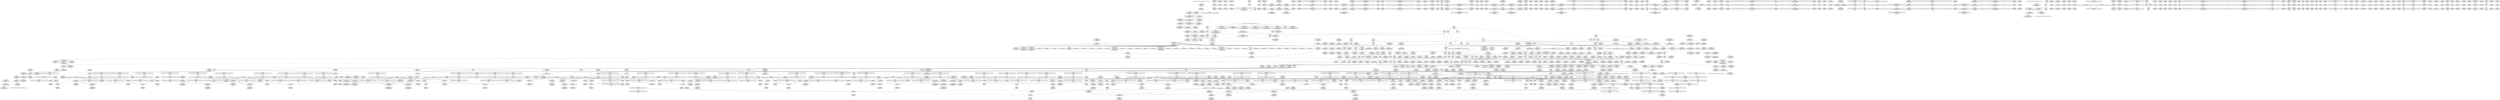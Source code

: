 digraph {
	CE0x44ab6f0 [shape=record,shape=Mrecord,label="{CE0x44ab6f0|sock_has_perm:net|security/selinux/hooks.c, 3966|*SummSource*}"]
	CE0x452ac50 [shape=record,shape=Mrecord,label="{CE0x452ac50|cred_sid:tmp1|*SummSink*}"]
	CE0x44a3420 [shape=record,shape=Mrecord,label="{CE0x44a3420|GLOBAL:rcu_read_lock|*Constant*|*SummSink*}"]
	CE0x4522390 [shape=record,shape=Mrecord,label="{CE0x4522390|task_sid:tmp11|security/selinux/hooks.c,208|*SummSink*}"]
	CE0x4528f00 [shape=record,shape=Mrecord,label="{CE0x4528f00|cred_sid:tmp4|*LoadInst*|security/selinux/hooks.c,196}"]
	CE0x45035b0 [shape=record,shape=Mrecord,label="{CE0x45035b0|rcu_read_unlock:entry|*SummSink*}"]
	CE0x44b33a0 [shape=record,shape=Mrecord,label="{CE0x44b33a0|rcu_read_lock:do.body|*SummSink*}"]
	CE0x450a210 [shape=record,shape=Mrecord,label="{CE0x450a210|sock_has_perm:tmp16|security/selinux/hooks.c,3976|*SummSink*}"]
	CE0x452cd80 [shape=record,shape=Mrecord,label="{CE0x452cd80|cred_sid:tmp|*SummSink*}"]
	CE0x456a190 [shape=record,shape=Mrecord,label="{CE0x456a190|rcu_read_unlock:land.lhs.true}"]
	CE0x45f1ea0 [shape=record,shape=Mrecord,label="{CE0x45f1ea0|__preempt_count_sub:tmp1}"]
	CE0x456bec0 [shape=record,shape=Mrecord,label="{CE0x456bec0|rcu_read_unlock:tmp|*SummSource*}"]
	CE0x44d33e0 [shape=record,shape=Mrecord,label="{CE0x44d33e0|0:_i8,_8:_%struct.lsm_network_audit*,_24:_%struct.selinux_audit_data*,_:_SCMRE_0,1_|*MultipleSource*|security/selinux/hooks.c, 3965|security/selinux/hooks.c,3972}"]
	CE0x44af3f0 [shape=record,shape=Mrecord,label="{CE0x44af3f0|sock_has_perm:tmp19|security/selinux/hooks.c,3977}"]
	CE0x452c980 [shape=record,shape=Mrecord,label="{CE0x452c980|task_sid:do.body|*SummSource*}"]
	CE0x452d4d0 [shape=record,shape=Mrecord,label="{CE0x452d4d0|rcu_read_lock:tmp7|include/linux/rcupdate.h,882|*SummSource*}"]
	CE0x4510280 [shape=record,shape=Mrecord,label="{CE0x4510280|8:_%struct.sock*,_:_SCME_52,53_}"]
	CE0x4504fc0 [shape=record,shape=Mrecord,label="{CE0x4504fc0|rcu_read_lock:tmp9|include/linux/rcupdate.h,882|*SummSource*}"]
	CE0x452fc00 [shape=record,shape=Mrecord,label="{CE0x452fc00|GLOBAL:rcu_lock_acquire|*Constant*}"]
	CE0x45f1970 [shape=record,shape=Mrecord,label="{CE0x45f1970|__preempt_count_sub:tmp6|./arch/x86/include/asm/preempt.h,78|*SummSource*}"]
	CE0x45608b0 [shape=record,shape=Mrecord,label="{CE0x45608b0|i64*_getelementptr_inbounds_(_11_x_i64_,_11_x_i64_*___llvm_gcov_ctr127,_i64_0,_i64_9)|*Constant*|*SummSource*}"]
	CE0x457a870 [shape=record,shape=Mrecord,label="{CE0x457a870|rcu_lock_release:map|Function::rcu_lock_release&Arg::map::|*SummSink*}"]
	CE0x453cba0 [shape=record,shape=Mrecord,label="{CE0x453cba0|__rcu_read_lock:do.end|*SummSink*}"]
	CE0x45b22f0 [shape=record,shape=Mrecord,label="{CE0x45b22f0|i64*_getelementptr_inbounds_(_4_x_i64_,_4_x_i64_*___llvm_gcov_ctr134,_i64_0,_i64_2)|*Constant*|*SummSink*}"]
	CE0x4505090 [shape=record,shape=Mrecord,label="{CE0x4505090|rcu_read_lock:tmp9|include/linux/rcupdate.h,882|*SummSink*}"]
	CE0x452bad0 [shape=record,shape=Mrecord,label="{CE0x452bad0|__rcu_read_lock:tmp5|include/linux/rcupdate.h,239|*SummSink*}"]
	CE0x450d330 [shape=record,shape=Mrecord,label="{CE0x450d330|i64*_getelementptr_inbounds_(_6_x_i64_,_6_x_i64_*___llvm_gcov_ctr327,_i64_0,_i64_3)|*Constant*}"]
	CE0x4510ef0 [shape=record,shape=Mrecord,label="{CE0x4510ef0|task_sid:task|Function::task_sid&Arg::task::}"]
	CE0x44a3d90 [shape=record,shape=Mrecord,label="{CE0x44a3d90|sock_has_perm:tmp10|security/selinux/hooks.c,3969|*SummSource*}"]
	CE0x4520610 [shape=record,shape=Mrecord,label="{CE0x4520610|task_sid:real_cred|security/selinux/hooks.c,208}"]
	CE0x45a6330 [shape=record,shape=Mrecord,label="{CE0x45a6330|i64*_getelementptr_inbounds_(_4_x_i64_,_4_x_i64_*___llvm_gcov_ctr129,_i64_0,_i64_2)|*Constant*|*SummSource*}"]
	CE0x44fd520 [shape=record,shape=Mrecord,label="{CE0x44fd520|task_sid:tmp14|security/selinux/hooks.c,208}"]
	CE0x456b2f0 [shape=record,shape=Mrecord,label="{CE0x456b2f0|__preempt_count_add:entry|*SummSource*}"]
	CE0x4573280 [shape=record,shape=Mrecord,label="{CE0x4573280|i64*_getelementptr_inbounds_(_4_x_i64_,_4_x_i64_*___llvm_gcov_ctr128,_i64_0,_i64_3)|*Constant*|*SummSink*}"]
	CE0x44afac0 [shape=record,shape=Mrecord,label="{CE0x44afac0|sock_has_perm:tmp20|security/selinux/hooks.c,3977|*SummSource*}"]
	CE0x4508140 [shape=record,shape=Mrecord,label="{CE0x4508140|sock_has_perm:u2|security/selinux/hooks.c,3974}"]
	CE0x453f6c0 [shape=record,shape=Mrecord,label="{CE0x453f6c0|_call_void_asm_sideeffect_,_memory_,_dirflag_,_fpsr_,_flags_()_#3,_!dbg_!27711,_!srcloc_!27714|include/linux/rcupdate.h,244|*SummSource*}"]
	CE0x45a0460 [shape=record,shape=Mrecord,label="{CE0x45a0460|__preempt_count_sub:sub|./arch/x86/include/asm/preempt.h,77|*SummSource*}"]
	CE0x4573ff0 [shape=record,shape=Mrecord,label="{CE0x4573ff0|rcu_read_unlock:tobool1|include/linux/rcupdate.h,933}"]
	CE0x44afa50 [shape=record,shape=Mrecord,label="{CE0x44afa50|sock_has_perm:tmp20|security/selinux/hooks.c,3977}"]
	CE0x44c3650 [shape=record,shape=Mrecord,label="{CE0x44c3650|sock_has_perm:task|Function::sock_has_perm&Arg::task::|*SummSink*}"]
	CE0x4531160 [shape=record,shape=Mrecord,label="{CE0x4531160|task_sid:tobool1|security/selinux/hooks.c,208}"]
	CE0x4572620 [shape=record,shape=Mrecord,label="{CE0x4572620|i64*_getelementptr_inbounds_(_11_x_i64_,_11_x_i64_*___llvm_gcov_ctr132,_i64_0,_i64_0)|*Constant*|*SummSink*}"]
	CE0x4551410 [shape=record,shape=Mrecord,label="{CE0x4551410|i32_0|*Constant*}"]
	CE0x44b3d40 [shape=record,shape=Mrecord,label="{CE0x44b3d40|sock_has_perm:sk_security|security/selinux/hooks.c,3964|*SummSink*}"]
	CE0x447a920 [shape=record,shape=Mrecord,label="{CE0x447a920|sock_has_perm:entry|*SummSource*}"]
	CE0x4533420 [shape=record,shape=Mrecord,label="{CE0x4533420|_call_void_mcount()_#3|*SummSink*}"]
	CE0x454b410 [shape=record,shape=Mrecord,label="{CE0x454b410|rcu_lock_acquire:__here}"]
	CE0x4522960 [shape=record,shape=Mrecord,label="{CE0x4522960|_call_void_rcu_read_lock()_#10,_!dbg_!27712|security/selinux/hooks.c,207}"]
	CE0x4545620 [shape=record,shape=Mrecord,label="{CE0x4545620|rcu_lock_acquire:tmp5|include/linux/rcupdate.h,418|*SummSink*}"]
	CE0x456f950 [shape=record,shape=Mrecord,label="{CE0x456f950|rcu_read_unlock:land.lhs.true|*SummSink*}"]
	CE0x456fce0 [shape=record,shape=Mrecord,label="{CE0x456fce0|rcu_read_unlock:tmp12|include/linux/rcupdate.h,933|*SummSource*}"]
	"CONST[source:0(mediator),value:2(dynamic)][purpose:{object}][SnkIdx:2]"
	CE0x44ffcb0 [shape=record,shape=Mrecord,label="{CE0x44ffcb0|task_sid:tmp24|security/selinux/hooks.c,208|*SummSink*}"]
	CE0x456bab0 [shape=record,shape=Mrecord,label="{CE0x456bab0|i64_1|*Constant*}"]
	CE0x4569660 [shape=record,shape=Mrecord,label="{CE0x4569660|_call_void_asm_sideeffect_,_memory_,_dirflag_,_fpsr_,_flags_()_#3,_!dbg_!27714,_!srcloc_!27715|include/linux/rcupdate.h,239}"]
	"CONST[source:1(input),value:2(dynamic)][purpose:{object}][SrcIdx:1]"
	CE0x44ca4d0 [shape=record,shape=Mrecord,label="{CE0x44ca4d0|task_sid:tmp10|security/selinux/hooks.c,208}"]
	CE0x44a5ca0 [shape=record,shape=Mrecord,label="{CE0x44a5ca0|sock_has_perm:ad|security/selinux/hooks.c, 3965}"]
	CE0x45176a0 [shape=record,shape=Mrecord,label="{CE0x45176a0|i8_0|*Constant*|*SummSink*}"]
	CE0x45775e0 [shape=record,shape=Mrecord,label="{CE0x45775e0|rcu_read_unlock:tmp19|include/linux/rcupdate.h,933|*SummSource*}"]
	CE0x44c95f0 [shape=record,shape=Mrecord,label="{CE0x44c95f0|rcu_read_lock:entry|*SummSink*}"]
	CE0x4510610 [shape=record,shape=Mrecord,label="{CE0x4510610|8:_%struct.sock*,_:_SCME_55,56_}"]
	CE0x45a64b0 [shape=record,shape=Mrecord,label="{CE0x45a64b0|i64*_getelementptr_inbounds_(_4_x_i64_,_4_x_i64_*___llvm_gcov_ctr129,_i64_0,_i64_2)|*Constant*|*SummSink*}"]
	CE0x45296b0 [shape=record,shape=Mrecord,label="{CE0x45296b0|task_sid:if.then|*SummSource*}"]
	CE0x459f220 [shape=record,shape=Mrecord,label="{CE0x459f220|_call_void_lock_release(%struct.lockdep_map*_%map,_i32_1,_i64_ptrtoint_(i8*_blockaddress(_rcu_lock_release,_%__here)_to_i64))_#10,_!dbg_!27716|include/linux/rcupdate.h,423|*SummSource*}"]
	CE0x45a5e90 [shape=record,shape=Mrecord,label="{CE0x45a5e90|__preempt_count_add:tmp7|./arch/x86/include/asm/preempt.h,73}"]
	CE0x45a6a00 [shape=record,shape=Mrecord,label="{CE0x45a6a00|__preempt_count_sub:do.end|*SummSink*}"]
	CE0x4554ca0 [shape=record,shape=Mrecord,label="{CE0x4554ca0|rcu_read_lock:tmp18|include/linux/rcupdate.h,882|*SummSink*}"]
	CE0x449e4f0 [shape=record,shape=Mrecord,label="{CE0x449e4f0|selinux_socket_getpeername:tmp4|*LoadInst*|security/selinux/hooks.c,4231}"]
	CE0x4547500 [shape=record,shape=Mrecord,label="{CE0x4547500|__preempt_count_add:do.body|*SummSink*}"]
	CE0x44f9d10 [shape=record,shape=Mrecord,label="{CE0x44f9d10|i64*_getelementptr_inbounds_(_13_x_i64_,_13_x_i64_*___llvm_gcov_ctr126,_i64_0,_i64_9)|*Constant*|*SummSource*}"]
	CE0x4577650 [shape=record,shape=Mrecord,label="{CE0x4577650|rcu_read_unlock:tmp19|include/linux/rcupdate.h,933|*SummSink*}"]
	CE0x624ca90 [shape=record,shape=Mrecord,label="{CE0x624ca90|selinux_socket_getpeername:call1|security/selinux/hooks.c,4231|*SummSource*}"]
	CE0x45f1f10 [shape=record,shape=Mrecord,label="{CE0x45f1f10|__preempt_count_sub:tmp1|*SummSource*}"]
	CE0x447aef0 [shape=record,shape=Mrecord,label="{CE0x447aef0|i64*_getelementptr_inbounds_(_2_x_i64_,_2_x_i64_*___llvm_gcov_ctr364,_i64_0,_i64_0)|*Constant*|*SummSource*}"]
	CE0x45f2310 [shape=record,shape=Mrecord,label="{CE0x45f2310|__preempt_count_sub:tmp|*SummSource*}"]
	CE0x45086b0 [shape=record,shape=Mrecord,label="{CE0x45086b0|sock_has_perm:net3|security/selinux/hooks.c,3974}"]
	CE0x453a920 [shape=record,shape=Mrecord,label="{CE0x453a920|i8_1|*Constant*|*SummSink*}"]
	CE0x4538ff0 [shape=record,shape=Mrecord,label="{CE0x4538ff0|i64*_getelementptr_inbounds_(_4_x_i64_,_4_x_i64_*___llvm_gcov_ctr135,_i64_0,_i64_0)|*Constant*|*SummSink*}"]
	CE0x448b7f0 [shape=record,shape=Mrecord,label="{CE0x448b7f0|i64*_getelementptr_inbounds_(_2_x_i64_,_2_x_i64_*___llvm_gcov_ctr98,_i64_0,_i64_1)|*Constant*|*SummSource*}"]
	CE0x44afbf0 [shape=record,shape=Mrecord,label="{CE0x44afbf0|sock_has_perm:tmp20|security/selinux/hooks.c,3977|*SummSink*}"]
	CE0x456c1c0 [shape=record,shape=Mrecord,label="{CE0x456c1c0|rcu_read_unlock:tmp1|*SummSink*}"]
	CE0x4509110 [shape=record,shape=Mrecord,label="{CE0x4509110|sock_has_perm:sk4|security/selinux/hooks.c,3974|*SummSink*}"]
	CE0x4566170 [shape=record,shape=Mrecord,label="{CE0x4566170|i64*_getelementptr_inbounds_(_4_x_i64_,_4_x_i64_*___llvm_gcov_ctr128,_i64_0,_i64_2)|*Constant*|*SummSink*}"]
	CE0x44886f0 [shape=record,shape=Mrecord,label="{CE0x44886f0|rcu_read_lock:tmp2|*SummSink*}"]
	CE0x44c9940 [shape=record,shape=Mrecord,label="{CE0x44c9940|_ret_void,_!dbg_!27735|include/linux/rcupdate.h,884}"]
	CE0x45b40c0 [shape=record,shape=Mrecord,label="{CE0x45b40c0|GLOBAL:__preempt_count_sub|*Constant*|*SummSource*}"]
	CE0x4501950 [shape=record,shape=Mrecord,label="{CE0x4501950|task_sid:call7|security/selinux/hooks.c,208|*SummSource*}"]
	CE0x450dd90 [shape=record,shape=Mrecord,label="{CE0x450dd90|task_sid:bb}"]
	CE0x454d410 [shape=record,shape=Mrecord,label="{CE0x454d410|rcu_read_lock:tobool|include/linux/rcupdate.h,882|*SummSource*}"]
	CE0x45a0b60 [shape=record,shape=Mrecord,label="{CE0x45a0b60|i64*_getelementptr_inbounds_(_4_x_i64_,_4_x_i64_*___llvm_gcov_ctr128,_i64_0,_i64_0)|*Constant*|*SummSource*}"]
	CE0x455f920 [shape=record,shape=Mrecord,label="{CE0x455f920|i32_883|*Constant*}"]
	CE0x44b0b80 [shape=record,shape=Mrecord,label="{CE0x44b0b80|rcu_read_lock:tmp13|include/linux/rcupdate.h,882|*SummSource*}"]
	CE0x453dcd0 [shape=record,shape=Mrecord,label="{CE0x453dcd0|i64*_getelementptr_inbounds_(_4_x_i64_,_4_x_i64_*___llvm_gcov_ctr130,_i64_0,_i64_0)|*Constant*|*SummSink*}"]
	CE0x450ee50 [shape=record,shape=Mrecord,label="{CE0x450ee50|8:_%struct.sock*,_:_SCME_35,36_}"]
	CE0x44ab140 [shape=record,shape=Mrecord,label="{CE0x44ab140|task_sid:bb|*SummSource*}"]
	CE0x450ba40 [shape=record,shape=Mrecord,label="{CE0x450ba40|rcu_read_lock:tmp12|include/linux/rcupdate.h,882|*SummSink*}"]
	CE0x454dcc0 [shape=record,shape=Mrecord,label="{CE0x454dcc0|_ret_void,_!dbg_!27717|include/linux/rcupdate.h,419|*SummSource*}"]
	CE0x44a9c30 [shape=record,shape=Mrecord,label="{CE0x44a9c30|i32_1|*Constant*|*SummSource*}"]
	CE0x4498630 [shape=record,shape=Mrecord,label="{CE0x4498630|COLLAPSED:_GCMRE___llvm_gcov_ctr127_internal_global_11_x_i64_zeroinitializer:_elem_0:default:}"]
	CE0x4557500 [shape=record,shape=Mrecord,label="{CE0x4557500|rcu_read_lock:tmp11|include/linux/rcupdate.h,882}"]
	CE0x453bed0 [shape=record,shape=Mrecord,label="{CE0x453bed0|GLOBAL:__rcu_read_unlock|*Constant*|*SummSource*}"]
	CE0x450c1b0 [shape=record,shape=Mrecord,label="{CE0x450c1b0|i64_6|*Constant*}"]
	CE0x44b7120 [shape=record,shape=Mrecord,label="{CE0x44b7120|GLOBAL:current_task|Global_var:current_task|*SummSource*}"]
	CE0x4569290 [shape=record,shape=Mrecord,label="{CE0x4569290|rcu_read_unlock:tmp7|include/linux/rcupdate.h,933|*SummSource*}"]
	CE0x44c6ce0 [shape=record,shape=Mrecord,label="{CE0x44c6ce0|rcu_lock_acquire:bb|*SummSink*}"]
	CE0x459f7e0 [shape=record,shape=Mrecord,label="{CE0x459f7e0|COLLAPSED:_GCMRE___llvm_gcov_ctr133_internal_global_4_x_i64_zeroinitializer:_elem_0:default:}"]
	CE0x4550db0 [shape=record,shape=Mrecord,label="{CE0x4550db0|rcu_read_lock:tobool1|include/linux/rcupdate.h,882}"]
	CE0x44b28e0 [shape=record,shape=Mrecord,label="{CE0x44b28e0|task_sid:do.end|*SummSink*}"]
	CE0x4524c90 [shape=record,shape=Mrecord,label="{CE0x4524c90|rcu_lock_acquire:entry}"]
	CE0x45a58a0 [shape=record,shape=Mrecord,label="{CE0x45a58a0|__preempt_count_add:tmp|*SummSource*}"]
	CE0x456ecf0 [shape=record,shape=Mrecord,label="{CE0x456ecf0|__rcu_read_lock:tmp6|include/linux/rcupdate.h,240|*SummSink*}"]
	CE0x44cb140 [shape=record,shape=Mrecord,label="{CE0x44cb140|i64*_getelementptr_inbounds_(_2_x_i64_,_2_x_i64_*___llvm_gcov_ctr98,_i64_0,_i64_0)|*Constant*|*SummSink*}"]
	CE0x450bbb0 [shape=record,shape=Mrecord,label="{CE0x450bbb0|rcu_read_lock:call3|include/linux/rcupdate.h,882}"]
	CE0x4485dc0 [shape=record,shape=Mrecord,label="{CE0x4485dc0|i64*_getelementptr_inbounds_(_2_x_i64_,_2_x_i64_*___llvm_gcov_ctr364,_i64_0,_i64_1)|*Constant*|*SummSource*}"]
	CE0x4515fc0 [shape=record,shape=Mrecord,label="{CE0x4515fc0|sock_has_perm:tmp12|security/selinux/hooks.c,3970|*SummSink*}"]
	CE0x453fed0 [shape=record,shape=Mrecord,label="{CE0x453fed0|rcu_lock_acquire:bb}"]
	CE0x4523590 [shape=record,shape=Mrecord,label="{CE0x4523590|_call_void___rcu_read_lock()_#10,_!dbg_!27710|include/linux/rcupdate.h,879}"]
	CE0x44a5740 [shape=record,shape=Mrecord,label="{CE0x44a5740|i32_0|*Constant*|*SummSink*}"]
	CE0x4502ac0 [shape=record,shape=Mrecord,label="{CE0x4502ac0|_call_void_rcu_read_unlock()_#10,_!dbg_!27748|security/selinux/hooks.c,209|*SummSink*}"]
	CE0x4531000 [shape=record,shape=Mrecord,label="{CE0x4531000|task_sid:tmp9|security/selinux/hooks.c,208|*SummSource*}"]
	CE0x45497e0 [shape=record,shape=Mrecord,label="{CE0x45497e0|GLOBAL:lock_acquire|*Constant*|*SummSink*}"]
	CE0x45a4140 [shape=record,shape=Mrecord,label="{CE0x45a4140|__preempt_count_sub:tmp}"]
	CE0x4505980 [shape=record,shape=Mrecord,label="{CE0x4505980|sock_has_perm:tmp11|security/selinux/hooks.c,3970|*SummSink*}"]
	CE0x453cc80 [shape=record,shape=Mrecord,label="{CE0x453cc80|__rcu_read_lock:bb}"]
	"CONST[source:0(mediator),value:2(dynamic)][purpose:{object}][SnkIdx:1]"
	CE0x448a070 [shape=record,shape=Mrecord,label="{CE0x448a070|get_current:tmp4|./arch/x86/include/asm/current.h,14|*SummSource*}"]
	CE0x4556300 [shape=record,shape=Mrecord,label="{CE0x4556300|rcu_read_lock:tobool1|include/linux/rcupdate.h,882|*SummSource*}"]
	CE0x45a15f0 [shape=record,shape=Mrecord,label="{CE0x45a15f0|rcu_lock_acquire:tmp|*SummSource*}"]
	CE0x44fb420 [shape=record,shape=Mrecord,label="{CE0x44fb420|task_sid:tmp22|security/selinux/hooks.c,208|*SummSource*}"]
	CE0x45afd30 [shape=record,shape=Mrecord,label="{CE0x45afd30|i64*_getelementptr_inbounds_(_4_x_i64_,_4_x_i64_*___llvm_gcov_ctr134,_i64_0,_i64_0)|*Constant*}"]
	CE0x44914f0 [shape=record,shape=Mrecord,label="{CE0x44914f0|get_current:tmp3}"]
	CE0x45653a0 [shape=record,shape=Mrecord,label="{CE0x45653a0|rcu_read_unlock:if.end}"]
	CE0x454e9e0 [shape=record,shape=Mrecord,label="{CE0x454e9e0|rcu_read_lock:if.end|*SummSink*}"]
	CE0x4567780 [shape=record,shape=Mrecord,label="{CE0x4567780|rcu_read_unlock:tmp5|include/linux/rcupdate.h,933}"]
	CE0x4513a60 [shape=record,shape=Mrecord,label="{CE0x4513a60|sock_has_perm:tmp6|security/selinux/hooks.c,3969|*SummSink*}"]
	CE0x45782d0 [shape=record,shape=Mrecord,label="{CE0x45782d0|rcu_read_unlock:tmp21|include/linux/rcupdate.h,935|*SummSource*}"]
	CE0x453bdb0 [shape=record,shape=Mrecord,label="{CE0x453bdb0|GLOBAL:__rcu_read_unlock|*Constant*|*SummSink*}"]
	CE0x452abe0 [shape=record,shape=Mrecord,label="{CE0x452abe0|cred_sid:tmp1|*SummSource*}"]
	CE0x45088a0 [shape=record,shape=Mrecord,label="{CE0x45088a0|sock_has_perm:net3|security/selinux/hooks.c,3974|*SummSink*}"]
	CE0x4577b80 [shape=record,shape=Mrecord,label="{CE0x4577b80|rcu_read_unlock:tmp20|include/linux/rcupdate.h,933|*SummSink*}"]
	CE0x45ba920 [shape=record,shape=Mrecord,label="{CE0x45ba920|_call_void_mcount()_#3|*SummSink*}"]
	CE0x453ba40 [shape=record,shape=Mrecord,label="{CE0x453ba40|_call_void___rcu_read_unlock()_#10,_!dbg_!27734|include/linux/rcupdate.h,937|*SummSink*}"]
	CE0x4520740 [shape=record,shape=Mrecord,label="{CE0x4520740|task_sid:tmp4|*LoadInst*|security/selinux/hooks.c,208}"]
	CE0x44842b0 [shape=record,shape=Mrecord,label="{CE0x44842b0|selinux_socket_getpeername:tmp1|*SummSink*}"]
	CE0x453e060 [shape=record,shape=Mrecord,label="{CE0x453e060|i64_ptrtoint_(i8*_blockaddress(_rcu_lock_release,_%__here)_to_i64)|*Constant*|*SummSink*}"]
	CE0x4575ec0 [shape=record,shape=Mrecord,label="{CE0x4575ec0|_call_void_lockdep_rcu_suspicious(i8*_getelementptr_inbounds_(_25_x_i8_,_25_x_i8_*_.str45,_i32_0,_i32_0),_i32_934,_i8*_getelementptr_inbounds_(_44_x_i8_,_44_x_i8_*_.str47,_i32_0,_i32_0))_#10,_!dbg_!27726|include/linux/rcupdate.h,933}"]
	CE0x4510a60 [shape=record,shape=Mrecord,label="{CE0x4510a60|GLOBAL:task_sid|*Constant*|*SummSource*}"]
	CE0x4508270 [shape=record,shape=Mrecord,label="{CE0x4508270|sock_has_perm:u2|security/selinux/hooks.c,3974|*SummSource*}"]
	CE0x453c110 [shape=record,shape=Mrecord,label="{CE0x453c110|__rcu_read_unlock:entry|*SummSink*}"]
	CE0x454aa60 [shape=record,shape=Mrecord,label="{CE0x454aa60|__preempt_count_add:bb|*SummSource*}"]
	CE0x4517520 [shape=record,shape=Mrecord,label="{CE0x4517520|i8_0|*Constant*|*SummSource*}"]
	CE0x44c9530 [shape=record,shape=Mrecord,label="{CE0x44c9530|i64*_getelementptr_inbounds_(_11_x_i64_,_11_x_i64_*___llvm_gcov_ctr127,_i64_0,_i64_1)|*Constant*|*SummSink*}"]
	CE0x45275f0 [shape=record,shape=Mrecord,label="{CE0x45275f0|cred_sid:sid|security/selinux/hooks.c,197}"]
	CE0x45727a0 [shape=record,shape=Mrecord,label="{CE0x45727a0|COLLAPSED:_GCMRE___llvm_gcov_ctr132_internal_global_11_x_i64_zeroinitializer:_elem_0:default:}"]
	CE0x4495bd0 [shape=record,shape=Mrecord,label="{CE0x4495bd0|i64*_getelementptr_inbounds_(_4_x_i64_,_4_x_i64_*___llvm_gcov_ctr133,_i64_0,_i64_3)|*Constant*}"]
	CE0x45548d0 [shape=record,shape=Mrecord,label="{CE0x45548d0|rcu_read_lock:tmp18|include/linux/rcupdate.h,882}"]
	CE0x454ad90 [shape=record,shape=Mrecord,label="{CE0x454ad90|__preempt_count_add:tmp}"]
	CE0x45cf270 [shape=record,shape=Mrecord,label="{CE0x45cf270|_call_void_mcount()_#3|*SummSource*}"]
	CE0x44c9380 [shape=record,shape=Mrecord,label="{CE0x44c9380|i64*_getelementptr_inbounds_(_11_x_i64_,_11_x_i64_*___llvm_gcov_ctr127,_i64_0,_i64_1)|*Constant*|*SummSource*}"]
	CE0x451f4f0 [shape=record,shape=Mrecord,label="{CE0x451f4f0|_ret_void,_!dbg_!27735|include/linux/rcupdate.h,884|*SummSource*}"]
	CE0x454c8f0 [shape=record,shape=Mrecord,label="{CE0x454c8f0|cred_sid:sid|security/selinux/hooks.c,197|*SummSink*}"]
	CE0x44cb220 [shape=record,shape=Mrecord,label="{CE0x44cb220|COLLAPSED:_GCMRE___llvm_gcov_ctr98_internal_global_2_x_i64_zeroinitializer:_elem_0:default:}"]
	CE0x4508f90 [shape=record,shape=Mrecord,label="{CE0x4508f90|sock_has_perm:sk4|security/selinux/hooks.c,3974|*SummSource*}"]
	CE0x450f6a0 [shape=record,shape=Mrecord,label="{CE0x450f6a0|8:_%struct.sock*,_:_SCME_42,43_}"]
	CE0x4522460 [shape=record,shape=Mrecord,label="{CE0x4522460|task_sid:tmp13|security/selinux/hooks.c,208}"]
	CE0x44fd730 [shape=record,shape=Mrecord,label="{CE0x44fd730|task_sid:tmp14|security/selinux/hooks.c,208|*SummSource*}"]
	CE0x44a7df0 [shape=record,shape=Mrecord,label="{CE0x44a7df0|sock_has_perm:if.then|*SummSource*}"]
	CE0x44fc4d0 [shape=record,shape=Mrecord,label="{CE0x44fc4d0|i32_208|*Constant*}"]
	CE0x44c0090 [shape=record,shape=Mrecord,label="{CE0x44c0090|_ret_i32_%retval.0,_!dbg_!27740|security/selinux/hooks.c,3977|*SummSource*}"]
	CE0x4516a70 [shape=record,shape=Mrecord,label="{CE0x4516a70|sock_has_perm:tmp3|security/selinux/hooks.c,3964|*SummSource*}"]
	CE0x4524460 [shape=record,shape=Mrecord,label="{CE0x4524460|cred_sid:tmp2|*SummSink*}"]
	CE0x44c9000 [shape=record,shape=Mrecord,label="{CE0x44c9000|cred_sid:tmp5|security/selinux/hooks.c,196|*SummSink*}"]
	CE0x44fe4d0 [shape=record,shape=Mrecord,label="{CE0x44fe4d0|task_sid:tmp17|security/selinux/hooks.c,208|*SummSource*}"]
	CE0x4563580 [shape=record,shape=Mrecord,label="{CE0x4563580|rcu_read_unlock:tmp16|include/linux/rcupdate.h,933|*SummSource*}"]
	CE0x44ca3d0 [shape=record,shape=Mrecord,label="{CE0x44ca3d0|i64_5|*Constant*|*SummSink*}"]
	CE0x4572910 [shape=record,shape=Mrecord,label="{CE0x4572910|_call_void___preempt_count_sub(i32_1)_#10,_!dbg_!27715|include/linux/rcupdate.h,244}"]
	CE0x459db60 [shape=record,shape=Mrecord,label="{CE0x459db60|i64_ptrtoint_(i8*_blockaddress(_rcu_lock_acquire,_%__here)_to_i64)|*Constant*|*SummSource*}"]
	CE0x456a840 [shape=record,shape=Mrecord,label="{CE0x456a840|GLOBAL:__llvm_gcov_ctr132|Global_var:__llvm_gcov_ctr132|*SummSink*}"]
	CE0x4543630 [shape=record,shape=Mrecord,label="{CE0x4543630|__rcu_read_lock:tmp1|*SummSource*}"]
	CE0x459f770 [shape=record,shape=Mrecord,label="{CE0x459f770|rcu_lock_release:tmp}"]
	CE0x4495500 [shape=record,shape=Mrecord,label="{CE0x4495500|GLOBAL:lock_release|*Constant*|*SummSource*}"]
	CE0x44fc340 [shape=record,shape=Mrecord,label="{CE0x44fc340|GLOBAL:lockdep_rcu_suspicious|*Constant*|*SummSource*}"]
	CE0x454d340 [shape=record,shape=Mrecord,label="{CE0x454d340|rcu_read_lock:tobool|include/linux/rcupdate.h,882|*SummSink*}"]
	CE0x56b17f0 [shape=record,shape=Mrecord,label="{CE0x56b17f0|selinux_socket_getpeername:call1|security/selinux/hooks.c,4231}"]
	CE0x44a5df0 [shape=record,shape=Mrecord,label="{CE0x44a5df0|_call_void_mcount()_#3|*SummSource*}"]
	CE0x452b130 [shape=record,shape=Mrecord,label="{CE0x452b130|i64*_getelementptr_inbounds_(_13_x_i64_,_13_x_i64_*___llvm_gcov_ctr126,_i64_0,_i64_0)|*Constant*|*SummSink*}"]
	CE0x456e840 [shape=record,shape=Mrecord,label="{CE0x456e840|rcu_lock_acquire:indirectgoto|*SummSink*}"]
	CE0x4526eb0 [shape=record,shape=Mrecord,label="{CE0x4526eb0|GLOBAL:__rcu_read_lock|*Constant*|*SummSink*}"]
	CE0x450e660 [shape=record,shape=Mrecord,label="{CE0x450e660|8:_%struct.sock*,_:_SCME_28,29_}"]
	CE0x44c8980 [shape=record,shape=Mrecord,label="{CE0x44c8980|task_sid:call3|security/selinux/hooks.c,208}"]
	CE0x45baa30 [shape=record,shape=Mrecord,label="{CE0x45baa30|i64*_getelementptr_inbounds_(_4_x_i64_,_4_x_i64_*___llvm_gcov_ctr134,_i64_0,_i64_2)|*Constant*}"]
	CE0x45a1f20 [shape=record,shape=Mrecord,label="{CE0x45a1f20|__rcu_read_unlock:tmp6|include/linux/rcupdate.h,245|*SummSink*}"]
	CE0x447acf0 [shape=record,shape=Mrecord,label="{CE0x447acf0|selinux_socket_getpeername:call|security/selinux/hooks.c,4231|*SummSource*}"]
	CE0x44985c0 [shape=record,shape=Mrecord,label="{CE0x44985c0|rcu_read_lock:tmp}"]
	CE0x457a980 [shape=record,shape=Mrecord,label="{CE0x457a980|GLOBAL:__rcu_read_unlock|*Constant*}"]
	CE0x454ea50 [shape=record,shape=Mrecord,label="{CE0x454ea50|rcu_read_lock:land.lhs.true2}"]
	CE0x453da10 [shape=record,shape=Mrecord,label="{CE0x453da10|i64*_getelementptr_inbounds_(_4_x_i64_,_4_x_i64_*___llvm_gcov_ctr130,_i64_0,_i64_0)|*Constant*}"]
	CE0x44f9430 [shape=record,shape=Mrecord,label="{CE0x44f9430|_call_void_lockdep_rcu_suspicious(i8*_getelementptr_inbounds_(_25_x_i8_,_25_x_i8_*_.str3,_i32_0,_i32_0),_i32_208,_i8*_getelementptr_inbounds_(_41_x_i8_,_41_x_i8_*_.str44,_i32_0,_i32_0))_#10,_!dbg_!27732|security/selinux/hooks.c,208|*SummSink*}"]
	CE0x450ed20 [shape=record,shape=Mrecord,label="{CE0x450ed20|8:_%struct.sock*,_:_SCME_34,35_}"]
	CE0x4514600 [shape=record,shape=Mrecord,label="{CE0x4514600|sock_has_perm:tmp7|security/selinux/hooks.c,3969}"]
	CE0x44960b0 [shape=record,shape=Mrecord,label="{CE0x44960b0|i32_2|*Constant*|*SummSink*}"]
	CE0x4483f40 [shape=record,shape=Mrecord,label="{CE0x4483f40|_ret_%struct.task_struct*_%tmp4,_!dbg_!27714|./arch/x86/include/asm/current.h,14|*SummSource*}"]
	CE0x45212d0 [shape=record,shape=Mrecord,label="{CE0x45212d0|cred_sid:tmp3|*SummSource*}"]
	CE0x450a4f0 [shape=record,shape=Mrecord,label="{CE0x450a4f0|i32_4|*Constant*|*SummSource*}"]
	CE0x45d29a0 [shape=record,shape=Mrecord,label="{CE0x45d29a0|__rcu_read_unlock:tmp3|*SummSink*}"]
	CE0x44a4640 [shape=record,shape=Mrecord,label="{CE0x44a4640|sock_has_perm:tmp}"]
	CE0x4574180 [shape=record,shape=Mrecord,label="{CE0x4574180|_call_void_mcount()_#3|*SummSource*}"]
	CE0x4490170 [shape=record,shape=Mrecord,label="{CE0x4490170|get_current:tmp1|*SummSource*}"]
	CE0x45f1da0 [shape=record,shape=Mrecord,label="{CE0x45f1da0|i64*_getelementptr_inbounds_(_4_x_i64_,_4_x_i64_*___llvm_gcov_ctr129,_i64_0,_i64_0)|*Constant*}"]
	CE0x4500dc0 [shape=record,shape=Mrecord,label="{CE0x4500dc0|task_sid:tmp26|security/selinux/hooks.c,208|*SummSink*}"]
	CE0x4487690 [shape=record,shape=Mrecord,label="{CE0x4487690|rcu_read_lock:do.body|*SummSource*}"]
	CE0x4545070 [shape=record,shape=Mrecord,label="{CE0x4545070|__rcu_read_lock:tmp|*SummSink*}"]
	CE0x45b32f0 [shape=record,shape=Mrecord,label="{CE0x45b32f0|_call_void_asm_addl_$1,_%gs:$0_,_*m,ri,*m,_dirflag_,_fpsr_,_flags_(i32*___preempt_count,_i32_%val,_i32*___preempt_count)_#3,_!dbg_!27714,_!srcloc_!27717|./arch/x86/include/asm/preempt.h,72|*SummSink*}"]
	CE0x44b7190 [shape=record,shape=Mrecord,label="{CE0x44b7190|GLOBAL:current_task|Global_var:current_task|*SummSink*}"]
	CE0x448dec0 [shape=record,shape=Mrecord,label="{CE0x448dec0|32:_%struct.sock*,_:_CRE_32,40_|*MultipleSource*|Function::selinux_socket_getpeername&Arg::sock::|security/selinux/hooks.c,4231}"]
	CE0x4510020 [shape=record,shape=Mrecord,label="{CE0x4510020|8:_%struct.sock*,_:_SCME_50,51_}"]
	CE0x44b7ee0 [shape=record,shape=Mrecord,label="{CE0x44b7ee0|avc_has_perm:tclass|Function::avc_has_perm&Arg::tclass::|*SummSink*}"]
	CE0x452e500 [shape=record,shape=Mrecord,label="{CE0x452e500|_call_void_mcount()_#3|*SummSink*}"]
	CE0x44d6610 [shape=record,shape=Mrecord,label="{CE0x44d6610|avc_has_perm:entry|*SummSource*}"]
	CE0x4572c80 [shape=record,shape=Mrecord,label="{CE0x4572c80|rcu_read_unlock:tmp10|include/linux/rcupdate.h,933|*SummSink*}"]
	CE0x456e030 [shape=record,shape=Mrecord,label="{CE0x456e030|i64*_getelementptr_inbounds_(_4_x_i64_,_4_x_i64_*___llvm_gcov_ctr130,_i64_0,_i64_1)|*Constant*|*SummSink*}"]
	CE0x4562120 [shape=record,shape=Mrecord,label="{CE0x4562120|i64*_getelementptr_inbounds_(_11_x_i64_,_11_x_i64_*___llvm_gcov_ctr127,_i64_0,_i64_10)|*Constant*|*SummSink*}"]
	CE0x449fdb0 [shape=record,shape=Mrecord,label="{CE0x449fdb0|32:_%struct.sock*,_:_CRE_40,48_|*MultipleSource*|Function::selinux_socket_getpeername&Arg::sock::|security/selinux/hooks.c,4231}"]
	CE0x449cfe0 [shape=record,shape=Mrecord,label="{CE0x449cfe0|task_sid:tmp7|security/selinux/hooks.c,208}"]
	CE0x456d5e0 [shape=record,shape=Mrecord,label="{CE0x456d5e0|__preempt_count_add:tmp5|./arch/x86/include/asm/preempt.h,72|*SummSink*}"]
	CE0x448eb30 [shape=record,shape=Mrecord,label="{CE0x448eb30|selinux_socket_getpeername:tmp3}"]
	CE0x45364f0 [shape=record,shape=Mrecord,label="{CE0x45364f0|__rcu_read_unlock:bb}"]
	CE0x456dbd0 [shape=record,shape=Mrecord,label="{CE0x456dbd0|rcu_read_unlock:land.lhs.true2|*SummSource*}"]
	CE0x456e580 [shape=record,shape=Mrecord,label="{CE0x456e580|rcu_lock_acquire:__here|*SummSink*}"]
	CE0x45bad60 [shape=record,shape=Mrecord,label="{CE0x45bad60|GLOBAL:__preempt_count|Global_var:__preempt_count|*SummSink*}"]
	CE0x4513b00 [shape=record,shape=Mrecord,label="{CE0x4513b00|i64_0|*Constant*}"]
	CE0x4497970 [shape=record,shape=Mrecord,label="{CE0x4497970|32:_%struct.sock*,_:_CRE_4,6_|*MultipleSource*|Function::selinux_socket_getpeername&Arg::sock::|security/selinux/hooks.c,4231}"]
	CE0x44bed80 [shape=record,shape=Mrecord,label="{CE0x44bed80|_ret_i32_%retval.0,_!dbg_!27740|security/selinux/hooks.c,3977|*SummSink*}"]
	CE0x456fa60 [shape=record,shape=Mrecord,label="{CE0x456fa60|rcu_read_unlock:land.lhs.true2}"]
	CE0x454a230 [shape=record,shape=Mrecord,label="{CE0x454a230|__rcu_read_lock:bb|*SummSource*}"]
	CE0x455ee80 [shape=record,shape=Mrecord,label="{CE0x455ee80|i8*_getelementptr_inbounds_(_25_x_i8_,_25_x_i8_*_.str45,_i32_0,_i32_0)|*Constant*}"]
	CE0x454bae0 [shape=record,shape=Mrecord,label="{CE0x454bae0|rcu_read_lock:tmp1|*SummSource*}"]
	CE0x4563820 [shape=record,shape=Mrecord,label="{CE0x4563820|i64*_getelementptr_inbounds_(_11_x_i64_,_11_x_i64_*___llvm_gcov_ctr132,_i64_0,_i64_8)|*Constant*}"]
	CE0x4570710 [shape=record,shape=Mrecord,label="{CE0x4570710|i64*_getelementptr_inbounds_(_4_x_i64_,_4_x_i64_*___llvm_gcov_ctr128,_i64_0,_i64_1)|*Constant*|*SummSink*}"]
	CE0x4510870 [shape=record,shape=Mrecord,label="{CE0x4510870|i64_56|*Constant*|*SummSource*}"]
	CE0x44b0540 [shape=record,shape=Mrecord,label="{CE0x44b0540|rcu_read_unlock:tmp14|include/linux/rcupdate.h,933}"]
	CE0x44cd9d0 [shape=record,shape=Mrecord,label="{CE0x44cd9d0|%struct.task_struct*_(%struct.task_struct**)*_asm_movq_%gs:$_1:P_,$0_,_r,im,_dirflag_,_fpsr_,_flags_|*SummSink*}"]
	CE0x453b500 [shape=record,shape=Mrecord,label="{CE0x453b500|_ret_void,_!dbg_!27717|include/linux/rcupdate.h,424}"]
	CE0x45a2740 [shape=record,shape=Mrecord,label="{CE0x45a2740|__rcu_read_unlock:tmp4|include/linux/rcupdate.h,244}"]
	CE0x44c9fd0 [shape=record,shape=Mrecord,label="{CE0x44c9fd0|i64_4|*Constant*|*SummSink*}"]
	CE0x4486a20 [shape=record,shape=Mrecord,label="{CE0x4486a20|i32_5|*Constant*}"]
	CE0x45b1120 [shape=record,shape=Mrecord,label="{CE0x45b1120|rcu_lock_acquire:tmp7}"]
	CE0x4573780 [shape=record,shape=Mrecord,label="{CE0x4573780|rcu_read_unlock:tmp12|include/linux/rcupdate.h,933}"]
	CE0x44aaec0 [shape=record,shape=Mrecord,label="{CE0x44aaec0|task_sid:tmp9|security/selinux/hooks.c,208}"]
	CE0x455f350 [shape=record,shape=Mrecord,label="{CE0x455f350|i8*_getelementptr_inbounds_(_25_x_i8_,_25_x_i8_*_.str45,_i32_0,_i32_0)|*Constant*|*SummSink*}"]
	CE0x4523b70 [shape=record,shape=Mrecord,label="{CE0x4523b70|task_sid:tobool1|security/selinux/hooks.c,208|*SummSource*}"]
	CE0x450ad40 [shape=record,shape=Mrecord,label="{CE0x450ad40|i32_(i32,_i32,_i16,_i32,_%struct.common_audit_data*)*_bitcast_(i32_(i32,_i32,_i16,_i32,_%struct.common_audit_data.495*)*_avc_has_perm_to_i32_(i32,_i32,_i16,_i32,_%struct.common_audit_data*)*)|*Constant*}"]
	CE0x4504b60 [shape=record,shape=Mrecord,label="{CE0x4504b60|i64_5|*Constant*}"]
	CE0x452cb80 [shape=record,shape=Mrecord,label="{CE0x452cb80|task_sid:land.lhs.true2}"]
	CE0x454c430 [shape=record,shape=Mrecord,label="{CE0x454c430|rcu_read_lock:tmp4|include/linux/rcupdate.h,882}"]
	CE0x456a010 [shape=record,shape=Mrecord,label="{CE0x456a010|_call_void___preempt_count_add(i32_1)_#10,_!dbg_!27711|include/linux/rcupdate.h,239|*SummSource*}"]
	CE0x44a9d20 [shape=record,shape=Mrecord,label="{CE0x44a9d20|i32_59|*Constant*|*SummSink*}"]
	CE0x45acec0 [shape=record,shape=Mrecord,label="{CE0x45acec0|_call_void_asm_addl_$1,_%gs:$0_,_*m,ri,*m,_dirflag_,_fpsr_,_flags_(i32*___preempt_count,_i32_%sub,_i32*___preempt_count)_#3,_!dbg_!27717,_!srcloc_!27718|./arch/x86/include/asm/preempt.h,77|*SummSource*}"]
	CE0x44962c0 [shape=record,shape=Mrecord,label="{CE0x44962c0|sock_has_perm:sid|security/selinux/hooks.c,3969}"]
	CE0x4513660 [shape=record,shape=Mrecord,label="{CE0x4513660|sock_has_perm:tmp6|security/selinux/hooks.c,3969}"]
	CE0x4531750 [shape=record,shape=Mrecord,label="{CE0x4531750|GLOBAL:__llvm_gcov_ctr127|Global_var:__llvm_gcov_ctr127|*SummSource*}"]
	CE0x453b0d0 [shape=record,shape=Mrecord,label="{CE0x453b0d0|_call_void_mcount()_#3|*SummSink*}"]
	CE0x453f370 [shape=record,shape=Mrecord,label="{CE0x453f370|_call_void_mcount()_#3}"]
	CE0x45a33b0 [shape=record,shape=Mrecord,label="{CE0x45a33b0|__preempt_count_sub:tmp3}"]
	CE0x44bff90 [shape=record,shape=Mrecord,label="{CE0x44bff90|sock_has_perm:perms|Function::sock_has_perm&Arg::perms::|*SummSink*}"]
	CE0x45b1e50 [shape=record,shape=Mrecord,label="{CE0x45b1e50|__rcu_read_unlock:tmp1|*SummSource*}"]
	CE0x450e230 [shape=record,shape=Mrecord,label="{CE0x450e230|8:_%struct.sock*,_:_SCME_25,26_}"]
	CE0x4570220 [shape=record,shape=Mrecord,label="{CE0x4570220|i64*_getelementptr_inbounds_(_4_x_i64_,_4_x_i64_*___llvm_gcov_ctr128,_i64_0,_i64_0)|*Constant*}"]
	CE0x44b5200 [shape=record,shape=Mrecord,label="{CE0x44b5200|sock_has_perm:if.end}"]
	CE0x457c1f0 [shape=record,shape=Mrecord,label="{CE0x457c1f0|rcu_lock_release:tmp3}"]
	CE0x44fa520 [shape=record,shape=Mrecord,label="{CE0x44fa520|task_sid:tmp21|security/selinux/hooks.c,208}"]
	CE0x4571b60 [shape=record,shape=Mrecord,label="{CE0x4571b60|rcu_lock_acquire:tmp5|include/linux/rcupdate.h,418}"]
	CE0x4483c00 [shape=record,shape=Mrecord,label="{CE0x4483c00|selinux_socket_getpeername:bb|*SummSource*}"]
	CE0x4520300 [shape=record,shape=Mrecord,label="{CE0x4520300|_call_void_mcount()_#3|*SummSink*}"]
	CE0x457b070 [shape=record,shape=Mrecord,label="{CE0x457b070|i64*_getelementptr_inbounds_(_11_x_i64_,_11_x_i64_*___llvm_gcov_ctr132,_i64_0,_i64_9)|*Constant*|*SummSink*}"]
	CE0x4484b30 [shape=record,shape=Mrecord,label="{CE0x4484b30|get_current:entry|*SummSink*}"]
	CE0x448d610 [shape=record,shape=Mrecord,label="{CE0x448d610|avc_has_perm:tclass|Function::avc_has_perm&Arg::tclass::}"]
	CE0x44b64a0 [shape=record,shape=Mrecord,label="{CE0x44b64a0|__rcu_read_lock:tmp}"]
	CE0x4503540 [shape=record,shape=Mrecord,label="{CE0x4503540|rcu_read_unlock:entry|*SummSource*}"]
	CE0x452d050 [shape=record,shape=Mrecord,label="{CE0x452d050|GLOBAL:__llvm_gcov_ctr126|Global_var:__llvm_gcov_ctr126|*SummSource*}"]
	CE0x4539290 [shape=record,shape=Mrecord,label="{CE0x4539290|__preempt_count_sub:tmp5|./arch/x86/include/asm/preempt.h,77}"]
	CE0x45203c0 [shape=record,shape=Mrecord,label="{CE0x45203c0|i32_22|*Constant*}"]
	CE0x451f310 [shape=record,shape=Mrecord,label="{CE0x451f310|rcu_read_unlock:do.body|*SummSink*}"]
	CE0x4532c20 [shape=record,shape=Mrecord,label="{CE0x4532c20|__rcu_read_unlock:tmp3}"]
	CE0x450f900 [shape=record,shape=Mrecord,label="{CE0x450f900|8:_%struct.sock*,_:_SCME_44,45_}"]
	CE0x459fed0 [shape=record,shape=Mrecord,label="{CE0x459fed0|void_(i32*,_i32,_i32*)*_asm_addl_$1,_%gs:$0_,_*m,ri,*m,_dirflag_,_fpsr_,_flags_|*SummSource*}"]
	CE0x44f8c60 [shape=record,shape=Mrecord,label="{CE0x44f8c60|sock_has_perm:tmp2|*LoadInst*|security/selinux/hooks.c,3964}"]
	CE0x459f1b0 [shape=record,shape=Mrecord,label="{CE0x459f1b0|_call_void_lock_release(%struct.lockdep_map*_%map,_i32_1,_i64_ptrtoint_(i8*_blockaddress(_rcu_lock_release,_%__here)_to_i64))_#10,_!dbg_!27716|include/linux/rcupdate.h,423}"]
	CE0x44d7110 [shape=record,shape=Mrecord,label="{CE0x44d7110|i64*_getelementptr_inbounds_(_6_x_i64_,_6_x_i64_*___llvm_gcov_ctr327,_i64_0,_i64_5)|*Constant*|*SummSource*}"]
	CE0x4492260 [shape=record,shape=Mrecord,label="{CE0x4492260|get_current:tmp4|./arch/x86/include/asm/current.h,14}"]
	CE0x4491b70 [shape=record,shape=Mrecord,label="{CE0x4491b70|get_current:tmp2|*SummSource*}"]
	CE0x454f310 [shape=record,shape=Mrecord,label="{CE0x454f310|i64*_getelementptr_inbounds_(_4_x_i64_,_4_x_i64_*___llvm_gcov_ctr128,_i64_0,_i64_0)|*Constant*|*SummSink*}"]
	CE0x4483e60 [shape=record,shape=Mrecord,label="{CE0x4483e60|selinux_socket_getpeername:call|security/selinux/hooks.c,4231}"]
	CE0x44b7850 [shape=record,shape=Mrecord,label="{CE0x44b7850|sock_has_perm:net|security/selinux/hooks.c, 3966}"]
	CE0x44a7e60 [shape=record,shape=Mrecord,label="{CE0x44a7e60|sock_has_perm:if.then|*SummSink*}"]
	CE0x4532320 [shape=record,shape=Mrecord,label="{CE0x4532320|__rcu_read_unlock:tmp1|*SummSink*}"]
	CE0x4572280 [shape=record,shape=Mrecord,label="{CE0x4572280|__preempt_count_add:val|Function::__preempt_count_add&Arg::val::}"]
	CE0x4562380 [shape=record,shape=Mrecord,label="{CE0x4562380|rcu_read_lock:tmp22|include/linux/rcupdate.h,884}"]
	CE0x452b2b0 [shape=record,shape=Mrecord,label="{CE0x452b2b0|COLLAPSED:_GCMRE___llvm_gcov_ctr126_internal_global_13_x_i64_zeroinitializer:_elem_0:default:}"]
	CE0x45a67a0 [shape=record,shape=Mrecord,label="{CE0x45a67a0|__preempt_count_sub:do.end}"]
	CE0x4502990 [shape=record,shape=Mrecord,label="{CE0x4502990|_ret_i32_%tmp6,_!dbg_!27716|security/selinux/hooks.c,197|*SummSink*}"]
	CE0x457bf60 [shape=record,shape=Mrecord,label="{CE0x457bf60|rcu_lock_release:tmp2|*SummSink*}"]
	CE0x45bb260 [shape=record,shape=Mrecord,label="{CE0x45bb260|i64*_getelementptr_inbounds_(_4_x_i64_,_4_x_i64_*___llvm_gcov_ctr129,_i64_0,_i64_3)|*Constant*|*SummSink*}"]
	CE0x4509730 [shape=record,shape=Mrecord,label="{CE0x4509730|sock_has_perm:sid5|security/selinux/hooks.c,3976|*SummSource*}"]
	CE0x45b3960 [shape=record,shape=Mrecord,label="{CE0x45b3960|rcu_lock_release:tmp5|include/linux/rcupdate.h,423}"]
	CE0x4503390 [shape=record,shape=Mrecord,label="{CE0x4503390|GLOBAL:rcu_read_unlock|*Constant*|*SummSource*}"]
	CE0x45ce7c0 [shape=record,shape=Mrecord,label="{CE0x45ce7c0|_call_void_mcount()_#3|*SummSource*}"]
	CE0x4570c70 [shape=record,shape=Mrecord,label="{CE0x4570c70|rcu_read_unlock:call3|include/linux/rcupdate.h,933|*SummSink*}"]
	CE0x45693c0 [shape=record,shape=Mrecord,label="{CE0x45693c0|rcu_read_unlock:tmp7|include/linux/rcupdate.h,933|*SummSink*}"]
	CE0x4516ef0 [shape=record,shape=Mrecord,label="{CE0x4516ef0|sock_has_perm:tmp4|security/selinux/hooks.c,3966|*SummSink*}"]
	CE0x457a270 [shape=record,shape=Mrecord,label="{CE0x457a270|GLOBAL:rcu_lock_release|*Constant*|*SummSource*}"]
	CE0x4495490 [shape=record,shape=Mrecord,label="{CE0x4495490|GLOBAL:lock_release|*Constant*}"]
	CE0x4532090 [shape=record,shape=Mrecord,label="{CE0x4532090|_call_void_mcount()_#3}"]
	CE0x45a6b80 [shape=record,shape=Mrecord,label="{CE0x45a6b80|__preempt_count_sub:do.body}"]
	CE0x45636b0 [shape=record,shape=Mrecord,label="{CE0x45636b0|rcu_read_unlock:tmp16|include/linux/rcupdate.h,933|*SummSink*}"]
	CE0x4501430 [shape=record,shape=Mrecord,label="{CE0x4501430|task_sid:tmp27|security/selinux/hooks.c,208|*SummSink*}"]
	CE0x44fbce0 [shape=record,shape=Mrecord,label="{CE0x44fbce0|i8*_getelementptr_inbounds_(_25_x_i8_,_25_x_i8_*_.str3,_i32_0,_i32_0)|*Constant*}"]
	CE0x451ab60 [shape=record,shape=Mrecord,label="{CE0x451ab60|i64*_getelementptr_inbounds_(_11_x_i64_,_11_x_i64_*___llvm_gcov_ctr127,_i64_0,_i64_8)|*Constant*|*SummSource*}"]
	CE0x4505450 [shape=record,shape=Mrecord,label="{CE0x4505450|i64*_getelementptr_inbounds_(_6_x_i64_,_6_x_i64_*___llvm_gcov_ctr327,_i64_0,_i64_3)|*Constant*|*SummSink*}"]
	CE0x45d0bd0 [shape=record,shape=Mrecord,label="{CE0x45d0bd0|__preempt_count_add:tmp2|*SummSource*}"]
	CE0x456c310 [shape=record,shape=Mrecord,label="{CE0x456c310|i64*_getelementptr_inbounds_(_4_x_i64_,_4_x_i64_*___llvm_gcov_ctr128,_i64_0,_i64_2)|*Constant*|*SummSource*}"]
	CE0x452e100 [shape=record,shape=Mrecord,label="{CE0x452e100|task_sid:tmp7|security/selinux/hooks.c,208|*SummSource*}"]
	CE0x450df10 [shape=record,shape=Mrecord,label="{CE0x450df10|8:_%struct.sock*,_:_SCME_20,22_|*MultipleSource*|security/selinux/hooks.c, 3966|security/selinux/hooks.c,3966|security/selinux/hooks.c,3966}"]
	CE0x4488610 [shape=record,shape=Mrecord,label="{CE0x4488610|rcu_read_lock:tmp2}"]
	CE0x453e5d0 [shape=record,shape=Mrecord,label="{CE0x453e5d0|i64*_getelementptr_inbounds_(_4_x_i64_,_4_x_i64_*___llvm_gcov_ctr133,_i64_0,_i64_3)|*Constant*|*SummSource*}"]
	CE0x45b16a0 [shape=record,shape=Mrecord,label="{CE0x45b16a0|i8*_undef|*Constant*|*SummSource*}"]
	CE0x44c8880 [shape=record,shape=Mrecord,label="{CE0x44c8880|task_sid:tmp12|security/selinux/hooks.c,208|*SummSource*}"]
	CE0x45afea0 [shape=record,shape=Mrecord,label="{CE0x45afea0|__preempt_count_add:tmp|*SummSink*}"]
	CE0x4578160 [shape=record,shape=Mrecord,label="{CE0x4578160|i64*_getelementptr_inbounds_(_11_x_i64_,_11_x_i64_*___llvm_gcov_ctr132,_i64_0,_i64_10)|*Constant*}"]
	CE0x44d3950 [shape=record,shape=Mrecord,label="{CE0x44d3950|i8_2|*Constant*}"]
	CE0x452ef70 [shape=record,shape=Mrecord,label="{CE0x452ef70|i64*_getelementptr_inbounds_(_2_x_i64_,_2_x_i64_*___llvm_gcov_ctr131,_i64_0,_i64_0)|*Constant*|*SummSink*}"]
	CE0x4485d10 [shape=record,shape=Mrecord,label="{CE0x4485d10|i64_1|*Constant*|*SummSource*}"]
	CE0x4511150 [shape=record,shape=Mrecord,label="{CE0x4511150|task_sid:task|Function::task_sid&Arg::task::|*SummSink*}"]
	CE0x44942e0 [shape=record,shape=Mrecord,label="{CE0x44942e0|%struct.task_struct*_(%struct.task_struct**)*_asm_movq_%gs:$_1:P_,$0_,_r,im,_dirflag_,_fpsr_,_flags_}"]
	CE0x456ab50 [shape=record,shape=Mrecord,label="{CE0x456ab50|rcu_lock_acquire:tmp1|*SummSource*}"]
	CE0x4508cf0 [shape=record,shape=Mrecord,label="{CE0x4508cf0|sock_has_perm:tmp15|security/selinux/hooks.c,3974|*SummSink*}"]
	CE0x44923d0 [shape=record,shape=Mrecord,label="{CE0x44923d0|_call_void_mcount()_#3|*SummSource*}"]
	CE0x44aa980 [shape=record,shape=Mrecord,label="{CE0x44aa980|cred_sid:tmp6|security/selinux/hooks.c,197}"]
	CE0x4554560 [shape=record,shape=Mrecord,label="{CE0x4554560|rcu_read_lock:tmp17|include/linux/rcupdate.h,882}"]
	CE0x4506b10 [shape=record,shape=Mrecord,label="{CE0x4506b10|i8_2|*Constant*|*SummSink*}"]
	CE0x4567e80 [shape=record,shape=Mrecord,label="{CE0x4567e80|rcu_read_unlock:tmp3}"]
	CE0x4579910 [shape=record,shape=Mrecord,label="{CE0x4579910|rcu_lock_release:entry}"]
	CE0x448ca70 [shape=record,shape=Mrecord,label="{CE0x448ca70|get_current:bb|*SummSource*}"]
	CE0x44a23e0 [shape=record,shape=Mrecord,label="{CE0x44a23e0|__rcu_read_lock:tmp2}"]
	CE0x450fef0 [shape=record,shape=Mrecord,label="{CE0x450fef0|8:_%struct.sock*,_:_SCME_49,50_}"]
	CE0x4520f80 [shape=record,shape=Mrecord,label="{CE0x4520f80|task_sid:tmp2|*SummSink*}"]
	CE0x44d72d0 [shape=record,shape=Mrecord,label="{CE0x44d72d0|i64*_getelementptr_inbounds_(_6_x_i64_,_6_x_i64_*___llvm_gcov_ctr327,_i64_0,_i64_5)|*Constant*|*SummSink*}"]
	CE0x450cb70 [shape=record,shape=Mrecord,label="{CE0x450cb70|_ret_i32_%retval.0,_!dbg_!27728|security/selinux/avc.c,775|*SummSink*}"]
	CE0x454c810 [shape=record,shape=Mrecord,label="{CE0x454c810|0:_i32,_4:_i32,_8:_i32,_12:_i32,_:_CMRE_4,8_|*MultipleSource*|security/selinux/hooks.c,196|*LoadInst*|security/selinux/hooks.c,196|security/selinux/hooks.c,197}"]
	CE0x44bdcd0 [shape=record,shape=Mrecord,label="{CE0x44bdcd0|i64*_getelementptr_inbounds_(_2_x_i64_,_2_x_i64_*___llvm_gcov_ctr98,_i64_0,_i64_0)|*Constant*}"]
	CE0x45f2170 [shape=record,shape=Mrecord,label="{CE0x45f2170|i64_1|*Constant*}"]
	CE0x44feec0 [shape=record,shape=Mrecord,label="{CE0x44feec0|task_sid:tmp23|security/selinux/hooks.c,208|*SummSource*}"]
	CE0x455f0d0 [shape=record,shape=Mrecord,label="{CE0x455f0d0|i8*_getelementptr_inbounds_(_25_x_i8_,_25_x_i8_*_.str45,_i32_0,_i32_0)|*Constant*|*SummSource*}"]
	CE0x4530120 [shape=record,shape=Mrecord,label="{CE0x4530120|GLOBAL:task_sid.__warned|Global_var:task_sid.__warned}"]
	CE0x4487a50 [shape=record,shape=Mrecord,label="{CE0x4487a50|i64*_getelementptr_inbounds_(_13_x_i64_,_13_x_i64_*___llvm_gcov_ctr126,_i64_0,_i64_0)|*Constant*}"]
	CE0x44b3990 [shape=record,shape=Mrecord,label="{CE0x44b3990|task_sid:call3|security/selinux/hooks.c,208|*SummSource*}"]
	CE0x456a4b0 [shape=record,shape=Mrecord,label="{CE0x456a4b0|rcu_read_unlock:do.body}"]
	CE0x448b0e0 [shape=record,shape=Mrecord,label="{CE0x448b0e0|sock_has_perm:tmp|*SummSink*}"]
	CE0x44b0ab0 [shape=record,shape=Mrecord,label="{CE0x44b0ab0|rcu_read_lock:tmp14|include/linux/rcupdate.h,882}"]
	CE0x4532f20 [shape=record,shape=Mrecord,label="{CE0x4532f20|__preempt_count_sub:bb|*SummSink*}"]
	CE0x450e860 [shape=record,shape=Mrecord,label="{CE0x450e860|8:_%struct.sock*,_:_SCME_30,31_}"]
	CE0x4551880 [shape=record,shape=Mrecord,label="{CE0x4551880|__rcu_read_lock:tmp3|*SummSource*}"]
	CE0x453a590 [shape=record,shape=Mrecord,label="{CE0x453a590|i8_1|*Constant*|*SummSource*}"]
	CE0x4522210 [shape=record,shape=Mrecord,label="{CE0x4522210|task_sid:tmp12|security/selinux/hooks.c,208}"]
	CE0x456aa70 [shape=record,shape=Mrecord,label="{CE0x456aa70|rcu_lock_acquire:tmp|*SummSink*}"]
	CE0x44bedf0 [shape=record,shape=Mrecord,label="{CE0x44bedf0|_ret_i32_%call1,_!dbg_!27715|security/selinux/hooks.c,4231}"]
	CE0x450fdc0 [shape=record,shape=Mrecord,label="{CE0x450fdc0|8:_%struct.sock*,_:_SCME_48,49_}"]
	CE0x4572170 [shape=record,shape=Mrecord,label="{CE0x4572170|_ret_void,_!dbg_!27719|./arch/x86/include/asm/preempt.h,73}"]
	CE0x44ca100 [shape=record,shape=Mrecord,label="{CE0x44ca100|task_sid:tmp10|security/selinux/hooks.c,208|*SummSink*}"]
	CE0x45b0f20 [shape=record,shape=Mrecord,label="{CE0x45b0f20|rcu_lock_acquire:tmp6|*SummSink*}"]
	CE0x45282e0 [shape=record,shape=Mrecord,label="{CE0x45282e0|task_sid:do.body5|*SummSink*}"]
	CE0x4535610 [shape=record,shape=Mrecord,label="{CE0x4535610|__preempt_count_add:do.body|*SummSource*}"]
	CE0x45281f0 [shape=record,shape=Mrecord,label="{CE0x45281f0|task_sid:if.end|*SummSink*}"]
	CE0x4555240 [shape=record,shape=Mrecord,label="{CE0x4555240|_call_void_lockdep_rcu_suspicious(i8*_getelementptr_inbounds_(_25_x_i8_,_25_x_i8_*_.str45,_i32_0,_i32_0),_i32_883,_i8*_getelementptr_inbounds_(_42_x_i8_,_42_x_i8_*_.str46,_i32_0,_i32_0))_#10,_!dbg_!27728|include/linux/rcupdate.h,882|*SummSource*}"]
	CE0x4502830 [shape=record,shape=Mrecord,label="{CE0x4502830|_ret_i32_%tmp6,_!dbg_!27716|security/selinux/hooks.c,197|*SummSource*}"]
	CE0x45d0b60 [shape=record,shape=Mrecord,label="{CE0x45d0b60|__preempt_count_add:tmp2}"]
	CE0x456abc0 [shape=record,shape=Mrecord,label="{CE0x456abc0|rcu_lock_acquire:tmp1|*SummSink*}"]
	CE0x4491fd0 [shape=record,shape=Mrecord,label="{CE0x4491fd0|get_current:tmp2}"]
	CE0x45ad010 [shape=record,shape=Mrecord,label="{CE0x45ad010|_call_void_asm_addl_$1,_%gs:$0_,_*m,ri,*m,_dirflag_,_fpsr_,_flags_(i32*___preempt_count,_i32_%sub,_i32*___preempt_count)_#3,_!dbg_!27717,_!srcloc_!27718|./arch/x86/include/asm/preempt.h,77|*SummSink*}"]
	CE0x44921c0 [shape=record,shape=Mrecord,label="{CE0x44921c0|_call_void_mcount()_#3|*SummSink*}"]
	CE0x45734e0 [shape=record,shape=Mrecord,label="{CE0x45734e0|rcu_read_unlock:tmp11|include/linux/rcupdate.h,933|*SummSource*}"]
	CE0x453c910 [shape=record,shape=Mrecord,label="{CE0x453c910|__rcu_read_lock:do.end|*SummSource*}"]
	CE0x44d6e90 [shape=record,shape=Mrecord,label="{CE0x44d6e90|sock_has_perm:retval.0|*SummSink*}"]
	CE0x45207b0 [shape=record,shape=Mrecord,label="{CE0x45207b0|task_sid:real_cred|security/selinux/hooks.c,208|*SummSink*}"]
	CE0x4549640 [shape=record,shape=Mrecord,label="{CE0x4549640|_call_void_lock_acquire(%struct.lockdep_map*_%map,_i32_0,_i32_0,_i32_2,_i32_0,_%struct.lockdep_map*_null,_i64_ptrtoint_(i8*_blockaddress(_rcu_lock_acquire,_%__here)_to_i64))_#10,_!dbg_!27716|include/linux/rcupdate.h,418|*SummSource*}"]
	CE0x45afad0 [shape=record,shape=Mrecord,label="{CE0x45afad0|__rcu_read_unlock:bb|*SummSink*}"]
	CE0x44f9800 [shape=record,shape=Mrecord,label="{CE0x44f9800|i8*_getelementptr_inbounds_(_41_x_i8_,_41_x_i8_*_.str44,_i32_0,_i32_0)|*Constant*|*SummSink*}"]
	CE0x4563340 [shape=record,shape=Mrecord,label="{CE0x4563340|rcu_read_unlock:tmp16|include/linux/rcupdate.h,933}"]
	CE0x452b320 [shape=record,shape=Mrecord,label="{CE0x452b320|task_sid:tmp|*SummSource*}"]
	CE0x44a44f0 [shape=record,shape=Mrecord,label="{CE0x44a44f0|i64*_getelementptr_inbounds_(_6_x_i64_,_6_x_i64_*___llvm_gcov_ctr327,_i64_0,_i64_0)|*Constant*|*SummSource*}"]
	CE0x4495780 [shape=record,shape=Mrecord,label="{CE0x4495780|GLOBAL:lock_release|*Constant*|*SummSink*}"]
	CE0x45ba860 [shape=record,shape=Mrecord,label="{CE0x45ba860|_call_void_mcount()_#3|*SummSource*}"]
	CE0x45a0270 [shape=record,shape=Mrecord,label="{CE0x45a0270|__preempt_count_sub:sub|./arch/x86/include/asm/preempt.h,77}"]
	CE0x44d7680 [shape=record,shape=Mrecord,label="{CE0x44d7680|sock_has_perm:tmp18|security/selinux/hooks.c,3977|*SummSink*}"]
	CE0x45150f0 [shape=record,shape=Mrecord,label="{CE0x45150f0|sock_has_perm:tmp8|security/selinux/hooks.c,3969}"]
	CE0x449dbe0 [shape=record,shape=Mrecord,label="{CE0x449dbe0|sock_has_perm:tmp8|security/selinux/hooks.c,3969|*SummSink*}"]
	CE0x456ec80 [shape=record,shape=Mrecord,label="{CE0x456ec80|__rcu_read_lock:tmp6|include/linux/rcupdate.h,240|*SummSource*}"]
	CE0x44aa1b0 [shape=record,shape=Mrecord,label="{CE0x44aa1b0|GLOBAL:rcu_read_lock.__warned|Global_var:rcu_read_lock.__warned|*SummSource*}"]
	CE0x44c0100 [shape=record,shape=Mrecord,label="{CE0x44c0100|_ret_i32_%retval.0,_!dbg_!27740|security/selinux/hooks.c,3977}"]
	CE0x45143a0 [shape=record,shape=Mrecord,label="{CE0x45143a0|i64_2|*Constant*|*SummSource*}"]
	CE0x453f7e0 [shape=record,shape=Mrecord,label="{CE0x453f7e0|__preempt_count_add:tmp2|*SummSink*}"]
	CE0x457bef0 [shape=record,shape=Mrecord,label="{CE0x457bef0|rcu_lock_release:tmp2|*SummSource*}"]
	CE0x44af570 [shape=record,shape=Mrecord,label="{CE0x44af570|sock_has_perm:tmp19|security/selinux/hooks.c,3977|*SummSource*}"]
	CE0x4555f10 [shape=record,shape=Mrecord,label="{CE0x4555f10|GLOBAL:rcu_read_unlock.__warned|Global_var:rcu_read_unlock.__warned|*SummSink*}"]
	CE0x4544050 [shape=record,shape=Mrecord,label="{CE0x4544050|rcu_lock_release:indirectgoto|*SummSource*}"]
	CE0x44fd620 [shape=record,shape=Mrecord,label="{CE0x44fd620|task_sid:tmp15|security/selinux/hooks.c,208}"]
	CE0x4565840 [shape=record,shape=Mrecord,label="{CE0x4565840|_call_void_asm_sideeffect_,_memory_,_dirflag_,_fpsr_,_flags_()_#3,_!dbg_!27714,_!srcloc_!27715|include/linux/rcupdate.h,239|*SummSink*}"]
	CE0x45af8c0 [shape=record,shape=Mrecord,label="{CE0x45af8c0|__rcu_read_unlock:bb|*SummSource*}"]
	CE0x454fb20 [shape=record,shape=Mrecord,label="{CE0x454fb20|rcu_read_lock:tmp|*SummSink*}"]
	CE0x4568730 [shape=record,shape=Mrecord,label="{CE0x4568730|i64*_getelementptr_inbounds_(_11_x_i64_,_11_x_i64_*___llvm_gcov_ctr132,_i64_0,_i64_0)|*Constant*|*SummSource*}"]
	CE0x4501500 [shape=record,shape=Mrecord,label="{CE0x4501500|GLOBAL:cred_sid|*Constant*}"]
	CE0x4481420 [shape=record,shape=Mrecord,label="{CE0x4481420|i32_0|*Constant*|*SummSource*}"]
	CE0x44b3ad0 [shape=record,shape=Mrecord,label="{CE0x44b3ad0|task_sid:tobool4|security/selinux/hooks.c,208|*SummSource*}"]
	CE0x44b6df0 [shape=record,shape=Mrecord,label="{CE0x44b6df0|i32_59|*Constant*}"]
	CE0x4576330 [shape=record,shape=Mrecord,label="{CE0x4576330|_call_void_lockdep_rcu_suspicious(i8*_getelementptr_inbounds_(_25_x_i8_,_25_x_i8_*_.str45,_i32_0,_i32_0),_i32_934,_i8*_getelementptr_inbounds_(_44_x_i8_,_44_x_i8_*_.str47,_i32_0,_i32_0))_#10,_!dbg_!27726|include/linux/rcupdate.h,933|*SummSink*}"]
	CE0x4514020 [shape=record,shape=Mrecord,label="{CE0x4514020|sock_has_perm:cmp|security/selinux/hooks.c,3969|*SummSource*}"]
	CE0x3bca0d0 [shape=record,shape=Mrecord,label="{CE0x3bca0d0|GLOBAL:sock_has_perm|*Constant*|*SummSource*}"]
	CE0x44ffad0 [shape=record,shape=Mrecord,label="{CE0x44ffad0|i64*_getelementptr_inbounds_(_13_x_i64_,_13_x_i64_*___llvm_gcov_ctr126,_i64_0,_i64_11)|*Constant*|*SummSource*}"]
	CE0x45a41b0 [shape=record,shape=Mrecord,label="{CE0x45a41b0|COLLAPSED:_GCMRE___llvm_gcov_ctr135_internal_global_4_x_i64_zeroinitializer:_elem_0:default:}"]
	CE0x459da20 [shape=record,shape=Mrecord,label="{CE0x459da20|i64_ptrtoint_(i8*_blockaddress(_rcu_lock_acquire,_%__here)_to_i64)|*Constant*}"]
	CE0x454f030 [shape=record,shape=Mrecord,label="{CE0x454f030|GLOBAL:rcu_lock_map|Global_var:rcu_lock_map|*SummSource*}"]
	CE0x44ca2c0 [shape=record,shape=Mrecord,label="{CE0x44ca2c0|i64_5|*Constant*|*SummSource*}"]
	CE0x4567570 [shape=record,shape=Mrecord,label="{CE0x4567570|rcu_read_unlock:tobool|include/linux/rcupdate.h,933|*SummSink*}"]
	CE0x4556390 [shape=record,shape=Mrecord,label="{CE0x4556390|rcu_read_lock:tobool1|include/linux/rcupdate.h,882|*SummSink*}"]
	CE0x4514100 [shape=record,shape=Mrecord,label="{CE0x4514100|sock_has_perm:cmp|security/selinux/hooks.c,3969|*SummSink*}"]
	CE0x453c690 [shape=record,shape=Mrecord,label="{CE0x453c690|_ret_void,_!dbg_!27717|include/linux/rcupdate.h,245|*SummSource*}"]
	CE0x449e560 [shape=record,shape=Mrecord,label="{CE0x449e560|32:_%struct.sock*,_:_CRE_24,32_|*MultipleSource*|Function::selinux_socket_getpeername&Arg::sock::|security/selinux/hooks.c,4231}"]
	CE0x45253a0 [shape=record,shape=Mrecord,label="{CE0x45253a0|i64*_getelementptr_inbounds_(_2_x_i64_,_2_x_i64_*___llvm_gcov_ctr131,_i64_0,_i64_1)|*Constant*|*SummSink*}"]
	CE0x4510e10 [shape=record,shape=Mrecord,label="{CE0x4510e10|task_sid:entry|*SummSink*}"]
	CE0x4507ea0 [shape=record,shape=Mrecord,label="{CE0x4507ea0|sock_has_perm:net1|security/selinux/hooks.c,3973|*SummSink*}"]
	CE0x44d3140 [shape=record,shape=Mrecord,label="{CE0x44d3140|sock_has_perm:type|security/selinux/hooks.c,3972|*SummSource*}"]
	CE0x454a300 [shape=record,shape=Mrecord,label="{CE0x454a300|i64*_getelementptr_inbounds_(_4_x_i64_,_4_x_i64_*___llvm_gcov_ctr130,_i64_0,_i64_2)|*Constant*|*SummSource*}"]
	CE0x44a3500 [shape=record,shape=Mrecord,label="{CE0x44a3500|rcu_read_lock:entry|*SummSource*}"]
	CE0x4575d50 [shape=record,shape=Mrecord,label="{CE0x4575d50|rcu_read_unlock:tmp18|include/linux/rcupdate.h,933|*SummSink*}"]
	CE0x45a0200 [shape=record,shape=Mrecord,label="{CE0x45a0200|i32_0|*Constant*}"]
	CE0x45d28e0 [shape=record,shape=Mrecord,label="{CE0x45d28e0|__rcu_read_unlock:tmp3|*SummSource*}"]
	CE0x44d2590 [shape=record,shape=Mrecord,label="{CE0x44d2590|sock_has_perm:tmp13|security/selinux/hooks.c,3972|*SummSink*}"]
	CE0x4562d50 [shape=record,shape=Mrecord,label="{CE0x4562d50|cred_sid:bb}"]
	CE0x452f770 [shape=record,shape=Mrecord,label="{CE0x452f770|GLOBAL:rcu_lock_acquire|*Constant*|*SummSink*}"]
	CE0x450da90 [shape=record,shape=Mrecord,label="{CE0x450da90|cred_sid:security|security/selinux/hooks.c,196|*SummSink*}"]
	CE0x4529450 [shape=record,shape=Mrecord,label="{CE0x4529450|rcu_read_lock:tmp6|include/linux/rcupdate.h,882|*SummSink*}"]
	CE0x454cb20 [shape=record,shape=Mrecord,label="{CE0x454cb20|rcu_lock_acquire:map|Function::rcu_lock_acquire&Arg::map::|*SummSource*}"]
	CE0x448e9f0 [shape=record,shape=Mrecord,label="{CE0x448e9f0|i32_0|*Constant*}"]
	CE0x45b0c00 [shape=record,shape=Mrecord,label="{CE0x45b0c00|rcu_lock_acquire:tmp6}"]
	CE0x455faa0 [shape=record,shape=Mrecord,label="{CE0x455faa0|i32_883|*Constant*|*SummSource*}"]
	CE0x45d0950 [shape=record,shape=Mrecord,label="{CE0x45d0950|_ret_void,_!dbg_!27720|./arch/x86/include/asm/preempt.h,78|*SummSource*}"]
	CE0x44863f0 [shape=record,shape=Mrecord,label="{CE0x44863f0|COLLAPSED:_GCMRE___llvm_gcov_ctr364_internal_global_2_x_i64_zeroinitializer:_elem_0:default:}"]
	CE0x4579d60 [shape=record,shape=Mrecord,label="{CE0x4579d60|GLOBAL:rcu_lock_release|*Constant*}"]
	CE0x44a1210 [shape=record,shape=Mrecord,label="{CE0x44a1210|sock_has_perm:bb|*SummSource*}"]
	CE0x456d720 [shape=record,shape=Mrecord,label="{CE0x456d720|rcu_lock_acquire:tmp3|*SummSource*}"]
	CE0x4507cd0 [shape=record,shape=Mrecord,label="{CE0x4507cd0|sock_has_perm:net1|security/selinux/hooks.c,3973}"]
	CE0x45a0020 [shape=record,shape=Mrecord,label="{CE0x45a0020|void_(i32*,_i32,_i32*)*_asm_addl_$1,_%gs:$0_,_*m,ri,*m,_dirflag_,_fpsr_,_flags_|*SummSink*}"]
	CE0x454c240 [shape=record,shape=Mrecord,label="{CE0x454c240|i64_3|*Constant*}"]
	CE0x4501a90 [shape=record,shape=Mrecord,label="{CE0x4501a90|GLOBAL:cred_sid|*Constant*|*SummSource*}"]
	CE0x45ba020 [shape=record,shape=Mrecord,label="{CE0x45ba020|GLOBAL:__preempt_count|Global_var:__preempt_count}"]
	CE0x44bc9f0 [shape=record,shape=Mrecord,label="{CE0x44bc9f0|get_current:bb}"]
	CE0x4568650 [shape=record,shape=Mrecord,label="{CE0x4568650|rcu_read_unlock:bb|*SummSink*}"]
	CE0x4556500 [shape=record,shape=Mrecord,label="{CE0x4556500|i64_4|*Constant*}"]
	CE0x45ebc40 [shape=record,shape=Mrecord,label="{CE0x45ebc40|i64*_getelementptr_inbounds_(_4_x_i64_,_4_x_i64_*___llvm_gcov_ctr135,_i64_0,_i64_2)|*Constant*|*SummSink*}"]
	CE0x45ac840 [shape=record,shape=Mrecord,label="{CE0x45ac840|__preempt_count_sub:tmp4|./arch/x86/include/asm/preempt.h,77}"]
	CE0x4484570 [shape=record,shape=Mrecord,label="{CE0x4484570|selinux_socket_getpeername:tmp1|*SummSource*}"]
	CE0x45289b0 [shape=record,shape=Mrecord,label="{CE0x45289b0|i64_6|*Constant*|*SummSource*}"]
	CE0x450c9b0 [shape=record,shape=Mrecord,label="{CE0x450c9b0|_ret_i32_%retval.0,_!dbg_!27728|security/selinux/avc.c,775|*SummSource*}"]
	CE0x45095b0 [shape=record,shape=Mrecord,label="{CE0x45095b0|sock_has_perm:sid5|security/selinux/hooks.c,3976}"]
	CE0x452b6f0 [shape=record,shape=Mrecord,label="{CE0x452b6f0|rcu_read_lock:tmp6|include/linux/rcupdate.h,882}"]
	CE0x44fe1a0 [shape=record,shape=Mrecord,label="{CE0x44fe1a0|i64*_getelementptr_inbounds_(_13_x_i64_,_13_x_i64_*___llvm_gcov_ctr126,_i64_0,_i64_8)|*Constant*}"]
	CE0x4542ee0 [shape=record,shape=Mrecord,label="{CE0x4542ee0|i8*_undef|*Constant*}"]
	CE0x4502e40 [shape=record,shape=Mrecord,label="{CE0x4502e40|_call_void_rcu_read_unlock()_#10,_!dbg_!27748|security/selinux/hooks.c,209|*SummSource*}"]
	CE0x44aaaf0 [shape=record,shape=Mrecord,label="{CE0x44aaaf0|cred_sid:tmp6|security/selinux/hooks.c,197|*SummSource*}"]
	CE0x4527160 [shape=record,shape=Mrecord,label="{CE0x4527160|i64*_getelementptr_inbounds_(_13_x_i64_,_13_x_i64_*___llvm_gcov_ctr126,_i64_0,_i64_1)|*Constant*}"]
	CE0x450a380 [shape=record,shape=Mrecord,label="{CE0x450a380|i32_4|*Constant*}"]
	CE0x4544bc0 [shape=record,shape=Mrecord,label="{CE0x4544bc0|GLOBAL:__preempt_count|Global_var:__preempt_count}"]
	CE0x4568af0 [shape=record,shape=Mrecord,label="{CE0x4568af0|__rcu_read_lock:tmp7|include/linux/rcupdate.h,240}"]
	CE0x44f77c0 [shape=record,shape=Mrecord,label="{CE0x44f77c0|1216:_i8*,_:_CRE_1216,1224_|*MultipleSource*|Function::sock_has_perm&Arg::sk::|security/selinux/hooks.c,3964|*LoadInst*|security/selinux/hooks.c,4231}"]
	CE0x44fb3b0 [shape=record,shape=Mrecord,label="{CE0x44fb3b0|i64*_getelementptr_inbounds_(_13_x_i64_,_13_x_i64_*___llvm_gcov_ctr126,_i64_0,_i64_10)|*Constant*|*SummSink*}"]
	CE0x4501f60 [shape=record,shape=Mrecord,label="{CE0x4501f60|cred_sid:entry}"]
	CE0x448fff0 [shape=record,shape=Mrecord,label="{CE0x448fff0|selinux_socket_getpeername:tmp2|*SummSink*}"]
	CE0x452e270 [shape=record,shape=Mrecord,label="{CE0x452e270|task_sid:tmp7|security/selinux/hooks.c,208|*SummSink*}"]
	CE0x453c5d0 [shape=record,shape=Mrecord,label="{CE0x453c5d0|_ret_void,_!dbg_!27717|include/linux/rcupdate.h,245}"]
	CE0x45426f0 [shape=record,shape=Mrecord,label="{CE0x45426f0|i64*_getelementptr_inbounds_(_4_x_i64_,_4_x_i64_*___llvm_gcov_ctr129,_i64_0,_i64_1)|*Constant*|*SummSource*}"]
	CE0x44fd340 [shape=record,shape=Mrecord,label="{CE0x44fd340|i64_7|*Constant*|*SummSource*}"]
	CE0x452fa70 [shape=record,shape=Mrecord,label="{CE0x452fa70|task_sid:do.end6|*SummSink*}"]
	CE0x4572df0 [shape=record,shape=Mrecord,label="{CE0x4572df0|rcu_read_unlock:tmp11|include/linux/rcupdate.h,933}"]
	CE0x45a6810 [shape=record,shape=Mrecord,label="{CE0x45a6810|__preempt_count_sub:do.end|*SummSource*}"]
	CE0x45a2820 [shape=record,shape=Mrecord,label="{CE0x45a2820|__rcu_read_unlock:tmp4|include/linux/rcupdate.h,244|*SummSink*}"]
	CE0x459c660 [shape=record,shape=Mrecord,label="{CE0x459c660|__rcu_read_unlock:tmp2}"]
	CE0x452af80 [shape=record,shape=Mrecord,label="{CE0x452af80|i64*_getelementptr_inbounds_(_13_x_i64_,_13_x_i64_*___llvm_gcov_ctr126,_i64_0,_i64_0)|*Constant*|*SummSource*}"]
	CE0x44ab380 [shape=record,shape=Mrecord,label="{CE0x44ab380|COLLAPSED:_GCMRE___llvm_gcov_ctr327_internal_global_6_x_i64_zeroinitializer:_elem_0:default:}"]
	CE0x450f440 [shape=record,shape=Mrecord,label="{CE0x450f440|8:_%struct.sock*,_:_SCME_40,41_}"]
	CE0x4562190 [shape=record,shape=Mrecord,label="{CE0x4562190|rcu_read_lock:tmp21|include/linux/rcupdate.h,884|*SummSink*}"]
	CE0x450dc70 [shape=record,shape=Mrecord,label="{CE0x450dc70|cred_sid:security|security/selinux/hooks.c,196}"]
	CE0x44968e0 [shape=record,shape=Mrecord,label="{CE0x44968e0|16:_i32,_24:_i16,_:_CRE_16,20_|*MultipleSource*|*LoadInst*|security/selinux/hooks.c,3964|security/selinux/hooks.c,3964|security/selinux/hooks.c,3969}"]
	CE0x4514c70 [shape=record,shape=Mrecord,label="{CE0x4514c70|GLOBAL:__llvm_gcov_ctr327|Global_var:__llvm_gcov_ctr327|*SummSink*}"]
	CE0x44a3490 [shape=record,shape=Mrecord,label="{CE0x44a3490|rcu_read_lock:entry}"]
	CE0x456f2c0 [shape=record,shape=Mrecord,label="{CE0x456f2c0|rcu_read_unlock:tmp2|*SummSink*}"]
	CE0x44c12a0 [shape=record,shape=Mrecord,label="{CE0x44c12a0|i32_16|*Constant*|*SummSource*}"]
	CE0x450b070 [shape=record,shape=Mrecord,label="{CE0x450b070|i32_(i32,_i32,_i16,_i32,_%struct.common_audit_data*)*_bitcast_(i32_(i32,_i32,_i16,_i32,_%struct.common_audit_data.495*)*_avc_has_perm_to_i32_(i32,_i32,_i16,_i32,_%struct.common_audit_data*)*)|*Constant*|*SummSink*}"]
	CE0x4561240 [shape=record,shape=Mrecord,label="{CE0x4561240|rcu_read_lock:tmp19|include/linux/rcupdate.h,882|*SummSink*}"]
	CE0x45bb500 [shape=record,shape=Mrecord,label="{CE0x45bb500|_call_void_asm_addl_$1,_%gs:$0_,_*m,ri,*m,_dirflag_,_fpsr_,_flags_(i32*___preempt_count,_i32_%sub,_i32*___preempt_count)_#3,_!dbg_!27717,_!srcloc_!27718|./arch/x86/include/asm/preempt.h,77}"]
	CE0x452dda0 [shape=record,shape=Mrecord,label="{CE0x452dda0|cred_sid:tmp|*SummSource*}"]
	CE0x45297b0 [shape=record,shape=Mrecord,label="{CE0x45297b0|task_sid:if.then|*SummSink*}"]
	CE0x4569a20 [shape=record,shape=Mrecord,label="{CE0x4569a20|rcu_read_unlock:tobool1|include/linux/rcupdate.h,933|*SummSink*}"]
	CE0x44cce40 [shape=record,shape=Mrecord,label="{CE0x44cce40|i64_1|*Constant*}"]
	CE0x44850b0 [shape=record,shape=Mrecord,label="{CE0x44850b0|32:_%struct.sock*,_:_CRE_0,4_|*MultipleSource*|Function::selinux_socket_getpeername&Arg::sock::|security/selinux/hooks.c,4231}"]
	CE0x44c5a80 [shape=record,shape=Mrecord,label="{CE0x44c5a80|GLOBAL:current_task|Global_var:current_task}"]
	CE0x4503d90 [shape=record,shape=Mrecord,label="{CE0x4503d90|rcu_read_lock:if.then}"]
	CE0x4565e40 [shape=record,shape=Mrecord,label="{CE0x4565e40|rcu_read_unlock:tobool|include/linux/rcupdate.h,933|*SummSource*}"]
	CE0x45450e0 [shape=record,shape=Mrecord,label="{CE0x45450e0|i64_1|*Constant*}"]
	CE0x4539450 [shape=record,shape=Mrecord,label="{CE0x4539450|__preempt_count_sub:tmp5|./arch/x86/include/asm/preempt.h,77|*SummSource*}"]
	CE0x45681d0 [shape=record,shape=Mrecord,label="{CE0x45681d0|__preempt_count_add:val|Function::__preempt_count_add&Arg::val::|*SummSource*}"]
	CE0x4525e60 [shape=record,shape=Mrecord,label="{CE0x4525e60|rcu_read_lock:tmp4|include/linux/rcupdate.h,882|*SummSink*}"]
	CE0x4563ee0 [shape=record,shape=Mrecord,label="{CE0x4563ee0|i64*_getelementptr_inbounds_(_4_x_i64_,_4_x_i64_*___llvm_gcov_ctr133,_i64_0,_i64_1)|*Constant*|*SummSink*}"]
	CE0x44d2d60 [shape=record,shape=Mrecord,label="{CE0x44d2d60|sock_has_perm:tmp14|security/selinux/hooks.c,3972|*SummSink*}"]
	CE0x4530f90 [shape=record,shape=Mrecord,label="{CE0x4530f90|0:_i8,_:_GCMR_task_sid.__warned_internal_global_i8_0,_section_.data.unlikely_,_align_1:_elem_0:default:}"]
	CE0x4577cf0 [shape=record,shape=Mrecord,label="{CE0x4577cf0|rcu_read_unlock:tmp21|include/linux/rcupdate.h,935}"]
	CE0x45104e0 [shape=record,shape=Mrecord,label="{CE0x45104e0|8:_%struct.sock*,_:_SCME_54,55_}"]
	CE0x4525bf0 [shape=record,shape=Mrecord,label="{CE0x4525bf0|i64_0|*Constant*}"]
	CE0x454f0f0 [shape=record,shape=Mrecord,label="{CE0x454f0f0|GLOBAL:rcu_lock_map|Global_var:rcu_lock_map|*SummSink*}"]
	CE0x44a5b60 [shape=record,shape=Mrecord,label="{CE0x44a5b60|sock_has_perm:perms|Function::sock_has_perm&Arg::perms::|*SummSource*}"]
	CE0x4508bc0 [shape=record,shape=Mrecord,label="{CE0x4508bc0|sock_has_perm:tmp15|security/selinux/hooks.c,3974|*SummSource*}"]
	CE0x450f1e0 [shape=record,shape=Mrecord,label="{CE0x450f1e0|8:_%struct.sock*,_:_SCME_38,39_}"]
	CE0x45663d0 [shape=record,shape=Mrecord,label="{CE0x45663d0|__rcu_read_lock:tmp4|include/linux/rcupdate.h,239|*SummSource*}"]
	CE0x4484360 [shape=record,shape=Mrecord,label="{CE0x4484360|selinux_socket_getpeername:bb}"]
	CE0x4510d50 [shape=record,shape=Mrecord,label="{CE0x4510d50|task_sid:entry|*SummSource*}"]
	CE0x4520f10 [shape=record,shape=Mrecord,label="{CE0x4520f10|task_sid:tmp2|*SummSource*}"]
	CE0x44d6a60 [shape=record,shape=Mrecord,label="{CE0x44d6a60|sock_has_perm:retval.0}"]
	CE0x448a9d0 [shape=record,shape=Mrecord,label="{CE0x448a9d0|i64*_getelementptr_inbounds_(_2_x_i64_,_2_x_i64_*___llvm_gcov_ctr98,_i64_0,_i64_1)|*Constant*}"]
	CE0x44affb0 [shape=record,shape=Mrecord,label="{CE0x44affb0|i64_7|*Constant*}"]
	CE0x44d5a70 [shape=record,shape=Mrecord,label="{CE0x44d5a70|i8_2|*Constant*|*SummSource*}"]
	CE0x4560a10 [shape=record,shape=Mrecord,label="{CE0x4560a10|i64*_getelementptr_inbounds_(_11_x_i64_,_11_x_i64_*___llvm_gcov_ctr127,_i64_0,_i64_9)|*Constant*|*SummSink*}"]
	CE0x450e760 [shape=record,shape=Mrecord,label="{CE0x450e760|8:_%struct.sock*,_:_SCME_29,30_}"]
	CE0x4539eb0 [shape=record,shape=Mrecord,label="{CE0x4539eb0|task_sid:tmp18|security/selinux/hooks.c,208|*SummSource*}"]
	CE0x4500ce0 [shape=record,shape=Mrecord,label="{CE0x4500ce0|i64*_getelementptr_inbounds_(_13_x_i64_,_13_x_i64_*___llvm_gcov_ctr126,_i64_0,_i64_12)|*Constant*|*SummSink*}"]
	CE0x4523220 [shape=record,shape=Mrecord,label="{CE0x4523220|i32_77|*Constant*|*SummSource*}"]
	CE0x44c36c0 [shape=record,shape=Mrecord,label="{CE0x44c36c0|sock_has_perm:sk|Function::sock_has_perm&Arg::sk::|*SummSource*}"]
	CE0x44fe540 [shape=record,shape=Mrecord,label="{CE0x44fe540|task_sid:tmp17|security/selinux/hooks.c,208|*SummSink*}"]
	CE0x44ffe30 [shape=record,shape=Mrecord,label="{CE0x44ffe30|task_sid:tmp26|security/selinux/hooks.c,208}"]
	CE0x4520ff0 [shape=record,shape=Mrecord,label="{CE0x4520ff0|task_sid:tmp3}"]
	CE0x4508e60 [shape=record,shape=Mrecord,label="{CE0x4508e60|sock_has_perm:sk4|security/selinux/hooks.c,3974}"]
	CE0x4517130 [shape=record,shape=Mrecord,label="{CE0x4517130|sock_has_perm:tmp5|security/selinux/hooks.c,3966|*SummSource*}"]
	CE0x452bd50 [shape=record,shape=Mrecord,label="{CE0x452bd50|rcu_read_unlock:tmp10|include/linux/rcupdate.h,933}"]
	CE0x450d670 [shape=record,shape=Mrecord,label="{CE0x450d670|task_sid:do.body5}"]
	CE0x4570b40 [shape=record,shape=Mrecord,label="{CE0x4570b40|rcu_read_unlock:call3|include/linux/rcupdate.h,933|*SummSource*}"]
	CE0x4488820 [shape=record,shape=Mrecord,label="{CE0x4488820|sock_has_perm:bb}"]
	CE0x4564230 [shape=record,shape=Mrecord,label="{CE0x4564230|rcu_lock_release:tmp2}"]
	CE0x450c830 [shape=record,shape=Mrecord,label="{CE0x450c830|avc_has_perm:auditdata|Function::avc_has_perm&Arg::auditdata::|*SummSink*}"]
	CE0x454eb10 [shape=record,shape=Mrecord,label="{CE0x454eb10|rcu_read_lock:if.end}"]
	CE0x4562f40 [shape=record,shape=Mrecord,label="{CE0x4562f40|cred_sid:bb|*SummSink*}"]
	CE0x456ec10 [shape=record,shape=Mrecord,label="{CE0x456ec10|__rcu_read_lock:tmp6|include/linux/rcupdate.h,240}"]
	CE0x4496390 [shape=record,shape=Mrecord,label="{CE0x4496390|sock_has_perm:sid|security/selinux/hooks.c,3969|*SummSource*}"]
	CE0x4577450 [shape=record,shape=Mrecord,label="{CE0x4577450|i8*_getelementptr_inbounds_(_44_x_i8_,_44_x_i8_*_.str47,_i32_0,_i32_0)|*Constant*|*SummSink*}"]
	CE0x450d990 [shape=record,shape=Mrecord,label="{CE0x450d990|i32_22|*Constant*|*SummSink*}"]
	CE0x4535880 [shape=record,shape=Mrecord,label="{CE0x4535880|__preempt_count_add:tmp7|./arch/x86/include/asm/preempt.h,73|*SummSource*}"]
	CE0x4487c80 [shape=record,shape=Mrecord,label="{CE0x4487c80|rcu_read_lock:tmp5|include/linux/rcupdate.h,882|*SummSink*}"]
	CE0x44986a0 [shape=record,shape=Mrecord,label="{CE0x44986a0|rcu_read_lock:tmp|*SummSource*}"]
	CE0x4562520 [shape=record,shape=Mrecord,label="{CE0x4562520|rcu_read_lock:tmp22|include/linux/rcupdate.h,884|*SummSource*}"]
	CE0x4520b00 [shape=record,shape=Mrecord,label="{CE0x4520b00|_ret_void,_!dbg_!27717|include/linux/rcupdate.h,240|*SummSource*}"]
	CE0x4500d50 [shape=record,shape=Mrecord,label="{CE0x4500d50|task_sid:tmp26|security/selinux/hooks.c,208|*SummSource*}"]
	CE0x4516be0 [shape=record,shape=Mrecord,label="{CE0x4516be0|sock_has_perm:tmp3|security/selinux/hooks.c,3964|*SummSink*}"]
	CE0x45ac8b0 [shape=record,shape=Mrecord,label="{CE0x45ac8b0|__preempt_count_sub:tmp4|./arch/x86/include/asm/preempt.h,77|*SummSource*}"]
	CE0x453f0a0 [shape=record,shape=Mrecord,label="{CE0x453f0a0|__rcu_read_unlock:tmp5|include/linux/rcupdate.h,244|*SummSource*}"]
	CE0x450a7e0 [shape=record,shape=Mrecord,label="{CE0x450a7e0|sock_has_perm:sclass|security/selinux/hooks.c,3976}"]
	CE0x45318e0 [shape=record,shape=Mrecord,label="{CE0x45318e0|GLOBAL:__llvm_gcov_ctr132|Global_var:__llvm_gcov_ctr132}"]
	CE0x44fc3b0 [shape=record,shape=Mrecord,label="{CE0x44fc3b0|GLOBAL:lockdep_rcu_suspicious|*Constant*|*SummSink*}"]
	CE0x4568c20 [shape=record,shape=Mrecord,label="{CE0x4568c20|__rcu_read_lock:tmp7|include/linux/rcupdate.h,240|*SummSource*}"]
	CE0x4568440 [shape=record,shape=Mrecord,label="{CE0x4568440|_ret_void,_!dbg_!27719|./arch/x86/include/asm/preempt.h,73|*SummSink*}"]
	CE0x456e300 [shape=record,shape=Mrecord,label="{CE0x456e300|rcu_lock_acquire:tmp2}"]
	CE0x4529080 [shape=record,shape=Mrecord,label="{CE0x4529080|cred_sid:tmp4|*LoadInst*|security/selinux/hooks.c,196|*SummSource*}"]
	CE0x44837e0 [shape=record,shape=Mrecord,label="{CE0x44837e0|i64*_getelementptr_inbounds_(_2_x_i64_,_2_x_i64_*___llvm_gcov_ctr364,_i64_0,_i64_0)|*Constant*|*SummSink*}"]
	CE0x457a550 [shape=record,shape=Mrecord,label="{CE0x457a550|rcu_lock_release:map|Function::rcu_lock_release&Arg::map::}"]
	CE0x4528e90 [shape=record,shape=Mrecord,label="{CE0x4528e90|COLLAPSED:_CMRE:_elem_0::|security/selinux/hooks.c,196}"]
	CE0x453f930 [shape=record,shape=Mrecord,label="{CE0x453f930|__preempt_count_add:tmp3|*SummSource*}"]
	CE0x44c24b0 [shape=record,shape=Mrecord,label="{CE0x44c24b0|sock_has_perm:sk|Function::sock_has_perm&Arg::sk::|*SummSink*}"]
	CE0x448ee80 [shape=record,shape=Mrecord,label="{CE0x448ee80|rcu_read_unlock:do.end}"]
	CE0x45b4350 [shape=record,shape=Mrecord,label="{CE0x45b4350|i64*_getelementptr_inbounds_(_4_x_i64_,_4_x_i64_*___llvm_gcov_ctr133,_i64_0,_i64_2)|*Constant*|*SummSource*}"]
	CE0x4484620 [shape=record,shape=Mrecord,label="{CE0x4484620|i64*_getelementptr_inbounds_(_2_x_i64_,_2_x_i64_*___llvm_gcov_ctr364,_i64_0,_i64_1)|*Constant*|*SummSink*}"]
	CE0x450ef80 [shape=record,shape=Mrecord,label="{CE0x450ef80|8:_%struct.sock*,_:_SCME_36,37_}"]
	CE0x4485bb0 [shape=record,shape=Mrecord,label="{CE0x4485bb0|sock_has_perm:perms|Function::sock_has_perm&Arg::perms::}"]
	CE0x44fa8e0 [shape=record,shape=Mrecord,label="{CE0x44fa8e0|task_sid:tmp22|security/selinux/hooks.c,208}"]
	CE0x45149d0 [shape=record,shape=Mrecord,label="{CE0x45149d0|GLOBAL:__llvm_gcov_ctr327|Global_var:__llvm_gcov_ctr327}"]
	CE0x4564c30 [shape=record,shape=Mrecord,label="{CE0x4564c30|i64*_getelementptr_inbounds_(_11_x_i64_,_11_x_i64_*___llvm_gcov_ctr132,_i64_0,_i64_8)|*Constant*|*SummSource*}"]
	CE0x4565990 [shape=record,shape=Mrecord,label="{CE0x4565990|i64*_getelementptr_inbounds_(_4_x_i64_,_4_x_i64_*___llvm_gcov_ctr128,_i64_0,_i64_3)|*Constant*}"]
	CE0x457ae10 [shape=record,shape=Mrecord,label="{CE0x457ae10|i64*_getelementptr_inbounds_(_11_x_i64_,_11_x_i64_*___llvm_gcov_ctr132,_i64_0,_i64_9)|*Constant*}"]
	CE0x454f5e0 [shape=record,shape=Mrecord,label="{CE0x454f5e0|rcu_read_lock:land.lhs.true2|*SummSource*}"]
	CE0x44f8e70 [shape=record,shape=Mrecord,label="{CE0x44f8e70|sock_has_perm:tmp2|*LoadInst*|security/selinux/hooks.c,3964|*SummSource*}"]
	CE0x454d1d0 [shape=record,shape=Mrecord,label="{CE0x454d1d0|rcu_read_lock:tobool|include/linux/rcupdate.h,882}"]
	CE0x451a850 [shape=record,shape=Mrecord,label="{CE0x451a850|i64*_getelementptr_inbounds_(_11_x_i64_,_11_x_i64_*___llvm_gcov_ctr127,_i64_0,_i64_8)|*Constant*}"]
	CE0x453f280 [shape=record,shape=Mrecord,label="{CE0x453f280|__preempt_count_add:tmp3|*SummSink*}"]
	CE0x451fa50 [shape=record,shape=Mrecord,label="{CE0x451fa50|rcu_read_lock:do.end|*SummSink*}"]
	CE0x4542b90 [shape=record,shape=Mrecord,label="{CE0x4542b90|rcu_lock_release:tmp7}"]
	CE0x45b3ae0 [shape=record,shape=Mrecord,label="{CE0x45b3ae0|rcu_lock_release:tmp5|include/linux/rcupdate.h,423|*SummSource*}"]
	CE0x4561710 [shape=record,shape=Mrecord,label="{CE0x4561710|rcu_read_lock:tmp20|include/linux/rcupdate.h,882|*SummSink*}"]
	CE0x4527c20 [shape=record,shape=Mrecord,label="{CE0x4527c20|i64*_getelementptr_inbounds_(_4_x_i64_,_4_x_i64_*___llvm_gcov_ctr130,_i64_0,_i64_1)|*Constant*}"]
	CE0x448d470 [shape=record,shape=Mrecord,label="{CE0x448d470|avc_has_perm:tsid|Function::avc_has_perm&Arg::tsid::|*SummSource*}"]
	CE0x45ce3c0 [shape=record,shape=Mrecord,label="{CE0x45ce3c0|__preempt_count_add:tmp4|./arch/x86/include/asm/preempt.h,72|*SummSource*}"]
	CE0x45a34a0 [shape=record,shape=Mrecord,label="{CE0x45a34a0|__preempt_count_sub:tmp3|*SummSource*}"]
	CE0x44f9f00 [shape=record,shape=Mrecord,label="{CE0x44f9f00|i64*_getelementptr_inbounds_(_13_x_i64_,_13_x_i64_*___llvm_gcov_ctr126,_i64_0,_i64_9)|*Constant*|*SummSink*}"]
	CE0x453a4c0 [shape=record,shape=Mrecord,label="{CE0x453a4c0|task_sid:tmp19|security/selinux/hooks.c,208|*SummSink*}"]
	CE0x4491d10 [shape=record,shape=Mrecord,label="{CE0x4491d10|selinux_socket_getpeername:call|security/selinux/hooks.c,4231|*SummSink*}"]
	CE0x45545d0 [shape=record,shape=Mrecord,label="{CE0x45545d0|rcu_read_lock:tmp17|include/linux/rcupdate.h,882|*SummSource*}"]
	CE0x451f9c0 [shape=record,shape=Mrecord,label="{CE0x451f9c0|rcu_read_lock:do.end|*SummSource*}"]
	CE0x44c88f0 [shape=record,shape=Mrecord,label="{CE0x44c88f0|task_sid:tmp12|security/selinux/hooks.c,208|*SummSink*}"]
	CE0x4511530 [shape=record,shape=Mrecord,label="{CE0x4511530|_ret_i32_%call7,_!dbg_!27749|security/selinux/hooks.c,210|*SummSink*}"]
	CE0x457a010 [shape=record,shape=Mrecord,label="{CE0x457a010|GLOBAL:rcu_lock_release|*Constant*|*SummSink*}"]
	CE0x450ebf0 [shape=record,shape=Mrecord,label="{CE0x450ebf0|8:_%struct.sock*,_:_SCME_33,34_}"]
	CE0x4513b70 [shape=record,shape=Mrecord,label="{CE0x4513b70|sock_has_perm:tmp7|security/selinux/hooks.c,3969|*SummSource*}"]
	CE0x4551920 [shape=record,shape=Mrecord,label="{CE0x4551920|__rcu_read_lock:tmp3|*SummSink*}"]
	CE0x45288e0 [shape=record,shape=Mrecord,label="{CE0x45288e0|i64_6|*Constant*}"]
	CE0x4488090 [shape=record,shape=Mrecord,label="{CE0x4488090|i32_0|*Constant*}"]
	CE0x453f870 [shape=record,shape=Mrecord,label="{CE0x453f870|__preempt_count_add:tmp3}"]
	CE0x4524f70 [shape=record,shape=Mrecord,label="{CE0x4524f70|_call_void_mcount()_#3|*SummSource*}"]
	CE0x44a26f0 [shape=record,shape=Mrecord,label="{CE0x44a26f0|selinux_socket_getpeername:entry}"]
	CE0x453fd00 [shape=record,shape=Mrecord,label="{CE0x453fd00|__preempt_count_sub:val|Function::__preempt_count_sub&Arg::val::}"]
	CE0x4486cf0 [shape=record,shape=Mrecord,label="{CE0x4486cf0|sock_has_perm:tmp9|security/selinux/hooks.c,3969|*SummSource*}"]
	CE0x4514b00 [shape=record,shape=Mrecord,label="{CE0x4514b00|GLOBAL:__llvm_gcov_ctr327|Global_var:__llvm_gcov_ctr327|*SummSource*}"]
	CE0x450b5a0 [shape=record,shape=Mrecord,label="{CE0x450b5a0|rcu_read_lock:tmp11|include/linux/rcupdate.h,882|*SummSink*}"]
	CE0x4495ac0 [shape=record,shape=Mrecord,label="{CE0x4495ac0|i64_ptrtoint_(i8*_blockaddress(_rcu_lock_release,_%__here)_to_i64)|*Constant*|*SummSource*}"]
	CE0x451a6e0 [shape=record,shape=Mrecord,label="{CE0x451a6e0|rcu_read_lock:tmp16|include/linux/rcupdate.h,882|*SummSink*}"]
	CE0x450c040 [shape=record,shape=Mrecord,label="{CE0x450c040|rcu_read_lock:call3|include/linux/rcupdate.h,882|*SummSink*}"]
	CE0x453a450 [shape=record,shape=Mrecord,label="{CE0x453a450|task_sid:tmp19|security/selinux/hooks.c,208|*SummSource*}"]
	CE0x45e7c40 [shape=record,shape=Mrecord,label="{CE0x45e7c40|__preempt_count_sub:tmp5|./arch/x86/include/asm/preempt.h,77|*SummSink*}"]
	CE0x44ff7a0 [shape=record,shape=Mrecord,label="{CE0x44ff7a0|task_sid:tmp25|security/selinux/hooks.c,208}"]
	CE0x44fb490 [shape=record,shape=Mrecord,label="{CE0x44fb490|task_sid:tmp22|security/selinux/hooks.c,208|*SummSink*}"]
	CE0x448b9f0 [shape=record,shape=Mrecord,label="{CE0x448b9f0|sock_has_perm:tmp1|*SummSource*}"]
	CE0x454c2b0 [shape=record,shape=Mrecord,label="{CE0x454c2b0|i64_2|*Constant*}"]
	CE0x45a72e0 [shape=record,shape=Mrecord,label="{CE0x45a72e0|__preempt_count_add:do.body}"]
	CE0x44b5270 [shape=record,shape=Mrecord,label="{CE0x44b5270|sock_has_perm:cleanup|*SummSink*}"]
	CE0x459fba0 [shape=record,shape=Mrecord,label="{CE0x459fba0|rcu_lock_release:__here|*SummSource*}"]
	CE0x4542d70 [shape=record,shape=Mrecord,label="{CE0x4542d70|rcu_lock_release:tmp7|*SummSource*}"]
	CE0x4570180 [shape=record,shape=Mrecord,label="{CE0x4570180|__rcu_read_unlock:tmp|*SummSource*}"]
	CE0x44c2440 [shape=record,shape=Mrecord,label="{CE0x44c2440|i32_16|*Constant*}"]
	CE0x44868c0 [shape=record,shape=Mrecord,label="{CE0x44868c0|selinux_socket_getpeername:bb|*SummSink*}"]
	CE0x4539b40 [shape=record,shape=Mrecord,label="{CE0x4539b40|__preempt_count_sub:tmp1|*SummSink*}"]
	CE0x624ca20 [shape=record,shape=Mrecord,label="{CE0x624ca20|selinux_socket_getpeername:call1|security/selinux/hooks.c,4231|*SummSink*}"]
	CE0x44bca60 [shape=record,shape=Mrecord,label="{CE0x44bca60|_ret_i32_%call1,_!dbg_!27715|security/selinux/hooks.c,4231|*SummSource*}"]
	CE0x45665f0 [shape=record,shape=Mrecord,label="{CE0x45665f0|rcu_read_unlock:tmp6|include/linux/rcupdate.h,933}"]
	CE0x4504c90 [shape=record,shape=Mrecord,label="{CE0x4504c90|rcu_read_lock:tmp9|include/linux/rcupdate.h,882}"]
	CE0x45269a0 [shape=record,shape=Mrecord,label="{CE0x45269a0|task_sid:tobool|security/selinux/hooks.c,208}"]
	CE0x4502c20 [shape=record,shape=Mrecord,label="{CE0x4502c20|GLOBAL:rcu_read_unlock|*Constant*}"]
	CE0x4522320 [shape=record,shape=Mrecord,label="{CE0x4522320|task_sid:tmp11|security/selinux/hooks.c,208|*SummSource*}"]
	CE0x456bda0 [shape=record,shape=Mrecord,label="{CE0x456bda0|i64*_getelementptr_inbounds_(_4_x_i64_,_4_x_i64_*___llvm_gcov_ctr133,_i64_0,_i64_1)|*Constant*}"]
	CE0x45291b0 [shape=record,shape=Mrecord,label="{CE0x45291b0|cred_sid:tmp4|*LoadInst*|security/selinux/hooks.c,196|*SummSink*}"]
	CE0x4549970 [shape=record,shape=Mrecord,label="{CE0x4549970|rcu_lock_release:tmp1|*SummSink*}"]
	CE0x45757c0 [shape=record,shape=Mrecord,label="{CE0x45757c0|rcu_read_unlock:tmp17|include/linux/rcupdate.h,933|*SummSource*}"]
	CE0x45ba190 [shape=record,shape=Mrecord,label="{CE0x45ba190|i64*_getelementptr_inbounds_(_4_x_i64_,_4_x_i64_*___llvm_gcov_ctr135,_i64_0,_i64_3)|*Constant*}"]
	CE0x4490c20 [shape=record,shape=Mrecord,label="{CE0x4490c20|get_current:tmp3|*SummSource*}"]
	CE0x454cca0 [shape=record,shape=Mrecord,label="{CE0x454cca0|rcu_lock_acquire:map|Function::rcu_lock_acquire&Arg::map::|*SummSink*}"]
	CE0x45b4150 [shape=record,shape=Mrecord,label="{CE0x45b4150|__preempt_count_sub:entry|*SummSource*}"]
	CE0x44b1540 [shape=record,shape=Mrecord,label="{CE0x44b1540|task_sid:tmp3|*SummSource*}"]
	CE0x453c7a0 [shape=record,shape=Mrecord,label="{CE0x453c7a0|_ret_void,_!dbg_!27717|include/linux/rcupdate.h,245|*SummSink*}"]
	CE0x44f9750 [shape=record,shape=Mrecord,label="{CE0x44f9750|i8*_getelementptr_inbounds_(_41_x_i8_,_41_x_i8_*_.str44,_i32_0,_i32_0)|*Constant*|*SummSource*}"]
	CE0x44894e0 [shape=record,shape=Mrecord,label="{CE0x44894e0|i64_1|*Constant*}"]
	CE0x4568560 [shape=record,shape=Mrecord,label="{CE0x4568560|rcu_read_unlock:bb|*SummSource*}"]
	CE0x45eba60 [shape=record,shape=Mrecord,label="{CE0x45eba60|i64*_getelementptr_inbounds_(_4_x_i64_,_4_x_i64_*___llvm_gcov_ctr135,_i64_0,_i64_2)|*Constant*|*SummSource*}"]
	CE0x4524b60 [shape=record,shape=Mrecord,label="{CE0x4524b60|_call_void_rcu_lock_acquire(%struct.lockdep_map*_rcu_lock_map)_#10,_!dbg_!27711|include/linux/rcupdate.h,881|*SummSink*}"]
	CE0x44b1860 [shape=record,shape=Mrecord,label="{CE0x44b1860|_call_void_mcount()_#3|*SummSink*}"]
	CE0x453c8a0 [shape=record,shape=Mrecord,label="{CE0x453c8a0|__rcu_read_lock:do.end}"]
	CE0x456aae0 [shape=record,shape=Mrecord,label="{CE0x456aae0|rcu_lock_acquire:tmp1}"]
	CE0x4486290 [shape=record,shape=Mrecord,label="{CE0x4486290|i64*_getelementptr_inbounds_(_2_x_i64_,_2_x_i64_*___llvm_gcov_ctr364,_i64_0,_i64_0)|*Constant*}"]
	CE0x45141e0 [shape=record,shape=Mrecord,label="{CE0x45141e0|i64_2|*Constant*}"]
	CE0x45403e0 [shape=record,shape=Mrecord,label="{CE0x45403e0|__rcu_read_lock:do.body|*SummSink*}"]
	CE0x45b0120 [shape=record,shape=Mrecord,label="{CE0x45b0120|i64*_getelementptr_inbounds_(_4_x_i64_,_4_x_i64_*___llvm_gcov_ctr134,_i64_0,_i64_0)|*Constant*|*SummSource*}"]
	CE0x45a1290 [shape=record,shape=Mrecord,label="{CE0x45a1290|_call_void_mcount()_#3|*SummSink*}"]
	CE0x4557a50 [shape=record,shape=Mrecord,label="{CE0x4557a50|rcu_lock_acquire:tmp2|*SummSink*}"]
	CE0x4512f70 [shape=record,shape=Mrecord,label="{CE0x4512f70|i32_2|*Constant*|*SummSource*}"]
	CE0x4566760 [shape=record,shape=Mrecord,label="{CE0x4566760|rcu_read_unlock:tmp6|include/linux/rcupdate.h,933|*SummSource*}"]
	CE0x4536e30 [shape=record,shape=Mrecord,label="{CE0x4536e30|i64*_getelementptr_inbounds_(_4_x_i64_,_4_x_i64_*___llvm_gcov_ctr134,_i64_0,_i64_3)|*Constant*|*SummSource*}"]
	CE0x453e760 [shape=record,shape=Mrecord,label="{CE0x453e760|i64*_getelementptr_inbounds_(_4_x_i64_,_4_x_i64_*___llvm_gcov_ctr133,_i64_0,_i64_3)|*Constant*|*SummSink*}"]
	CE0x4519660 [shape=record,shape=Mrecord,label="{CE0x4519660|_call_void_mcount()_#3|*SummSink*}"]
	CE0x4495950 [shape=record,shape=Mrecord,label="{CE0x4495950|i64_ptrtoint_(i8*_blockaddress(_rcu_lock_release,_%__here)_to_i64)|*Constant*}"]
	CE0x452c7e0 [shape=record,shape=Mrecord,label="{CE0x452c7e0|task_sid:land.lhs.true|*SummSink*}"]
	CE0x4512890 [shape=record,shape=Mrecord,label="{CE0x4512890|sock_has_perm:call|security/selinux/hooks.c,3967}"]
	CE0x44f9690 [shape=record,shape=Mrecord,label="{CE0x44f9690|i8*_getelementptr_inbounds_(_41_x_i8_,_41_x_i8_*_.str44,_i32_0,_i32_0)|*Constant*}"]
	CE0x45b34b0 [shape=record,shape=Mrecord,label="{CE0x45b34b0|void_(i32*,_i32,_i32*)*_asm_addl_$1,_%gs:$0_,_*m,ri,*m,_dirflag_,_fpsr_,_flags_}"]
	CE0x4575c20 [shape=record,shape=Mrecord,label="{CE0x4575c20|rcu_read_unlock:tmp18|include/linux/rcupdate.h,933|*SummSource*}"]
	CE0x4488680 [shape=record,shape=Mrecord,label="{CE0x4488680|rcu_read_lock:tmp2|*SummSource*}"]
	CE0x454ae00 [shape=record,shape=Mrecord,label="{CE0x454ae00|COLLAPSED:_GCMRE___llvm_gcov_ctr129_internal_global_4_x_i64_zeroinitializer:_elem_0:default:}"]
	CE0x45a1eb0 [shape=record,shape=Mrecord,label="{CE0x45a1eb0|__rcu_read_unlock:tmp6|include/linux/rcupdate.h,245}"]
	CE0x452c270 [shape=record,shape=Mrecord,label="{CE0x452c270|i64_3|*Constant*|*SummSink*}"]
	CE0x4504130 [shape=record,shape=Mrecord,label="{CE0x4504130|rcu_read_lock:if.then|*SummSink*}"]
	CE0x4538de0 [shape=record,shape=Mrecord,label="{CE0x4538de0|i64*_getelementptr_inbounds_(_4_x_i64_,_4_x_i64_*___llvm_gcov_ctr135,_i64_0,_i64_0)|*Constant*|*SummSource*}"]
	CE0x456e5f0 [shape=record,shape=Mrecord,label="{CE0x456e5f0|rcu_lock_acquire:indirectgoto}"]
	CE0x450c490 [shape=record,shape=Mrecord,label="{CE0x450c490|avc_has_perm:requested|Function::avc_has_perm&Arg::requested::|*SummSink*}"]
	CE0x451ae50 [shape=record,shape=Mrecord,label="{CE0x451ae50|i64*_getelementptr_inbounds_(_11_x_i64_,_11_x_i64_*___llvm_gcov_ctr127,_i64_0,_i64_8)|*Constant*|*SummSink*}"]
	CE0x4508720 [shape=record,shape=Mrecord,label="{CE0x4508720|sock_has_perm:net3|security/selinux/hooks.c,3974|*SummSource*}"]
	CE0x45a7220 [shape=record,shape=Mrecord,label="{CE0x45a7220|__preempt_count_sub:bb|*SummSource*}"]
	CE0x452db70 [shape=record,shape=Mrecord,label="{CE0x452db70|task_sid:tmp5|security/selinux/hooks.c,208|*SummSink*}"]
	CE0x44b79a0 [shape=record,shape=Mrecord,label="{CE0x44b79a0|8:_%struct.sock*,_:_SCME_16,18_|*MultipleSource*|security/selinux/hooks.c, 3966|security/selinux/hooks.c,3966|security/selinux/hooks.c,3966}"]
	CE0x4535450 [shape=record,shape=Mrecord,label="{CE0x4535450|i64*_getelementptr_inbounds_(_4_x_i64_,_4_x_i64_*___llvm_gcov_ctr135,_i64_0,_i64_3)|*Constant*|*SummSource*}"]
	CE0x4514690 [shape=record,shape=Mrecord,label="{CE0x4514690|sock_has_perm:tmp7|security/selinux/hooks.c,3969|*SummSink*}"]
	CE0x4565430 [shape=record,shape=Mrecord,label="{CE0x4565430|rcu_read_unlock:call|include/linux/rcupdate.h,933|*SummSink*}"]
	CE0x45495d0 [shape=record,shape=Mrecord,label="{CE0x45495d0|_call_void_lock_acquire(%struct.lockdep_map*_%map,_i32_0,_i32_0,_i32_2,_i32_0,_%struct.lockdep_map*_null,_i64_ptrtoint_(i8*_blockaddress(_rcu_lock_acquire,_%__here)_to_i64))_#10,_!dbg_!27716|include/linux/rcupdate.h,418}"]
	CE0x456fe10 [shape=record,shape=Mrecord,label="{CE0x456fe10|rcu_read_unlock:tmp12|include/linux/rcupdate.h,933|*SummSink*}"]
	CE0x4491f60 [shape=record,shape=Mrecord,label="{CE0x4491f60|get_current:tmp2|*SummSink*}"]
	CE0x4569900 [shape=record,shape=Mrecord,label="{CE0x4569900|rcu_read_unlock:tobool1|include/linux/rcupdate.h,933|*SummSource*}"]
	CE0x4576bb0 [shape=record,shape=Mrecord,label="{CE0x4576bb0|i32_934|*Constant*|*SummSource*}"]
	CE0x45103b0 [shape=record,shape=Mrecord,label="{CE0x45103b0|8:_%struct.sock*,_:_SCME_53,54_}"]
	CE0x4500320 [shape=record,shape=Mrecord,label="{CE0x4500320|task_sid:tmp25|security/selinux/hooks.c,208|*SummSink*}"]
	CE0x4567650 [shape=record,shape=Mrecord,label="{CE0x4567650|rcu_read_unlock:tmp4|include/linux/rcupdate.h,933|*SummSink*}"]
	"CONST[source:0(mediator),value:2(dynamic)][purpose:{subject}][SnkIdx:0]"
	CE0x45365c0 [shape=record,shape=Mrecord,label="{CE0x45365c0|__preempt_count_add:tmp1|*SummSink*}"]
	CE0x452b7e0 [shape=record,shape=Mrecord,label="{CE0x452b7e0|__rcu_read_lock:tmp5|include/linux/rcupdate.h,239}"]
	CE0x45b1860 [shape=record,shape=Mrecord,label="{CE0x45b1860|rcu_lock_release:__here}"]
	CE0x448d0e0 [shape=record,shape=Mrecord,label="{CE0x448d0e0|avc_has_perm:ssid|Function::avc_has_perm&Arg::ssid::}"]
	CE0x4525790 [shape=record,shape=Mrecord,label="{CE0x4525790|task_sid:tmp4|*LoadInst*|security/selinux/hooks.c,208|*SummSink*}"]
	CE0x4549230 [shape=record,shape=Mrecord,label="{CE0x4549230|_call_void_mcount()_#3}"]
	CE0x4545a90 [shape=record,shape=Mrecord,label="{CE0x4545a90|i64*_getelementptr_inbounds_(_4_x_i64_,_4_x_i64_*___llvm_gcov_ctr128,_i64_0,_i64_1)|*Constant*|*SummSource*}"]
	CE0x4510150 [shape=record,shape=Mrecord,label="{CE0x4510150|8:_%struct.sock*,_:_SCME_51,52_}"]
	CE0x44d30d0 [shape=record,shape=Mrecord,label="{CE0x44d30d0|sock_has_perm:type|security/selinux/hooks.c,3972}"]
	CE0x4560300 [shape=record,shape=Mrecord,label="{CE0x4560300|i8*_getelementptr_inbounds_(_42_x_i8_,_42_x_i8_*_.str46,_i32_0,_i32_0)|*Constant*}"]
	CE0x453eeb0 [shape=record,shape=Mrecord,label="{CE0x453eeb0|_call_void_asm_sideeffect_,_memory_,_dirflag_,_fpsr_,_flags_()_#3,_!dbg_!27711,_!srcloc_!27714|include/linux/rcupdate.h,244}"]
	CE0x45a1c00 [shape=record,shape=Mrecord,label="{CE0x45a1c00|i64*_getelementptr_inbounds_(_4_x_i64_,_4_x_i64_*___llvm_gcov_ctr134,_i64_0,_i64_3)|*Constant*|*SummSink*}"]
	CE0x44fda90 [shape=record,shape=Mrecord,label="{CE0x44fda90|task_sid:tmp16|security/selinux/hooks.c,208}"]
	CE0x4523750 [shape=record,shape=Mrecord,label="{CE0x4523750|_call_void___rcu_read_lock()_#10,_!dbg_!27710|include/linux/rcupdate.h,879|*SummSink*}"]
	CE0x44b8050 [shape=record,shape=Mrecord,label="{CE0x44b8050|_ret_i32_%retval.0,_!dbg_!27728|security/selinux/avc.c,775}"]
	CE0x45b1430 [shape=record,shape=Mrecord,label="{CE0x45b1430|i8*_undef|*Constant*}"]
	CE0x45759d0 [shape=record,shape=Mrecord,label="{CE0x45759d0|rcu_read_unlock:tmp18|include/linux/rcupdate.h,933}"]
	CE0x4511220 [shape=record,shape=Mrecord,label="{CE0x4511220|_ret_i32_%call7,_!dbg_!27749|security/selinux/hooks.c,210}"]
	CE0x4486970 [shape=record,shape=Mrecord,label="{CE0x4486970|sock_has_perm:task|Function::sock_has_perm&Arg::task::|*SummSource*}"]
	CE0x453fab0 [shape=record,shape=Mrecord,label="{CE0x453fab0|__preempt_count_sub:entry|*SummSink*}"]
	CE0x44fc7e0 [shape=record,shape=Mrecord,label="{CE0x44fc7e0|i32_208|*Constant*|*SummSource*}"]
	CE0x454edc0 [shape=record,shape=Mrecord,label="{CE0x454edc0|rcu_lock_acquire:entry|*SummSink*}"]
	CE0x456dd10 [shape=record,shape=Mrecord,label="{CE0x456dd10|rcu_read_unlock:land.lhs.true2|*SummSink*}"]
	CE0x44cb1b0 [shape=record,shape=Mrecord,label="{CE0x44cb1b0|get_current:tmp}"]
	CE0x4540110 [shape=record,shape=Mrecord,label="{CE0x4540110|__rcu_read_lock:do.body}"]
	CE0x44fdba0 [shape=record,shape=Mrecord,label="{CE0x44fdba0|task_sid:tmp15|security/selinux/hooks.c,208|*SummSource*}"]
	CE0x45038c0 [shape=record,shape=Mrecord,label="{CE0x45038c0|_ret_void,_!dbg_!27735|include/linux/rcupdate.h,938}"]
	CE0x450eac0 [shape=record,shape=Mrecord,label="{CE0x450eac0|8:_%struct.sock*,_:_SCME_32,33_}"]
	CE0x459d8d0 [shape=record,shape=Mrecord,label="{CE0x459d8d0|%struct.lockdep_map*_null|*Constant*|*SummSink*}"]
	CE0x44fd1c0 [shape=record,shape=Mrecord,label="{CE0x44fd1c0|task_sid:tmp14|security/selinux/hooks.c,208|*SummSink*}"]
	CE0x447b7e0 [shape=record,shape=Mrecord,label="{CE0x447b7e0|i64*_getelementptr_inbounds_(_2_x_i64_,_2_x_i64_*___llvm_gcov_ctr364,_i64_0,_i64_1)|*Constant*}"]
	CE0x4519e10 [shape=record,shape=Mrecord,label="{CE0x4519e10|rcu_read_lock:tmp15|include/linux/rcupdate.h,882}"]
	CE0x4483680 [shape=record,shape=Mrecord,label="{CE0x4483680|selinux_socket_getpeername:tmp}"]
	CE0x44f93c0 [shape=record,shape=Mrecord,label="{CE0x44f93c0|_call_void_lockdep_rcu_suspicious(i8*_getelementptr_inbounds_(_25_x_i8_,_25_x_i8_*_.str3,_i32_0,_i32_0),_i32_208,_i8*_getelementptr_inbounds_(_41_x_i8_,_41_x_i8_*_.str44,_i32_0,_i32_0))_#10,_!dbg_!27732|security/selinux/hooks.c,208|*SummSource*}"]
	CE0x453b5f0 [shape=record,shape=Mrecord,label="{CE0x453b5f0|_ret_void,_!dbg_!27717|include/linux/rcupdate.h,424|*SummSource*}"]
	CE0x45b0080 [shape=record,shape=Mrecord,label="{CE0x45b0080|__preempt_count_add:tmp1}"]
	CE0x4562070 [shape=record,shape=Mrecord,label="{CE0x4562070|i64*_getelementptr_inbounds_(_11_x_i64_,_11_x_i64_*___llvm_gcov_ctr127,_i64_0,_i64_10)|*Constant*|*SummSource*}"]
	CE0x449d150 [shape=record,shape=Mrecord,label="{CE0x449d150|task_sid:tmp6|security/selinux/hooks.c,208|*SummSink*}"]
	CE0x4576200 [shape=record,shape=Mrecord,label="{CE0x4576200|_call_void_lockdep_rcu_suspicious(i8*_getelementptr_inbounds_(_25_x_i8_,_25_x_i8_*_.str45,_i32_0,_i32_0),_i32_934,_i8*_getelementptr_inbounds_(_44_x_i8_,_44_x_i8_*_.str47,_i32_0,_i32_0))_#10,_!dbg_!27726|include/linux/rcupdate.h,933|*SummSource*}"]
	CE0x45b41c0 [shape=record,shape=Mrecord,label="{CE0x45b41c0|__preempt_count_sub:entry}"]
	CE0x44c8cb0 [shape=record,shape=Mrecord,label="{CE0x44c8cb0|task_sid:tmp13|security/selinux/hooks.c,208|*SummSource*}"]
	CE0x44ffc40 [shape=record,shape=Mrecord,label="{CE0x44ffc40|task_sid:tmp24|security/selinux/hooks.c,208|*SummSource*}"]
	CE0x454b5d0 [shape=record,shape=Mrecord,label="{CE0x454b5d0|rcu_read_unlock:tmp8|include/linux/rcupdate.h,933|*SummSource*}"]
	CE0x45a11f0 [shape=record,shape=Mrecord,label="{CE0x45a11f0|_call_void_mcount()_#3|*SummSource*}"]
	CE0x452bec0 [shape=record,shape=Mrecord,label="{CE0x452bec0|rcu_read_unlock:tmp10|include/linux/rcupdate.h,933|*SummSource*}"]
	CE0x44cceb0 [shape=record,shape=Mrecord,label="{CE0x44cceb0|task_sid:tmp1}"]
	CE0x452e490 [shape=record,shape=Mrecord,label="{CE0x452e490|_call_void_mcount()_#3|*SummSource*}"]
	CE0x450fb60 [shape=record,shape=Mrecord,label="{CE0x450fb60|8:_%struct.sock*,_:_SCME_46,47_}"]
	CE0x4533700 [shape=record,shape=Mrecord,label="{CE0x4533700|__preempt_count_sub:tmp7|./arch/x86/include/asm/preempt.h,78|*SummSink*}"]
	CE0x453d090 [shape=record,shape=Mrecord,label="{CE0x453d090|__rcu_read_unlock:tmp7|include/linux/rcupdate.h,245}"]
	CE0x4529990 [shape=record,shape=Mrecord,label="{CE0x4529990|task_sid:land.lhs.true|*SummSource*}"]
	CE0x45098a0 [shape=record,shape=Mrecord,label="{CE0x45098a0|sock_has_perm:sid5|security/selinux/hooks.c,3976|*SummSink*}"]
	CE0x450fc90 [shape=record,shape=Mrecord,label="{CE0x450fc90|8:_%struct.sock*,_:_SCME_47,48_}"]
	CE0x452ca70 [shape=record,shape=Mrecord,label="{CE0x452ca70|task_sid:do.body|*SummSink*}"]
	CE0x452d9a0 [shape=record,shape=Mrecord,label="{CE0x452d9a0|task_sid:tmp5|security/selinux/hooks.c,208}"]
	CE0x45a5a30 [shape=record,shape=Mrecord,label="{CE0x45a5a30|__preempt_count_add:tmp6|./arch/x86/include/asm/preempt.h,73|*SummSink*}"]
	CE0x452d820 [shape=record,shape=Mrecord,label="{CE0x452d820|i64_0|*Constant*}"]
	CE0x45e3e80 [shape=record,shape=Mrecord,label="{CE0x45e3e80|i64*_getelementptr_inbounds_(_4_x_i64_,_4_x_i64_*___llvm_gcov_ctr135,_i64_0,_i64_1)|*Constant*|*SummSink*}"]
	CE0x45b0010 [shape=record,shape=Mrecord,label="{CE0x45b0010|i64_1|*Constant*}"]
	CE0x44faab0 [shape=record,shape=Mrecord,label="{CE0x44faab0|task_sid:tmp21|security/selinux/hooks.c,208|*SummSink*}"]
	CE0x45b1710 [shape=record,shape=Mrecord,label="{CE0x45b1710|i8*_undef|*Constant*|*SummSink*}"]
	CE0x44c8dd0 [shape=record,shape=Mrecord,label="{CE0x44c8dd0|cred_sid:tmp5|security/selinux/hooks.c,196}"]
	CE0x452da70 [shape=record,shape=Mrecord,label="{CE0x452da70|task_sid:tmp5|security/selinux/hooks.c,208|*SummSource*}"]
	CE0x45b1bd0 [shape=record,shape=Mrecord,label="{CE0x45b1bd0|rcu_lock_release:indirectgoto}"]
	CE0x4506c50 [shape=record,shape=Mrecord,label="{CE0x4506c50|sock_has_perm:u|security/selinux/hooks.c,3973}"]
	CE0x44af6e0 [shape=record,shape=Mrecord,label="{CE0x44af6e0|sock_has_perm:tmp19|security/selinux/hooks.c,3977|*SummSink*}"]
	CE0x451f5e0 [shape=record,shape=Mrecord,label="{CE0x451f5e0|_ret_void,_!dbg_!27735|include/linux/rcupdate.h,884|*SummSink*}"]
	CE0x453b060 [shape=record,shape=Mrecord,label="{CE0x453b060|_call_void_mcount()_#3|*SummSource*}"]
	CE0x451a560 [shape=record,shape=Mrecord,label="{CE0x451a560|rcu_read_lock:tmp16|include/linux/rcupdate.h,882|*SummSource*}"]
	CE0x4539e40 [shape=record,shape=Mrecord,label="{CE0x4539e40|task_sid:tmp19|security/selinux/hooks.c,208}"]
	CE0x44b3480 [shape=record,shape=Mrecord,label="{CE0x44b3480|rcu_read_lock:do.end}"]
	CE0x4514f80 [shape=record,shape=Mrecord,label="{CE0x4514f80|sock_has_perm:tmp9|security/selinux/hooks.c,3969}"]
	CE0x44cae40 [shape=record,shape=Mrecord,label="{CE0x44cae40|8:_%struct.sock*,_:_SCME_18,20_|*MultipleSource*|security/selinux/hooks.c, 3966|security/selinux/hooks.c,3966|security/selinux/hooks.c,3966}"]
	CE0x44b6510 [shape=record,shape=Mrecord,label="{CE0x44b6510|COLLAPSED:_GCMRE___llvm_gcov_ctr128_internal_global_4_x_i64_zeroinitializer:_elem_0:default:}"]
	CE0x44934b0 [shape=record,shape=Mrecord,label="{CE0x44934b0|selinux_socket_getpeername:sock|Function::selinux_socket_getpeername&Arg::sock::|*SummSink*}"]
	CE0x454de60 [shape=record,shape=Mrecord,label="{CE0x454de60|rcu_lock_release:tmp3|*SummSource*}"]
	CE0x45024c0 [shape=record,shape=Mrecord,label="{CE0x45024c0|cred_sid:cred|Function::cred_sid&Arg::cred::|*SummSource*}"]
	CE0x44f9080 [shape=record,shape=Mrecord,label="{CE0x44f9080|sock_has_perm:tmp2|*LoadInst*|security/selinux/hooks.c,3964|*SummSink*}"]
	CE0x4542de0 [shape=record,shape=Mrecord,label="{CE0x4542de0|rcu_lock_release:tmp7|*SummSink*}"]
	CE0x4532bb0 [shape=record,shape=Mrecord,label="{CE0x4532bb0|__rcu_read_unlock:tmp2|*SummSource*}"]
	CE0x451a0c0 [shape=record,shape=Mrecord,label="{CE0x451a0c0|rcu_read_lock:tmp15|include/linux/rcupdate.h,882|*SummSource*}"]
	CE0x45652b0 [shape=record,shape=Mrecord,label="{CE0x45652b0|rcu_read_unlock:tmp17|include/linux/rcupdate.h,933}"]
	CE0x4579230 [shape=record,shape=Mrecord,label="{CE0x4579230|rcu_read_unlock:tmp22|include/linux/rcupdate.h,935|*SummSink*}"]
	CE0x457b570 [shape=record,shape=Mrecord,label="{CE0x457b570|rcu_read_unlock:tmp19|include/linux/rcupdate.h,933}"]
	CE0x45083e0 [shape=record,shape=Mrecord,label="{CE0x45083e0|sock_has_perm:u2|security/selinux/hooks.c,3974|*SummSink*}"]
	CE0x4527970 [shape=record,shape=Mrecord,label="{CE0x4527970|GLOBAL:rcu_lock_acquire|*Constant*|*SummSource*}"]
	CE0x4523db0 [shape=record,shape=Mrecord,label="{CE0x4523db0|task_sid:tobool1|security/selinux/hooks.c,208|*SummSink*}"]
	CE0x44fd3f0 [shape=record,shape=Mrecord,label="{CE0x44fd3f0|i64_7|*Constant*|*SummSink*}"]
	CE0x4486e20 [shape=record,shape=Mrecord,label="{CE0x4486e20|sock_has_perm:net|security/selinux/hooks.c, 3966|*SummSink*}"]
	CE0x4529fc0 [shape=record,shape=Mrecord,label="{CE0x4529fc0|rcu_read_unlock:tmp14|include/linux/rcupdate.h,933|*SummSource*}"]
	CE0x44a2630 [shape=record,shape=Mrecord,label="{CE0x44a2630|__rcu_read_lock:tmp3}"]
	CE0x4502d60 [shape=record,shape=Mrecord,label="{CE0x4502d60|_call_void_rcu_read_unlock()_#10,_!dbg_!27748|security/selinux/hooks.c,209}"]
	CE0x44b7db0 [shape=record,shape=Mrecord,label="{CE0x44b7db0|avc_has_perm:tclass|Function::avc_has_perm&Arg::tclass::|*SummSource*}"]
	CE0x450d600 [shape=record,shape=Mrecord,label="{CE0x450d600|i64*_getelementptr_inbounds_(_6_x_i64_,_6_x_i64_*___llvm_gcov_ctr327,_i64_0,_i64_3)|*Constant*|*SummSource*}"]
	CE0x448cf70 [shape=record,shape=Mrecord,label="{CE0x448cf70|avc_has_perm:ssid|Function::avc_has_perm&Arg::ssid::|*SummSource*}"]
	CE0x4529870 [shape=record,shape=Mrecord,label="{CE0x4529870|task_sid:land.lhs.true}"]
	CE0x455c220 [shape=record,shape=Mrecord,label="{CE0x455c220|__preempt_count_add:tmp6|./arch/x86/include/asm/preempt.h,73|*SummSource*}"]
	CE0x452d930 [shape=record,shape=Mrecord,label="{CE0x452d930|i64_2|*Constant*}"]
	CE0x44a9ac0 [shape=record,shape=Mrecord,label="{CE0x44a9ac0|i32_1|*Constant*}"]
	CE0x4561e20 [shape=record,shape=Mrecord,label="{CE0x4561e20|rcu_read_lock:tmp21|include/linux/rcupdate.h,884|*SummSource*}"]
	CE0x44cb060 [shape=record,shape=Mrecord,label="{CE0x44cb060|i64*_getelementptr_inbounds_(_2_x_i64_,_2_x_i64_*___llvm_gcov_ctr98,_i64_0,_i64_0)|*Constant*|*SummSource*}"]
	CE0x44b2870 [shape=record,shape=Mrecord,label="{CE0x44b2870|task_sid:do.end|*SummSource*}"]
	CE0x45a79a0 [shape=record,shape=Mrecord,label="{CE0x45a79a0|__preempt_count_sub:do.body|*SummSink*}"]
	CE0x45428a0 [shape=record,shape=Mrecord,label="{CE0x45428a0|rcu_lock_release:tmp6|*SummSource*}"]
	CE0x45359e0 [shape=record,shape=Mrecord,label="{CE0x45359e0|__preempt_count_add:tmp7|./arch/x86/include/asm/preempt.h,73|*SummSink*}"]
	CE0x4573610 [shape=record,shape=Mrecord,label="{CE0x4573610|rcu_read_unlock:tmp11|include/linux/rcupdate.h,933|*SummSink*}"]
	CE0x454c9d0 [shape=record,shape=Mrecord,label="{CE0x454c9d0|rcu_lock_acquire:map|Function::rcu_lock_acquire&Arg::map::}"]
	CE0x44cd940 [shape=record,shape=Mrecord,label="{CE0x44cd940|%struct.task_struct*_(%struct.task_struct**)*_asm_movq_%gs:$_1:P_,$0_,_r,im,_dirflag_,_fpsr_,_flags_|*SummSource*}"]
	CE0x4490b50 [shape=record,shape=Mrecord,label="{CE0x4490b50|selinux_socket_getpeername:tmp3|*SummSource*}"]
	CE0x4483890 [shape=record,shape=Mrecord,label="{CE0x4483890|selinux_socket_getpeername:sk|security/selinux/hooks.c,4231}"]
	CE0x44b02a0 [shape=record,shape=Mrecord,label="{CE0x44b02a0|rcu_read_unlock:tmp13|include/linux/rcupdate.h,933|*SummSource*}"]
	CE0x453aa60 [shape=record,shape=Mrecord,label="{CE0x453aa60|_call_void_lockdep_rcu_suspicious(i8*_getelementptr_inbounds_(_25_x_i8_,_25_x_i8_*_.str3,_i32_0,_i32_0),_i32_208,_i8*_getelementptr_inbounds_(_41_x_i8_,_41_x_i8_*_.str44,_i32_0,_i32_0))_#10,_!dbg_!27732|security/selinux/hooks.c,208}"]
	CE0x454f830 [shape=record,shape=Mrecord,label="{CE0x454f830|i32_1|*Constant*}"]
	CE0x4551a30 [shape=record,shape=Mrecord,label="{CE0x4551a30|_call_void_mcount()_#3}"]
	CE0x450b8c0 [shape=record,shape=Mrecord,label="{CE0x450b8c0|rcu_read_lock:tmp12|include/linux/rcupdate.h,882|*SummSource*}"]
	CE0x452b570 [shape=record,shape=Mrecord,label="{CE0x452b570|rcu_read_lock:tmp5|include/linux/rcupdate.h,882}"]
	CE0x45b47f0 [shape=record,shape=Mrecord,label="{CE0x45b47f0|rcu_lock_release:tmp4|include/linux/rcupdate.h,423}"]
	CE0x4495e00 [shape=record,shape=Mrecord,label="{CE0x4495e00|selinux_socket_getpeername:tmp3|*SummSink*}"]
	CE0x44a9510 [shape=record,shape=Mrecord,label="{CE0x44a9510|_call_void_mcount()_#3}"]
	CE0x45697e0 [shape=record,shape=Mrecord,label="{CE0x45697e0|_call_void_asm_sideeffect_,_memory_,_dirflag_,_fpsr_,_flags_()_#3,_!dbg_!27714,_!srcloc_!27715|include/linux/rcupdate.h,239|*SummSource*}"]
	CE0x4526670 [shape=record,shape=Mrecord,label="{CE0x4526670|i64*_getelementptr_inbounds_(_2_x_i64_,_2_x_i64_*___llvm_gcov_ctr131,_i64_0,_i64_1)|*Constant*|*SummSource*}"]
	CE0x44f9ca0 [shape=record,shape=Mrecord,label="{CE0x44f9ca0|i64*_getelementptr_inbounds_(_13_x_i64_,_13_x_i64_*___llvm_gcov_ctr126,_i64_0,_i64_9)|*Constant*}"]
	CE0x4568030 [shape=record,shape=Mrecord,label="{CE0x4568030|rcu_read_unlock:tmp3|*SummSource*}"]
	CE0x449e5d0 [shape=record,shape=Mrecord,label="{CE0x449e5d0|32:_%struct.sock*,_:_CRE_16,24_|*MultipleSource*|Function::selinux_socket_getpeername&Arg::sock::|security/selinux/hooks.c,4231}"]
	CE0x44fb2b0 [shape=record,shape=Mrecord,label="{CE0x44fb2b0|i64*_getelementptr_inbounds_(_13_x_i64_,_13_x_i64_*___llvm_gcov_ctr126,_i64_0,_i64_10)|*Constant*|*SummSource*}"]
	CE0x453fbc0 [shape=record,shape=Mrecord,label="{CE0x453fbc0|_ret_void,_!dbg_!27720|./arch/x86/include/asm/preempt.h,78}"]
	CE0x4500f40 [shape=record,shape=Mrecord,label="{CE0x4500f40|task_sid:call7|security/selinux/hooks.c,208}"]
	CE0x44fdce0 [shape=record,shape=Mrecord,label="{CE0x44fdce0|task_sid:tmp17|security/selinux/hooks.c,208}"]
	CE0x4492f40 [shape=record,shape=Mrecord,label="{CE0x4492f40|COLLAPSED:_GCMRE_current_task_external_global_%struct.task_struct*:_elem_0:default:}"]
	CE0x4501ef0 [shape=record,shape=Mrecord,label="{CE0x4501ef0|GLOBAL:cred_sid|*Constant*|*SummSink*}"]
	CE0x44d2bf0 [shape=record,shape=Mrecord,label="{CE0x44d2bf0|sock_has_perm:tmp14|security/selinux/hooks.c,3972|*SummSource*}"]
	CE0x452ab70 [shape=record,shape=Mrecord,label="{CE0x452ab70|cred_sid:tmp1}"]
	CE0x456c0e0 [shape=record,shape=Mrecord,label="{CE0x456c0e0|rcu_read_unlock:tmp1}"]
	CE0x4489150 [shape=record,shape=Mrecord,label="{CE0x4489150|sock_has_perm:cleanup}"]
	CE0x4524910 [shape=record,shape=Mrecord,label="{CE0x4524910|GLOBAL:rcu_read_lock|*Constant*|*SummSource*}"]
	CE0x45260d0 [shape=record,shape=Mrecord,label="{CE0x45260d0|i64*_getelementptr_inbounds_(_13_x_i64_,_13_x_i64_*___llvm_gcov_ctr126,_i64_0,_i64_1)|*Constant*|*SummSink*}"]
	CE0x453d020 [shape=record,shape=Mrecord,label="{CE0x453d020|__preempt_count_add:do.end}"]
	CE0x4521dc0 [shape=record,shape=Mrecord,label="{CE0x4521dc0|task_sid:tmp11|security/selinux/hooks.c,208}"]
	CE0x450f310 [shape=record,shape=Mrecord,label="{CE0x450f310|8:_%struct.sock*,_:_SCME_39,40_}"]
	CE0x452b5e0 [shape=record,shape=Mrecord,label="{CE0x452b5e0|rcu_read_lock:tmp5|include/linux/rcupdate.h,882|*SummSource*}"]
	CE0x44a2450 [shape=record,shape=Mrecord,label="{CE0x44a2450|__rcu_read_lock:tmp2|*SummSource*}"]
	CE0x44b5880 [shape=record,shape=Mrecord,label="{CE0x44b5880|__rcu_read_lock:entry|*SummSink*}"]
	CE0x4491ab0 [shape=record,shape=Mrecord,label="{CE0x4491ab0|GLOBAL:get_current|*Constant*}"]
	CE0x44ff730 [shape=record,shape=Mrecord,label="{CE0x44ff730|i64*_getelementptr_inbounds_(_13_x_i64_,_13_x_i64_*___llvm_gcov_ctr126,_i64_0,_i64_11)|*Constant*}"]
	CE0x4520940 [shape=record,shape=Mrecord,label="{CE0x4520940|_ret_void,_!dbg_!27717|include/linux/rcupdate.h,240}"]
	CE0x4578660 [shape=record,shape=Mrecord,label="{CE0x4578660|i64*_getelementptr_inbounds_(_11_x_i64_,_11_x_i64_*___llvm_gcov_ctr132,_i64_0,_i64_10)|*Constant*|*SummSink*}"]
	CE0x45a4b90 [shape=record,shape=Mrecord,label="{CE0x45a4b90|__preempt_count_sub:tmp7|./arch/x86/include/asm/preempt.h,78|*SummSource*}"]
	CE0x453d1c0 [shape=record,shape=Mrecord,label="{CE0x453d1c0|__rcu_read_unlock:tmp7|include/linux/rcupdate.h,245|*SummSource*}"]
	CE0x45a1580 [shape=record,shape=Mrecord,label="{CE0x45a1580|COLLAPSED:_GCMRE___llvm_gcov_ctr130_internal_global_4_x_i64_zeroinitializer:_elem_0:default:}"]
	CE0x4484920 [shape=record,shape=Mrecord,label="{CE0x4484920|selinux_socket_getpeername:tmp|*SummSource*}"]
	CE0x454b920 [shape=record,shape=Mrecord,label="{CE0x454b920|rcu_read_lock:tmp1}"]
	CE0x45435a0 [shape=record,shape=Mrecord,label="{CE0x45435a0|rcu_lock_release:__here|*SummSink*}"]
	CE0x45d0ca0 [shape=record,shape=Mrecord,label="{CE0x45d0ca0|i64*_getelementptr_inbounds_(_4_x_i64_,_4_x_i64_*___llvm_gcov_ctr134,_i64_0,_i64_0)|*Constant*|*SummSink*}"]
	CE0x448bc60 [shape=record,shape=Mrecord,label="{CE0x448bc60|selinux_socket_getpeername:tmp2|*SummSource*}"]
	CE0x44870f0 [shape=record,shape=Mrecord,label="{CE0x44870f0|i32_0|*Constant*}"]
	CE0x44a2eb0 [shape=record,shape=Mrecord,label="{CE0x44a2eb0|rcu_read_lock:bb|*SummSource*}"]
	CE0x44854d0 [shape=record,shape=Mrecord,label="{CE0x44854d0|get_current:entry}"]
	CE0x454c550 [shape=record,shape=Mrecord,label="{CE0x454c550|cred_sid:sid|security/selinux/hooks.c,197|*SummSource*}"]
	CE0x45043b0 [shape=record,shape=Mrecord,label="{CE0x45043b0|rcu_read_lock:tmp8|include/linux/rcupdate.h,882|*SummSink*}"]
	CE0x450b710 [shape=record,shape=Mrecord,label="{CE0x450b710|rcu_read_lock:tmp12|include/linux/rcupdate.h,882}"]
	CE0x44fead0 [shape=record,shape=Mrecord,label="{CE0x44fead0|i64*_getelementptr_inbounds_(_13_x_i64_,_13_x_i64_*___llvm_gcov_ctr126,_i64_0,_i64_8)|*Constant*|*SummSink*}"]
	CE0x4514520 [shape=record,shape=Mrecord,label="{CE0x4514520|i64_2|*Constant*|*SummSink*}"]
	CE0x4503be0 [shape=record,shape=Mrecord,label="{CE0x4503be0|_ret_void,_!dbg_!27735|include/linux/rcupdate.h,938|*SummSink*}"]
	CE0x450e990 [shape=record,shape=Mrecord,label="{CE0x450e990|8:_%struct.sock*,_:_SCME_31,32_}"]
	CE0x45a60a0 [shape=record,shape=Mrecord,label="{CE0x45a60a0|__preempt_count_sub:tmp2|*SummSource*}"]
	CE0x45071d0 [shape=record,shape=Mrecord,label="{CE0x45071d0|sock_has_perm:tmp17|security/selinux/hooks.c,3976|*SummSink*}"]
	CE0x453e6f0 [shape=record,shape=Mrecord,label="{CE0x453e6f0|rcu_lock_release:tmp6}"]
	CE0x4526240 [shape=record,shape=Mrecord,label="{CE0x4526240|task_sid:tmp2}"]
	CE0x45010e0 [shape=record,shape=Mrecord,label="{CE0x45010e0|task_sid:tmp27|security/selinux/hooks.c,208|*SummSource*}"]
	CE0x44a2c60 [shape=record,shape=Mrecord,label="{CE0x44a2c60|rcu_read_lock:land.lhs.true|*SummSink*}"]
	CE0x4488c80 [shape=record,shape=Mrecord,label="{CE0x4488c80|32:_%struct.sock*,_:_CRE_8,16_|*MultipleSource*|Function::selinux_socket_getpeername&Arg::sock::|security/selinux/hooks.c,4231}"]
	CE0x45b3c50 [shape=record,shape=Mrecord,label="{CE0x45b3c50|rcu_lock_release:tmp5|include/linux/rcupdate.h,423|*SummSink*}"]
	CE0x44a3d00 [shape=record,shape=Mrecord,label="{CE0x44a3d00|get_current:tmp|*SummSink*}"]
	CE0x453ed80 [shape=record,shape=Mrecord,label="{CE0x453ed80|__rcu_read_unlock:do.body|*SummSource*}"]
	CE0x4494350 [shape=record,shape=Mrecord,label="{CE0x4494350|get_current:tmp4|./arch/x86/include/asm/current.h,14|*SummSink*}"]
	CE0x447ae40 [shape=record,shape=Mrecord,label="{CE0x447ae40|i64_1|*Constant*|*SummSink*}"]
	CE0x44cb290 [shape=record,shape=Mrecord,label="{CE0x44cb290|get_current:tmp|*SummSource*}"]
	CE0x450c670 [shape=record,shape=Mrecord,label="{CE0x450c670|avc_has_perm:auditdata|Function::avc_has_perm&Arg::auditdata::}"]
	CE0x4530580 [shape=record,shape=Mrecord,label="{CE0x4530580|cred_sid:security|security/selinux/hooks.c,196|*SummSource*}"]
	CE0x456e6d0 [shape=record,shape=Mrecord,label="{CE0x456e6d0|rcu_lock_acquire:indirectgoto|*SummSource*}"]
	CE0x4510cc0 [shape=record,shape=Mrecord,label="{CE0x4510cc0|task_sid:entry}"]
	"CONST[source:2(external),value:2(dynamic)][purpose:{subject}][SrcIdx:3]"
	CE0x4488e90 [shape=record,shape=Mrecord,label="{CE0x4488e90|selinux_socket_getpeername:tmp1}"]
	CE0x452a9d0 [shape=record,shape=Mrecord,label="{CE0x452a9d0|task_sid:tobool|security/selinux/hooks.c,208|*SummSink*}"]
	CE0x453b1e0 [shape=record,shape=Mrecord,label="{CE0x453b1e0|rcu_read_unlock:call|include/linux/rcupdate.h,933}"]
	CE0x44ab3f0 [shape=record,shape=Mrecord,label="{CE0x44ab3f0|sock_has_perm:tmp|*SummSource*}"]
	CE0x4514e70 [shape=record,shape=Mrecord,label="{CE0x4514e70|i64_0|*Constant*|*SummSink*}"]
	CE0x45af9c0 [shape=record,shape=Mrecord,label="{CE0x45af9c0|i64*_getelementptr_inbounds_(_4_x_i64_,_4_x_i64_*___llvm_gcov_ctr129,_i64_0,_i64_1)|*Constant*}"]
	CE0x450d1e0 [shape=record,shape=Mrecord,label="{CE0x450d1e0|8:_%struct.sock*,_:_SCME_8,16_|*MultipleSource*|security/selinux/hooks.c, 3966|security/selinux/hooks.c,3966|security/selinux/hooks.c,3966}"]
	CE0x4557260 [shape=record,shape=Mrecord,label="{CE0x4557260|rcu_read_lock:tmp10|include/linux/rcupdate.h,882|*SummSource*}"]
	CE0x4488de0 [shape=record,shape=Mrecord,label="{CE0x4488de0|selinux_socket_getpeername:entry|*SummSink*}"]
	CE0x45675e0 [shape=record,shape=Mrecord,label="{CE0x45675e0|rcu_read_unlock:tmp4|include/linux/rcupdate.h,933|*SummSource*}"]
	CE0x4495f80 [shape=record,shape=Mrecord,label="{CE0x4495f80|sock_has_perm:sid|security/selinux/hooks.c,3969|*SummSink*}"]
	CE0x45babd0 [shape=record,shape=Mrecord,label="{CE0x45babd0|GLOBAL:__preempt_count|Global_var:__preempt_count|*SummSource*}"]
	CE0x4506aa0 [shape=record,shape=Mrecord,label="{CE0x4506aa0|sock_has_perm:u|security/selinux/hooks.c,3973|*SummSink*}"]
	CE0x452f8a0 [shape=record,shape=Mrecord,label="{CE0x452f8a0|task_sid:do.end6}"]
	CE0x4561590 [shape=record,shape=Mrecord,label="{CE0x4561590|rcu_read_lock:tmp20|include/linux/rcupdate.h,882|*SummSource*}"]
	CE0x44a7ed0 [shape=record,shape=Mrecord,label="{CE0x44a7ed0|i64*_getelementptr_inbounds_(_6_x_i64_,_6_x_i64_*___llvm_gcov_ctr327,_i64_0,_i64_0)|*Constant*}"]
	CE0x45089d0 [shape=record,shape=Mrecord,label="{CE0x45089d0|sock_has_perm:tmp15|security/selinux/hooks.c,3974}"]
	CE0x4507320 [shape=record,shape=Mrecord,label="{CE0x4507320|sock_has_perm:call6|security/selinux/hooks.c,3976}"]
	CE0x4529c80 [shape=record,shape=Mrecord,label="{CE0x4529c80|rcu_lock_release:bb|*SummSink*}"]
	CE0x4521440 [shape=record,shape=Mrecord,label="{CE0x4521440|_call_void_mcount()_#3}"]
	CE0x45d1240 [shape=record,shape=Mrecord,label="{CE0x45d1240|i64*_getelementptr_inbounds_(_4_x_i64_,_4_x_i64_*___llvm_gcov_ctr135,_i64_0,_i64_1)|*Constant*}"]
	CE0x456f250 [shape=record,shape=Mrecord,label="{CE0x456f250|rcu_read_unlock:tmp2|*SummSource*}"]
	CE0x456c050 [shape=record,shape=Mrecord,label="{CE0x456c050|rcu_read_unlock:tmp|*SummSink*}"]
	CE0x45b4510 [shape=record,shape=Mrecord,label="{CE0x45b4510|i64*_getelementptr_inbounds_(_4_x_i64_,_4_x_i64_*___llvm_gcov_ctr133,_i64_0,_i64_2)|*Constant*|*SummSink*}"]
	CE0x44b03d0 [shape=record,shape=Mrecord,label="{CE0x44b03d0|rcu_read_unlock:tmp13|include/linux/rcupdate.h,933|*SummSink*}"]
	CE0x453e8f0 [shape=record,shape=Mrecord,label="{CE0x453e8f0|__rcu_read_unlock:do.body}"]
	CE0x45ce350 [shape=record,shape=Mrecord,label="{CE0x45ce350|__preempt_count_add:tmp4|./arch/x86/include/asm/preempt.h,72}"]
	CE0x4527ee0 [shape=record,shape=Mrecord,label="{CE0x4527ee0|i64*_getelementptr_inbounds_(_4_x_i64_,_4_x_i64_*___llvm_gcov_ctr130,_i64_0,_i64_1)|*Constant*|*SummSource*}"]
	CE0x459ca20 [shape=record,shape=Mrecord,label="{CE0x459ca20|GLOBAL:lock_acquire|*Constant*|*SummSource*}"]
	CE0x457a410 [shape=record,shape=Mrecord,label="{CE0x457a410|rcu_lock_release:entry|*SummSource*}"]
	CE0x45d06f0 [shape=record,shape=Mrecord,label="{CE0x45d06f0|__preempt_count_sub:val|Function::__preempt_count_sub&Arg::val::|*SummSink*}"]
	CE0x452fb40 [shape=record,shape=Mrecord,label="{CE0x452fb40|task_sid:if.then}"]
	CE0x44c9a20 [shape=record,shape=Mrecord,label="{CE0x44c9a20|GLOBAL:rcu_read_lock.__warned|Global_var:rcu_read_lock.__warned|*SummSink*}"]
	CE0x453a0c0 [shape=record,shape=Mrecord,label="{CE0x453a0c0|task_sid:tmp18|security/selinux/hooks.c,208|*SummSink*}"]
	CE0x452c8a0 [shape=record,shape=Mrecord,label="{CE0x452c8a0|task_sid:do.body}"]
	CE0x456b560 [shape=record,shape=Mrecord,label="{CE0x456b560|__preempt_count_add:entry|*SummSink*}"]
	CE0x447a990 [shape=record,shape=Mrecord,label="{CE0x447a990|sock_has_perm:entry|*SummSink*}"]
	CE0x4572030 [shape=record,shape=Mrecord,label="{CE0x4572030|i32_1|*Constant*}"]
	CE0x4519ca0 [shape=record,shape=Mrecord,label="{CE0x4519ca0|rcu_read_lock:tmp14|include/linux/rcupdate.h,882|*SummSink*}"]
	CE0x454db70 [shape=record,shape=Mrecord,label="{CE0x454db70|_ret_void,_!dbg_!27717|include/linux/rcupdate.h,419}"]
	CE0x4561cb0 [shape=record,shape=Mrecord,label="{CE0x4561cb0|i64*_getelementptr_inbounds_(_11_x_i64_,_11_x_i64_*___llvm_gcov_ctr127,_i64_0,_i64_10)|*Constant*}"]
	CE0x452a6a0 [shape=record,shape=Mrecord,label="{CE0x452a6a0|rcu_read_unlock:tmp15|include/linux/rcupdate.h,933|*SummSink*}"]
	CE0x45109a0 [shape=record,shape=Mrecord,label="{CE0x45109a0|i64_56|*Constant*|*SummSink*}"]
	CE0x4513460 [shape=record,shape=Mrecord,label="{CE0x4513460|16:_i32,_24:_i16,_:_CRE_24,26_|*MultipleSource*|*LoadInst*|security/selinux/hooks.c,3964|security/selinux/hooks.c,3964|security/selinux/hooks.c,3969}"]
	CE0x45550c0 [shape=record,shape=Mrecord,label="{CE0x45550c0|_call_void_lockdep_rcu_suspicious(i8*_getelementptr_inbounds_(_25_x_i8_,_25_x_i8_*_.str45,_i32_0,_i32_0),_i32_883,_i8*_getelementptr_inbounds_(_42_x_i8_,_42_x_i8_*_.str46,_i32_0,_i32_0))_#10,_!dbg_!27728|include/linux/rcupdate.h,882}"]
	CE0x44fe610 [shape=record,shape=Mrecord,label="{CE0x44fe610|i64*_getelementptr_inbounds_(_13_x_i64_,_13_x_i64_*___llvm_gcov_ctr126,_i64_0,_i64_8)|*Constant*|*SummSource*}"]
	CE0x4526e40 [shape=record,shape=Mrecord,label="{CE0x4526e40|GLOBAL:__rcu_read_lock|*Constant*|*SummSource*}"]
	CE0x44b0940 [shape=record,shape=Mrecord,label="{CE0x44b0940|rcu_read_lock:tmp13|include/linux/rcupdate.h,882}"]
	CE0x4525fb0 [shape=record,shape=Mrecord,label="{CE0x4525fb0|task_sid:tmp1|*SummSink*}"]
	CE0x4566b20 [shape=record,shape=Mrecord,label="{CE0x4566b20|rcu_lock_acquire:tmp4|include/linux/rcupdate.h,418|*SummSink*}"]
	CE0x456ff80 [shape=record,shape=Mrecord,label="{CE0x456ff80|rcu_read_unlock:call3|include/linux/rcupdate.h,933}"]
	CE0x4556080 [shape=record,shape=Mrecord,label="{CE0x4556080|rcu_read_unlock:tmp8|include/linux/rcupdate.h,933}"]
	CE0x44ccdb0 [shape=record,shape=Mrecord,label="{CE0x44ccdb0|task_sid:tmp|*SummSink*}"]
	CE0x452c110 [shape=record,shape=Mrecord,label="{CE0x452c110|i64_3|*Constant*|*SummSource*}"]
	CE0x45b1370 [shape=record,shape=Mrecord,label="{CE0x45b1370|rcu_lock_acquire:tmp7|*SummSink*}"]
	CE0x450e5b0 [shape=record,shape=Mrecord,label="{CE0x450e5b0|8:_%struct.sock*,_:_SCME_27,28_}"]
	CE0x450a670 [shape=record,shape=Mrecord,label="{CE0x450a670|i32_4|*Constant*|*SummSink*}"]
	CE0x45521d0 [shape=record,shape=Mrecord,label="{CE0x45521d0|GLOBAL:__preempt_count_add|*Constant*}"]
	CE0x456a6d0 [shape=record,shape=Mrecord,label="{CE0x456a6d0|GLOBAL:__llvm_gcov_ctr132|Global_var:__llvm_gcov_ctr132|*SummSource*}"]
	CE0x452e300 [shape=record,shape=Mrecord,label="{CE0x452e300|task_sid:tmp8|security/selinux/hooks.c,208}"]
	CE0x4579600 [shape=record,shape=Mrecord,label="{CE0x4579600|_call_void_rcu_lock_release(%struct.lockdep_map*_rcu_lock_map)_#10,_!dbg_!27733|include/linux/rcupdate.h,935}"]
	CE0x4506850 [shape=record,shape=Mrecord,label="{CE0x4506850|__rcu_read_lock:tmp1}"]
	CE0x45b57d0 [shape=record,shape=Mrecord,label="{CE0x45b57d0|__rcu_read_lock:tmp|*SummSource*}"]
	CE0x44b1a80 [shape=record,shape=Mrecord,label="{CE0x44b1a80|_ret_void,_!dbg_!27717|include/linux/rcupdate.h,419|*SummSink*}"]
	CE0x45303b0 [shape=record,shape=Mrecord,label="{CE0x45303b0|GLOBAL:task_sid.__warned|Global_var:task_sid.__warned|*SummSink*}"]
	CE0x44c9730 [shape=record,shape=Mrecord,label="{CE0x44c9730|i32_77|*Constant*}"]
	CE0x4533530 [shape=record,shape=Mrecord,label="{CE0x4533530|i64*_getelementptr_inbounds_(_4_x_i64_,_4_x_i64_*___llvm_gcov_ctr135,_i64_0,_i64_2)|*Constant*}"]
	CE0x44b1b80 [shape=record,shape=Mrecord,label="{CE0x44b1b80|rcu_read_lock:call|include/linux/rcupdate.h,882|*SummSource*}"]
	CE0x4483520 [shape=record,shape=Mrecord,label="{CE0x4483520|selinux_socket_getpeername:sk|security/selinux/hooks.c,4231|*SummSource*}"]
	CE0x455f770 [shape=record,shape=Mrecord,label="{CE0x455f770|GLOBAL:lockdep_rcu_suspicious|*Constant*}"]
	CE0x4485580 [shape=record,shape=Mrecord,label="{CE0x4485580|i64_1|*Constant*}"]
	CE0x44fe0a0 [shape=record,shape=Mrecord,label="{CE0x44fe0a0|task_sid:tmp16|security/selinux/hooks.c,208|*SummSource*}"]
	CE0x454f6f0 [shape=record,shape=Mrecord,label="{CE0x454f6f0|cred_sid:tmp5|security/selinux/hooks.c,196|*SummSource*}"]
	CE0x45664e0 [shape=record,shape=Mrecord,label="{CE0x45664e0|rcu_read_unlock:tmp5|include/linux/rcupdate.h,933|*SummSink*}"]
	CE0x45a0610 [shape=record,shape=Mrecord,label="{CE0x45a0610|rcu_lock_release:tmp|*SummSource*}"]
	CE0x450fa30 [shape=record,shape=Mrecord,label="{CE0x450fa30|8:_%struct.sock*,_:_SCME_45,46_}"]
	CE0x4502530 [shape=record,shape=Mrecord,label="{CE0x4502530|cred_sid:cred|Function::cred_sid&Arg::cred::|*SummSink*}"]
	CE0x45785b0 [shape=record,shape=Mrecord,label="{CE0x45785b0|i64*_getelementptr_inbounds_(_11_x_i64_,_11_x_i64_*___llvm_gcov_ctr132,_i64_0,_i64_10)|*Constant*|*SummSource*}"]
	CE0x44b3db0 [shape=record,shape=Mrecord,label="{CE0x44b3db0|sock_has_perm:sk_security|security/selinux/hooks.c,3964|*SummSource*}"]
	CE0x44b3a00 [shape=record,shape=Mrecord,label="{CE0x44b3a00|task_sid:call3|security/selinux/hooks.c,208|*SummSink*}"]
	CE0x452eb30 [shape=record,shape=Mrecord,label="{CE0x452eb30|GLOBAL:__llvm_gcov_ctr126|Global_var:__llvm_gcov_ctr126}"]
	CE0x4520c10 [shape=record,shape=Mrecord,label="{CE0x4520c10|_ret_void,_!dbg_!27717|include/linux/rcupdate.h,240|*SummSink*}"]
	CE0x4484f50 [shape=record,shape=Mrecord,label="{CE0x4484f50|selinux_socket_getpeername:tmp|*SummSink*}"]
	CE0x4572440 [shape=record,shape=Mrecord,label="{CE0x4572440|i64*_getelementptr_inbounds_(_11_x_i64_,_11_x_i64_*___llvm_gcov_ctr132,_i64_0,_i64_0)|*Constant*}"]
	CE0x4557900 [shape=record,shape=Mrecord,label="{CE0x4557900|0:_i8,_:_GCMR_rcu_read_unlock.__warned_internal_global_i8_0,_section_.data.unlikely_,_align_1:_elem_0:default:}"]
	CE0x452b240 [shape=record,shape=Mrecord,label="{CE0x452b240|task_sid:tmp}"]
	CE0x45b06d0 [shape=record,shape=Mrecord,label="{CE0x45b06d0|i64_ptrtoint_(i8*_blockaddress(_rcu_lock_acquire,_%__here)_to_i64)|*Constant*|*SummSink*}"]
	CE0x4505910 [shape=record,shape=Mrecord,label="{CE0x4505910|sock_has_perm:tmp11|security/selinux/hooks.c,3970|*SummSource*}"]
	CE0x4523e40 [shape=record,shape=Mrecord,label="{CE0x4523e40|i64_4|*Constant*}"]
	CE0x452bc20 [shape=record,shape=Mrecord,label="{CE0x452bc20|rcu_read_unlock:tmp9|include/linux/rcupdate.h,933|*SummSink*}"]
	CE0x44ff210 [shape=record,shape=Mrecord,label="{CE0x44ff210|task_sid:tmp23|security/selinux/hooks.c,208|*SummSink*}"]
	CE0x451fba0 [shape=record,shape=Mrecord,label="{CE0x451fba0|rcu_read_lock:land.lhs.true}"]
	CE0x44b82c0 [shape=record,shape=Mrecord,label="{CE0x44b82c0|avc_has_perm:requested|Function::avc_has_perm&Arg::requested::}"]
	CE0x4496a50 [shape=record,shape=Mrecord,label="{CE0x4496a50|sock_has_perm:cmp|security/selinux/hooks.c,3969}"]
	CE0x44b7700 [shape=record,shape=Mrecord,label="{CE0x44b7700|sock_has_perm:tmp9|security/selinux/hooks.c,3969|*SummSink*}"]
	CE0x453cde0 [shape=record,shape=Mrecord,label="{CE0x453cde0|__rcu_read_unlock:tmp6|include/linux/rcupdate.h,245|*SummSource*}"]
	CE0x44b5a50 [shape=record,shape=Mrecord,label="{CE0x44b5a50|_call_void_rcu_lock_acquire(%struct.lockdep_map*_rcu_lock_map)_#10,_!dbg_!27711|include/linux/rcupdate.h,881}"]
	CE0x44a2d70 [shape=record,shape=Mrecord,label="{CE0x44a2d70|rcu_read_lock:bb}"]
	"CONST[source:0(mediator),value:0(static)][purpose:{operation}][SrcIdx:2]"
	CE0x44d75a0 [shape=record,shape=Mrecord,label="{CE0x44d75a0|sock_has_perm:tmp18|security/selinux/hooks.c,3977}"]
	CE0x44b29b0 [shape=record,shape=Mrecord,label="{CE0x44b29b0|sock_has_perm:tmp10|security/selinux/hooks.c,3969}"]
	CE0x45683d0 [shape=record,shape=Mrecord,label="{CE0x45683d0|_ret_void,_!dbg_!27719|./arch/x86/include/asm/preempt.h,73|*SummSource*}"]
	CE0x4530a00 [shape=record,shape=Mrecord,label="{CE0x4530a00|rcu_read_lock:tmp3|*SummSink*}"]
	CE0x451a240 [shape=record,shape=Mrecord,label="{CE0x451a240|rcu_read_lock:tmp15|include/linux/rcupdate.h,882|*SummSink*}"]
	CE0x450b420 [shape=record,shape=Mrecord,label="{CE0x450b420|rcu_read_lock:tmp11|include/linux/rcupdate.h,882|*SummSource*}"]
	CE0x4516fd0 [shape=record,shape=Mrecord,label="{CE0x4516fd0|sock_has_perm:tmp5|security/selinux/hooks.c,3966}"]
	CE0x56b16c0 [shape=record,shape=Mrecord,label="{CE0x56b16c0|selinux_socket_getpeername:tmp4|*LoadInst*|security/selinux/hooks.c,4231|*SummSource*}"]
	CE0x456f1e0 [shape=record,shape=Mrecord,label="{CE0x456f1e0|rcu_read_unlock:tmp2}"]
	CE0x45e4170 [shape=record,shape=Mrecord,label="{CE0x45e4170|i64*_getelementptr_inbounds_(_4_x_i64_,_4_x_i64_*___llvm_gcov_ctr129,_i64_0,_i64_1)|*Constant*|*SummSink*}"]
	CE0x459fae0 [shape=record,shape=Mrecord,label="{CE0x459fae0|i64*_getelementptr_inbounds_(_4_x_i64_,_4_x_i64_*___llvm_gcov_ctr133,_i64_0,_i64_0)|*Constant*|*SummSource*}"]
	CE0x450bec0 [shape=record,shape=Mrecord,label="{CE0x450bec0|rcu_read_lock:call3|include/linux/rcupdate.h,882|*SummSource*}"]
	CE0x450f0b0 [shape=record,shape=Mrecord,label="{CE0x450f0b0|8:_%struct.sock*,_:_SCME_37,38_}"]
	CE0x45210f0 [shape=record,shape=Mrecord,label="{CE0x45210f0|i64*_getelementptr_inbounds_(_13_x_i64_,_13_x_i64_*___llvm_gcov_ctr126,_i64_0,_i64_1)|*Constant*|*SummSource*}"]
	CE0x45b0ae0 [shape=record,shape=Mrecord,label="{CE0x45b0ae0|i64*_getelementptr_inbounds_(_4_x_i64_,_4_x_i64_*___llvm_gcov_ctr130,_i64_0,_i64_3)|*Constant*|*SummSource*}"]
	CE0x4536cb0 [shape=record,shape=Mrecord,label="{CE0x4536cb0|i64*_getelementptr_inbounds_(_4_x_i64_,_4_x_i64_*___llvm_gcov_ctr134,_i64_0,_i64_3)|*Constant*}"]
	CE0x44c1230 [shape=record,shape=Mrecord,label="{CE0x44c1230|i32_16|*Constant*|*SummSink*}"]
	CE0x4540370 [shape=record,shape=Mrecord,label="{CE0x4540370|__rcu_read_lock:do.body|*SummSource*}"]
	CE0x44a9f30 [shape=record,shape=Mrecord,label="{CE0x44a9f30|GLOBAL:rcu_read_lock.__warned|Global_var:rcu_read_lock.__warned}"]
	CE0x44fd2d0 [shape=record,shape=Mrecord,label="{CE0x44fd2d0|i64_7|*Constant*}"]
	CE0x4550bf0 [shape=record,shape=Mrecord,label="{CE0x4550bf0|rcu_read_lock:tmp8|include/linux/rcupdate.h,882|*SummSource*}"]
	CE0x4509bd0 [shape=record,shape=Mrecord,label="{CE0x4509bd0|sock_has_perm:sclass|security/selinux/hooks.c,3976|*SummSource*}"]
	CE0x44fffd0 [shape=record,shape=Mrecord,label="{CE0x44fffd0|task_sid:tmp25|security/selinux/hooks.c,208|*SummSource*}"]
	CE0x45613b0 [shape=record,shape=Mrecord,label="{CE0x45613b0|rcu_read_lock:tmp20|include/linux/rcupdate.h,882}"]
	CE0x44ca250 [shape=record,shape=Mrecord,label="{CE0x44ca250|i64_5|*Constant*}"]
	CE0x4500be0 [shape=record,shape=Mrecord,label="{CE0x4500be0|i64*_getelementptr_inbounds_(_13_x_i64_,_13_x_i64_*___llvm_gcov_ctr126,_i64_0,_i64_12)|*Constant*|*SummSource*}"]
	CE0x452d100 [shape=record,shape=Mrecord,label="{CE0x452d100|GLOBAL:__llvm_gcov_ctr126|Global_var:__llvm_gcov_ctr126|*SummSink*}"]
	CE0x45744c0 [shape=record,shape=Mrecord,label="{CE0x45744c0|rcu_read_unlock:if.then|*SummSource*}"]
	CE0x452d300 [shape=record,shape=Mrecord,label="{CE0x452d300|task_sid:tmp6|security/selinux/hooks.c,208}"]
	CE0x449ed90 [shape=record,shape=Mrecord,label="{CE0x449ed90|_call_void_mcount()_#3|*SummSink*}"]
	CE0x45afc20 [shape=record,shape=Mrecord,label="{CE0x45afc20|__preempt_count_add:tmp1|*SummSource*}"]
	CE0x4507830 [shape=record,shape=Mrecord,label="{CE0x4507830|sock_has_perm:tmp17|security/selinux/hooks.c,3976|*SummSource*}"]
	CE0x4522b00 [shape=record,shape=Mrecord,label="{CE0x4522b00|_call_void_rcu_read_lock()_#10,_!dbg_!27712|security/selinux/hooks.c,207|*SummSink*}"]
	CE0x4487600 [shape=record,shape=Mrecord,label="{CE0x4487600|rcu_read_lock:do.body}"]
	CE0x4570110 [shape=record,shape=Mrecord,label="{CE0x4570110|COLLAPSED:_GCMRE___llvm_gcov_ctr134_internal_global_4_x_i64_zeroinitializer:_elem_0:default:}"]
	CE0x452bbb0 [shape=record,shape=Mrecord,label="{CE0x452bbb0|rcu_read_unlock:tmp9|include/linux/rcupdate.h,933|*SummSource*}"]
	CE0x44a37f0 [shape=record,shape=Mrecord,label="{CE0x44a37f0|sock_has_perm:cleanup|*SummSource*}"]
	CE0x4502030 [shape=record,shape=Mrecord,label="{CE0x4502030|cred_sid:entry|*SummSource*}"]
	CE0x453a2f0 [shape=record,shape=Mrecord,label="{CE0x453a2f0|i8_1|*Constant*}"]
	CE0x4561880 [shape=record,shape=Mrecord,label="{CE0x4561880|rcu_read_lock:tmp21|include/linux/rcupdate.h,884}"]
	CE0x453ef20 [shape=record,shape=Mrecord,label="{CE0x453ef20|__rcu_read_unlock:tmp5|include/linux/rcupdate.h,244}"]
	CE0x45d09c0 [shape=record,shape=Mrecord,label="{CE0x45d09c0|_ret_void,_!dbg_!27720|./arch/x86/include/asm/preempt.h,78|*SummSink*}"]
	CE0x457ae80 [shape=record,shape=Mrecord,label="{CE0x457ae80|i64*_getelementptr_inbounds_(_11_x_i64_,_11_x_i64_*___llvm_gcov_ctr132,_i64_0,_i64_9)|*Constant*|*SummSource*}"]
	CE0x45127c0 [shape=record,shape=Mrecord,label="{CE0x45127c0|i32_8|*Constant*|*SummSink*}"]
	CE0x576f620 [shape=record,shape=Mrecord,label="{CE0x576f620|i32_5|*Constant*|*SummSource*}"]
	CE0x4484c90 [shape=record,shape=Mrecord,label="{CE0x4484c90|_ret_%struct.task_struct*_%tmp4,_!dbg_!27714|./arch/x86/include/asm/current.h,14|*SummSink*}"]
	CE0x456a360 [shape=record,shape=Mrecord,label="{CE0x456a360|rcu_read_unlock:do.body|*SummSource*}"]
	CE0x454a750 [shape=record,shape=Mrecord,label="{CE0x454a750|__preempt_count_add:do.end|*SummSource*}"]
	CE0x450a0e0 [shape=record,shape=Mrecord,label="{CE0x450a0e0|sock_has_perm:tmp16|security/selinux/hooks.c,3976|*SummSource*}"]
	"CONST[source:0(mediator),value:0(static)][purpose:{operation}][SnkIdx:3]"
	CE0x4485b00 [shape=record,shape=Mrecord,label="{CE0x4485b00|selinux_socket_getpeername:sk|security/selinux/hooks.c,4231|*SummSink*}"]
	CE0x44817c0 [shape=record,shape=Mrecord,label="{CE0x44817c0|selinux_socket_getpeername:sock|Function::selinux_socket_getpeername&Arg::sock::|*SummSource*}"]
	CE0x4557390 [shape=record,shape=Mrecord,label="{CE0x4557390|rcu_read_lock:tmp10|include/linux/rcupdate.h,882|*SummSink*}"]
	CE0x4521180 [shape=record,shape=Mrecord,label="{CE0x4521180|cred_sid:tmp3}"]
	CE0x459f940 [shape=record,shape=Mrecord,label="{CE0x459f940|i64*_getelementptr_inbounds_(_4_x_i64_,_4_x_i64_*___llvm_gcov_ctr133,_i64_0,_i64_0)|*Constant*|*SummSink*}"]
	CE0x4513860 [shape=record,shape=Mrecord,label="{CE0x4513860|sock_has_perm:tmp6|security/selinux/hooks.c,3969|*SummSource*}"]
	CE0x45162d0 [shape=record,shape=Mrecord,label="{CE0x45162d0|i64*_getelementptr_inbounds_(_6_x_i64_,_6_x_i64_*___llvm_gcov_ctr327,_i64_0,_i64_4)|*Constant*}"]
	CE0x453d330 [shape=record,shape=Mrecord,label="{CE0x453d330|__rcu_read_unlock:tmp7|include/linux/rcupdate.h,245|*SummSink*}"]
	CE0x4517840 [shape=record,shape=Mrecord,label="{CE0x4517840|GLOBAL:task_sid|*Constant*}"]
	CE0x456ba20 [shape=record,shape=Mrecord,label="{CE0x456ba20|rcu_read_unlock:tmp7|include/linux/rcupdate.h,933}"]
	CE0x44fa400 [shape=record,shape=Mrecord,label="{CE0x44fa400|task_sid:tmp20|security/selinux/hooks.c,208}"]
	CE0x4498500 [shape=record,shape=Mrecord,label="{CE0x4498500|i64*_getelementptr_inbounds_(_11_x_i64_,_11_x_i64_*___llvm_gcov_ctr127,_i64_0,_i64_0)|*Constant*|*SummSink*}"]
	CE0x45b1300 [shape=record,shape=Mrecord,label="{CE0x45b1300|rcu_lock_acquire:tmp7|*SummSource*}"]
	CE0x447aa00 [shape=record,shape=Mrecord,label="{CE0x447aa00|sock_has_perm:task|Function::sock_has_perm&Arg::task::}"]
	CE0x4515250 [shape=record,shape=Mrecord,label="{CE0x4515250|sock_has_perm:tmp8|security/selinux/hooks.c,3969|*SummSource*}"]
	CE0x45a7810 [shape=record,shape=Mrecord,label="{CE0x45a7810|i64*_getelementptr_inbounds_(_4_x_i64_,_4_x_i64_*___llvm_gcov_ctr135,_i64_0,_i64_1)|*Constant*|*SummSource*}"]
	CE0x3bca140 [shape=record,shape=Mrecord,label="{CE0x3bca140|GLOBAL:sock_has_perm|*Constant*|*SummSink*}"]
	CE0x45a2920 [shape=record,shape=Mrecord,label="{CE0x45a2920|i64*_getelementptr_inbounds_(_4_x_i64_,_4_x_i64_*___llvm_gcov_ctr134,_i64_0,_i64_2)|*Constant*|*SummSource*}"]
	CE0x4516cb0 [shape=record,shape=Mrecord,label="{CE0x4516cb0|sock_has_perm:tmp4|security/selinux/hooks.c,3966}"]
	CE0x4572a80 [shape=record,shape=Mrecord,label="{CE0x4572a80|_call_void___preempt_count_sub(i32_1)_#10,_!dbg_!27715|include/linux/rcupdate.h,244|*SummSource*}"]
	CE0x4562a10 [shape=record,shape=Mrecord,label="{CE0x4562a10|rcu_read_lock:tmp22|include/linux/rcupdate.h,884|*SummSink*}"]
	CE0x44a1280 [shape=record,shape=Mrecord,label="{CE0x44a1280|sock_has_perm:bb|*SummSink*}"]
	CE0x45d1390 [shape=record,shape=Mrecord,label="{CE0x45d1390|i64*_getelementptr_inbounds_(_4_x_i64_,_4_x_i64_*___llvm_gcov_ctr135,_i64_0,_i64_0)|*Constant*}"]
	CE0x4552060 [shape=record,shape=Mrecord,label="{CE0x4552060|_call_void___preempt_count_add(i32_1)_#10,_!dbg_!27711|include/linux/rcupdate.h,239|*SummSink*}"]
	CE0x45741f0 [shape=record,shape=Mrecord,label="{CE0x45741f0|_call_void_mcount()_#3|*SummSink*}"]
	CE0x450c6e0 [shape=record,shape=Mrecord,label="{CE0x450c6e0|avc_has_perm:auditdata|Function::avc_has_perm&Arg::auditdata::|*SummSource*}"]
	CE0x4542910 [shape=record,shape=Mrecord,label="{CE0x4542910|rcu_lock_release:tmp6|*SummSink*}"]
	CE0x4556c80 [shape=record,shape=Mrecord,label="{CE0x4556c80|_call_void_mcount()_#3}"]
	CE0x455c1b0 [shape=record,shape=Mrecord,label="{CE0x455c1b0|__preempt_count_add:tmp6|./arch/x86/include/asm/preempt.h,73}"]
	CE0x45ac920 [shape=record,shape=Mrecord,label="{CE0x45ac920|__preempt_count_sub:tmp4|./arch/x86/include/asm/preempt.h,77|*SummSink*}"]
	CE0x45bb810 [shape=record,shape=Mrecord,label="{CE0x45bb810|__preempt_count_sub:sub|./arch/x86/include/asm/preempt.h,77|*SummSink*}"]
	CE0x4567c40 [shape=record,shape=Mrecord,label="{CE0x4567c40|i64*_getelementptr_inbounds_(_4_x_i64_,_4_x_i64_*___llvm_gcov_ctr129,_i64_0,_i64_3)|*Constant*|*SummSource*}"]
	CE0x44ccf20 [shape=record,shape=Mrecord,label="{CE0x44ccf20|task_sid:tmp1|*SummSource*}"]
	CE0x454ee30 [shape=record,shape=Mrecord,label="{CE0x454ee30|GLOBAL:rcu_lock_map|Global_var:rcu_lock_map}"]
	CE0x4497630 [shape=record,shape=Mrecord,label="{CE0x4497630|get_current:tmp1|*SummSink*}"]
	CE0x45110e0 [shape=record,shape=Mrecord,label="{CE0x45110e0|task_sid:task|Function::task_sid&Arg::task::|*SummSource*}"]
	CE0x450cd50 [shape=record,shape=Mrecord,label="{CE0x450cd50|i64*_getelementptr_inbounds_(_6_x_i64_,_6_x_i64_*___llvm_gcov_ctr327,_i64_0,_i64_5)|*Constant*}"]
	CE0x454bba0 [shape=record,shape=Mrecord,label="{CE0x454bba0|i64*_getelementptr_inbounds_(_11_x_i64_,_11_x_i64_*___llvm_gcov_ctr127,_i64_0,_i64_1)|*Constant*}"]
	CE0x452a0f0 [shape=record,shape=Mrecord,label="{CE0x452a0f0|rcu_read_unlock:tmp14|include/linux/rcupdate.h,933|*SummSink*}"]
	CE0x4578dd0 [shape=record,shape=Mrecord,label="{CE0x4578dd0|rcu_read_unlock:tmp22|include/linux/rcupdate.h,935|*SummSource*}"]
	CE0x4530b20 [shape=record,shape=Mrecord,label="{CE0x4530b20|_call_void_mcount()_#3}"]
	CE0x45404f0 [shape=record,shape=Mrecord,label="{CE0x45404f0|__rcu_read_unlock:tmp}"]
	CE0x44b6f50 [shape=record,shape=Mrecord,label="{CE0x44b6f50|i32_59|*Constant*|*SummSource*}"]
	CE0x4520030 [shape=record,shape=Mrecord,label="{CE0x4520030|task_sid:tmp3|*SummSink*}"]
	CE0x450b1e0 [shape=record,shape=Mrecord,label="{CE0x450b1e0|avc_has_perm:entry}"]
	CE0x4578c30 [shape=record,shape=Mrecord,label="{CE0x4578c30|rcu_read_unlock:tmp22|include/linux/rcupdate.h,935}"]
	CE0x45556e0 [shape=record,shape=Mrecord,label="{CE0x45556e0|_call_void_lockdep_rcu_suspicious(i8*_getelementptr_inbounds_(_25_x_i8_,_25_x_i8_*_.str45,_i32_0,_i32_0),_i32_883,_i8*_getelementptr_inbounds_(_42_x_i8_,_42_x_i8_*_.str46,_i32_0,_i32_0))_#10,_!dbg_!27728|include/linux/rcupdate.h,882|*SummSink*}"]
	CE0x4571520 [shape=record,shape=Mrecord,label="{CE0x4571520|GLOBAL:__preempt_count_sub|*Constant*}"]
	CE0x4507d40 [shape=record,shape=Mrecord,label="{CE0x4507d40|sock_has_perm:net1|security/selinux/hooks.c,3973|*SummSource*}"]
	CE0x44caf30 [shape=record,shape=Mrecord,label="{CE0x44caf30|i64*_getelementptr_inbounds_(_2_x_i64_,_2_x_i64_*___llvm_gcov_ctr98,_i64_0,_i64_1)|*Constant*|*SummSink*}"]
	CE0x44faf10 [shape=record,shape=Mrecord,label="{CE0x44faf10|i64*_getelementptr_inbounds_(_13_x_i64_,_13_x_i64_*___llvm_gcov_ctr126,_i64_0,_i64_10)|*Constant*}"]
	CE0x44c3730 [shape=record,shape=Mrecord,label="{CE0x44c3730|sock_has_perm:sk|Function::sock_has_perm&Arg::sk::}"]
	CE0x44a1310 [shape=record,shape=Mrecord,label="{CE0x44a1310|sock_has_perm:if.then}"]
	CE0x45436f0 [shape=record,shape=Mrecord,label="{CE0x45436f0|i64*_getelementptr_inbounds_(_4_x_i64_,_4_x_i64_*___llvm_gcov_ctr128,_i64_0,_i64_1)|*Constant*}"]
	CE0x44c9b90 [shape=record,shape=Mrecord,label="{CE0x44c9b90|rcu_read_lock:tmp8|include/linux/rcupdate.h,882}"]
	CE0x450e430 [shape=record,shape=Mrecord,label="{CE0x450e430|8:_%struct.sock*,_:_SCME_26,27_}"]
	CE0x45b48d0 [shape=record,shape=Mrecord,label="{CE0x45b48d0|rcu_lock_release:tmp4|include/linux/rcupdate.h,423|*SummSink*}"]
	CE0x4528870 [shape=record,shape=Mrecord,label="{CE0x4528870|task_sid:tobool4|security/selinux/hooks.c,208|*SummSink*}"]
	CE0x45021c0 [shape=record,shape=Mrecord,label="{CE0x45021c0|cred_sid:entry|*SummSink*}"]
	CE0x4570de0 [shape=record,shape=Mrecord,label="{CE0x4570de0|rcu_read_unlock:tmp13|include/linux/rcupdate.h,933}"]
	CE0x454a090 [shape=record,shape=Mrecord,label="{CE0x454a090|GLOBAL:lock_acquire|*Constant*}"]
	CE0x454dfe0 [shape=record,shape=Mrecord,label="{CE0x454dfe0|_call_void_mcount()_#3}"]
	CE0x44cddd0 [shape=record,shape=Mrecord,label="{CE0x44cddd0|cred_sid:tmp6|security/selinux/hooks.c,197|*SummSink*}"]
	CE0x44a5d10 [shape=record,shape=Mrecord,label="{CE0x44a5d10|sock_has_perm:ad|security/selinux/hooks.c, 3965|*SummSource*}"]
	CE0x4512690 [shape=record,shape=Mrecord,label="{CE0x4512690|i32_8|*Constant*}"]
	CE0x44b27e0 [shape=record,shape=Mrecord,label="{CE0x44b27e0|task_sid:do.end}"]
	CE0x454a7c0 [shape=record,shape=Mrecord,label="{CE0x454a7c0|__preempt_count_add:do.end|*SummSink*}"]
	CE0x4521340 [shape=record,shape=Mrecord,label="{CE0x4521340|cred_sid:tmp3|*SummSink*}"]
	CE0x44aadf0 [shape=record,shape=Mrecord,label="{CE0x44aadf0|task_sid:tmp8|security/selinux/hooks.c,208|*SummSink*}"]
	CE0x456ddf0 [shape=record,shape=Mrecord,label="{CE0x456ddf0|rcu_read_unlock:bb}"]
	CE0x452aaa0 [shape=record,shape=Mrecord,label="{CE0x452aaa0|i64_3|*Constant*}"]
	CE0x44feba0 [shape=record,shape=Mrecord,label="{CE0x44feba0|task_sid:tmp18|security/selinux/hooks.c,208}"]
	CE0x449d9a0 [shape=record,shape=Mrecord,label="{CE0x449d9a0|i64*_getelementptr_inbounds_(_11_x_i64_,_11_x_i64_*___llvm_gcov_ctr127,_i64_0,_i64_0)|*Constant*|*SummSource*}"]
	CE0x450af40 [shape=record,shape=Mrecord,label="{CE0x450af40|i32_(i32,_i32,_i16,_i32,_%struct.common_audit_data*)*_bitcast_(i32_(i32,_i32,_i16,_i32,_%struct.common_audit_data.495*)*_avc_has_perm_to_i32_(i32,_i32,_i16,_i32,_%struct.common_audit_data*)*)|*Constant*|*SummSource*}"]
	CE0x4554640 [shape=record,shape=Mrecord,label="{CE0x4554640|rcu_read_lock:tmp17|include/linux/rcupdate.h,882|*SummSink*}"]
	CE0x449d760 [shape=record,shape=Mrecord,label="{CE0x449d760|rcu_read_lock:bb|*SummSink*}"]
	CE0x4566ee0 [shape=record,shape=Mrecord,label="{CE0x4566ee0|i64*_getelementptr_inbounds_(_11_x_i64_,_11_x_i64_*___llvm_gcov_ctr132,_i64_0,_i64_1)|*Constant*|*SummSink*}"]
	CE0x448ef10 [shape=record,shape=Mrecord,label="{CE0x448ef10|rcu_read_unlock:do.end|*SummSource*}"]
	CE0x44b1600 [shape=record,shape=Mrecord,label="{CE0x44b1600|_call_void_mcount()_#3}"]
	CE0x4522f90 [shape=record,shape=Mrecord,label="{CE0x4522f90|rcu_read_lock:tmp3}"]
	CE0x4579670 [shape=record,shape=Mrecord,label="{CE0x4579670|_call_void_rcu_lock_release(%struct.lockdep_map*_rcu_lock_map)_#10,_!dbg_!27733|include/linux/rcupdate.h,935|*SummSource*}"]
	CE0x44c9e50 [shape=record,shape=Mrecord,label="{CE0x44c9e50|i64_4|*Constant*|*SummSource*}"]
	CE0x459f350 [shape=record,shape=Mrecord,label="{CE0x459f350|_call_void_lock_release(%struct.lockdep_map*_%map,_i32_1,_i64_ptrtoint_(i8*_blockaddress(_rcu_lock_release,_%__here)_to_i64))_#10,_!dbg_!27716|include/linux/rcupdate.h,423|*SummSink*}"]
	CE0x4527b10 [shape=record,shape=Mrecord,label="{CE0x4527b10|rcu_lock_acquire:entry|*SummSource*}"]
	CE0x44fe110 [shape=record,shape=Mrecord,label="{CE0x44fe110|task_sid:tmp16|security/selinux/hooks.c,208|*SummSink*}"]
	CE0x457a7b0 [shape=record,shape=Mrecord,label="{CE0x457a7b0|rcu_lock_release:map|Function::rcu_lock_release&Arg::map::|*SummSource*}"]
	CE0x4502600 [shape=record,shape=Mrecord,label="{CE0x4502600|_ret_i32_%tmp6,_!dbg_!27716|security/selinux/hooks.c,197}"]
	CE0x4564310 [shape=record,shape=Mrecord,label="{CE0x4564310|rcu_read_unlock:call|include/linux/rcupdate.h,933|*SummSource*}"]
	CE0x4515e50 [shape=record,shape=Mrecord,label="{CE0x4515e50|sock_has_perm:tmp12|security/selinux/hooks.c,3970|*SummSource*}"]
	CE0x45a13a0 [shape=record,shape=Mrecord,label="{CE0x45a13a0|i64*_getelementptr_inbounds_(_4_x_i64_,_4_x_i64_*___llvm_gcov_ctr133,_i64_0,_i64_2)|*Constant*}"]
	CE0x4510be0 [shape=record,shape=Mrecord,label="{CE0x4510be0|GLOBAL:task_sid|*Constant*|*SummSink*}"]
	CE0x448d1b0 [shape=record,shape=Mrecord,label="{CE0x448d1b0|avc_has_perm:ssid|Function::avc_has_perm&Arg::ssid::|*SummSink*}"]
	CE0x45295c0 [shape=record,shape=Mrecord,label="{CE0x45295c0|rcu_read_lock:tmp7|include/linux/rcupdate.h,882}"]
	CE0x4528d60 [shape=record,shape=Mrecord,label="{CE0x4528d60|i64_6|*Constant*|*SummSink*}"]
	CE0x453c0a0 [shape=record,shape=Mrecord,label="{CE0x453c0a0|__rcu_read_unlock:entry|*SummSource*}"]
	CE0x4531620 [shape=record,shape=Mrecord,label="{CE0x4531620|GLOBAL:__llvm_gcov_ctr127|Global_var:__llvm_gcov_ctr127}"]
	CE0x4545940 [shape=record,shape=Mrecord,label="{CE0x4545940|__rcu_read_lock:tmp1|*SummSink*}"]
	CE0x452a570 [shape=record,shape=Mrecord,label="{CE0x452a570|rcu_read_unlock:tmp15|include/linux/rcupdate.h,933|*SummSource*}"]
	CE0x45649f0 [shape=record,shape=Mrecord,label="{CE0x45649f0|GLOBAL:__preempt_count_add|*Constant*|*SummSource*}"]
	CE0x4523600 [shape=record,shape=Mrecord,label="{CE0x4523600|_call_void___rcu_read_lock()_#10,_!dbg_!27710|include/linux/rcupdate.h,879|*SummSource*}"]
	CE0x4510740 [shape=record,shape=Mrecord,label="{CE0x4510740|i64_56|*Constant*}"]
	CE0x452dd30 [shape=record,shape=Mrecord,label="{CE0x452dd30|COLLAPSED:_GCMRE___llvm_gcov_ctr131_internal_global_2_x_i64_zeroinitializer:_elem_0:default:}"]
	CE0x4507080 [shape=record,shape=Mrecord,label="{CE0x4507080|sock_has_perm:tmp17|security/selinux/hooks.c,3976}"]
	CE0x4573dc0 [shape=record,shape=Mrecord,label="{CE0x4573dc0|rcu_read_unlock:tmp8|include/linux/rcupdate.h,933|*SummSink*}"]
	CE0x44b2ba0 [shape=record,shape=Mrecord,label="{CE0x44b2ba0|sock_has_perm:ad|security/selinux/hooks.c, 3965|*SummSink*}"]
	CE0x45b4050 [shape=record,shape=Mrecord,label="{CE0x45b4050|GLOBAL:__preempt_count_sub|*Constant*|*SummSink*}"]
	CE0x44b3210 [shape=record,shape=Mrecord,label="{CE0x44b3210|rcu_read_lock:if.end|*SummSource*}"]
	CE0x45a3320 [shape=record,shape=Mrecord,label="{CE0x45a3320|__preempt_count_sub:tmp2|*SummSink*}"]
	CE0x4481950 [shape=record,shape=Mrecord,label="{CE0x4481950|selinux_socket_getpeername:tmp2}"]
	CE0x45a6880 [shape=record,shape=Mrecord,label="{CE0x45a6880|__preempt_count_sub:bb}"]
	CE0x45267d0 [shape=record,shape=Mrecord,label="{CE0x45267d0|task_sid:call|security/selinux/hooks.c,208|*SummSink*}"]
	CE0x4565d10 [shape=record,shape=Mrecord,label="{CE0x4565d10|rcu_read_unlock:tobool|include/linux/rcupdate.h,933}"]
	CE0x4537370 [shape=record,shape=Mrecord,label="{CE0x4537370|__rcu_read_unlock:do.end|*SummSource*}"]
	CE0x4487940 [shape=record,shape=Mrecord,label="{CE0x4487940|task_sid:land.lhs.true2|*SummSink*}"]
	CE0x44b5810 [shape=record,shape=Mrecord,label="{CE0x44b5810|__rcu_read_lock:entry|*SummSource*}"]
	CE0x452bb40 [shape=record,shape=Mrecord,label="{CE0x452bb40|_call_void___preempt_count_add(i32_1)_#10,_!dbg_!27711|include/linux/rcupdate.h,239}"]
	CE0x452f010 [shape=record,shape=Mrecord,label="{CE0x452f010|cred_sid:tmp}"]
	CE0x450a070 [shape=record,shape=Mrecord,label="{CE0x450a070|sock_has_perm:tmp16|security/selinux/hooks.c,3976}"]
	CE0x44fdc10 [shape=record,shape=Mrecord,label="{CE0x44fdc10|task_sid:tmp15|security/selinux/hooks.c,208|*SummSink*}"]
	CE0x4541e20 [shape=record,shape=Mrecord,label="{CE0x4541e20|__preempt_count_sub:tmp6|./arch/x86/include/asm/preempt.h,78}"]
	CE0x44b52e0 [shape=record,shape=Mrecord,label="{CE0x44b52e0|sock_has_perm:if.end|*SummSource*}"]
	CE0x45d05e0 [shape=record,shape=Mrecord,label="{CE0x45d05e0|__preempt_count_sub:val|Function::__preempt_count_sub&Arg::val::|*SummSource*}"]
	CE0x45611d0 [shape=record,shape=Mrecord,label="{CE0x45611d0|rcu_read_lock:tmp19|include/linux/rcupdate.h,882|*SummSource*}"]
	CE0x4562dc0 [shape=record,shape=Mrecord,label="{CE0x4562dc0|cred_sid:bb|*SummSource*}"]
	CE0x453db20 [shape=record,shape=Mrecord,label="{CE0x453db20|i64*_getelementptr_inbounds_(_4_x_i64_,_4_x_i64_*___llvm_gcov_ctr130,_i64_0,_i64_0)|*Constant*|*SummSource*}"]
	CE0x45f19e0 [shape=record,shape=Mrecord,label="{CE0x45f19e0|__preempt_count_sub:tmp6|./arch/x86/include/asm/preempt.h,78|*SummSink*}"]
	CE0x456c750 [shape=record,shape=Mrecord,label="{CE0x456c750|GLOBAL:rcu_read_unlock.__warned|Global_var:rcu_read_unlock.__warned}"]
	CE0x448d680 [shape=record,shape=Mrecord,label="{CE0x448d680|_call_void_mcount()_#3|*SummSink*}"]
	CE0x4520530 [shape=record,shape=Mrecord,label="{CE0x4520530|task_sid:real_cred|security/selinux/hooks.c,208|*SummSource*}"]
	CE0x45263e0 [shape=record,shape=Mrecord,label="{CE0x45263e0|i64*_getelementptr_inbounds_(_2_x_i64_,_2_x_i64_*___llvm_gcov_ctr131,_i64_0,_i64_1)|*Constant*}"]
	CE0x44fccb0 [shape=record,shape=Mrecord,label="{CE0x44fccb0|i32_208|*Constant*|*SummSink*}"]
	CE0x4521ed0 [shape=record,shape=Mrecord,label="{CE0x4521ed0|task_sid:tmp10|security/selinux/hooks.c,208|*SummSource*}"]
	CE0x45302e0 [shape=record,shape=Mrecord,label="{CE0x45302e0|GLOBAL:task_sid.__warned|Global_var:task_sid.__warned|*SummSource*}"]
	CE0x45b56b0 [shape=record,shape=Mrecord,label="{CE0x45b56b0|i32_0|*Constant*}"]
	CE0x453b760 [shape=record,shape=Mrecord,label="{CE0x453b760|_ret_void,_!dbg_!27717|include/linux/rcupdate.h,424|*SummSink*}"]
	CE0x4528120 [shape=record,shape=Mrecord,label="{CE0x4528120|task_sid:if.end|*SummSource*}"]
	CE0x454ded0 [shape=record,shape=Mrecord,label="{CE0x454ded0|rcu_lock_release:tmp3|*SummSink*}"]
	CE0x4561160 [shape=record,shape=Mrecord,label="{CE0x4561160|rcu_read_lock:tmp19|include/linux/rcupdate.h,882}"]
	CE0x448d270 [shape=record,shape=Mrecord,label="{CE0x448d270|avc_has_perm:tsid|Function::avc_has_perm&Arg::tsid::}"]
	CE0x4492100 [shape=record,shape=Mrecord,label="{CE0x4492100|selinux_socket_getpeername:sock|Function::selinux_socket_getpeername&Arg::sock::}"]
	CE0x44faa40 [shape=record,shape=Mrecord,label="{CE0x44faa40|task_sid:tmp21|security/selinux/hooks.c,208|*SummSource*}"]
	CE0x459fa20 [shape=record,shape=Mrecord,label="{CE0x459fa20|rcu_lock_release:bb|*SummSource*}"]
	CE0x454d9a0 [shape=record,shape=Mrecord,label="{CE0x454d9a0|rcu_read_lock:call|include/linux/rcupdate.h,882}"]
	CE0x45b26c0 [shape=record,shape=Mrecord,label="{CE0x45b26c0|_call_void_mcount()_#3|*SummSink*}"]
	CE0x45baf20 [shape=record,shape=Mrecord,label="{CE0x45baf20|i64*_getelementptr_inbounds_(_4_x_i64_,_4_x_i64_*___llvm_gcov_ctr134,_i64_0,_i64_1)|*Constant*|*SummSource*}"]
	CE0x45165e0 [shape=record,shape=Mrecord,label="{CE0x45165e0|i64*_getelementptr_inbounds_(_6_x_i64_,_6_x_i64_*___llvm_gcov_ctr327,_i64_0,_i64_4)|*Constant*|*SummSink*}"]
	CE0x45b4860 [shape=record,shape=Mrecord,label="{CE0x45b4860|rcu_lock_release:tmp4|include/linux/rcupdate.h,423|*SummSource*}"]
	CE0x45f1fb0 [shape=record,shape=Mrecord,label="{CE0x45f1fb0|i64*_getelementptr_inbounds_(_4_x_i64_,_4_x_i64_*___llvm_gcov_ctr129,_i64_0,_i64_0)|*Constant*|*SummSource*}"]
	CE0x459d3a0 [shape=record,shape=Mrecord,label="{CE0x459d3a0|i64*_getelementptr_inbounds_(_4_x_i64_,_4_x_i64_*___llvm_gcov_ctr130,_i64_0,_i64_3)|*Constant*}"]
	CE0x4576a40 [shape=record,shape=Mrecord,label="{CE0x4576a40|i32_934|*Constant*}"]
	CE0x454b7e0 [shape=record,shape=Mrecord,label="{CE0x454b7e0|rcu_read_unlock:tmp9|include/linux/rcupdate.h,933}"]
	CE0x452b960 [shape=record,shape=Mrecord,label="{CE0x452b960|__rcu_read_lock:tmp5|include/linux/rcupdate.h,239|*SummSource*}"]
	CE0x45797a0 [shape=record,shape=Mrecord,label="{CE0x45797a0|_call_void_rcu_lock_release(%struct.lockdep_map*_rcu_lock_map)_#10,_!dbg_!27733|include/linux/rcupdate.h,935|*SummSink*}"]
	CE0x45440c0 [shape=record,shape=Mrecord,label="{CE0x45440c0|rcu_lock_release:indirectgoto|*SummSink*}"]
	CE0x454e5d0 [shape=record,shape=Mrecord,label="{CE0x454e5d0|__rcu_read_lock:tmp4|include/linux/rcupdate.h,239|*SummSink*}"]
	CE0x4487870 [shape=record,shape=Mrecord,label="{CE0x4487870|task_sid:land.lhs.true2|*SummSource*}"]
	CE0x44fc210 [shape=record,shape=Mrecord,label="{CE0x44fc210|GLOBAL:lockdep_rcu_suspicious|*Constant*}"]
	CE0x456b8b0 [shape=record,shape=Mrecord,label="{CE0x456b8b0|rcu_read_unlock:tmp6|include/linux/rcupdate.h,933|*SummSink*}"]
	CE0x45008b0 [shape=record,shape=Mrecord,label="{CE0x45008b0|task_sid:tmp27|security/selinux/hooks.c,208}"]
	CE0x454fb90 [shape=record,shape=Mrecord,label="{CE0x454fb90|i64_1|*Constant*}"]
	CE0x45773a0 [shape=record,shape=Mrecord,label="{CE0x45773a0|i8*_getelementptr_inbounds_(_44_x_i8_,_44_x_i8_*_.str47,_i32_0,_i32_0)|*Constant*|*SummSource*}"]
	CE0x4519770 [shape=record,shape=Mrecord,label="{CE0x4519770|i64*_getelementptr_inbounds_(_4_x_i64_,_4_x_i64_*___llvm_gcov_ctr129,_i64_0,_i64_2)|*Constant*}"]
	CE0x456c150 [shape=record,shape=Mrecord,label="{CE0x456c150|rcu_read_unlock:tmp1|*SummSource*}"]
	CE0x4530990 [shape=record,shape=Mrecord,label="{CE0x4530990|rcu_read_lock:tmp3|*SummSource*}"]
	CE0x4566d60 [shape=record,shape=Mrecord,label="{CE0x4566d60|i64*_getelementptr_inbounds_(_11_x_i64_,_11_x_i64_*___llvm_gcov_ctr132,_i64_0,_i64_1)|*Constant*|*SummSource*}"]
	CE0x45b2bb0 [shape=record,shape=Mrecord,label="{CE0x45b2bb0|_call_void_asm_addl_$1,_%gs:$0_,_*m,ri,*m,_dirflag_,_fpsr_,_flags_(i32*___preempt_count,_i32_%val,_i32*___preempt_count)_#3,_!dbg_!27714,_!srcloc_!27717|./arch/x86/include/asm/preempt.h,72}"]
	CE0x45bb910 [shape=record,shape=Mrecord,label="{CE0x45bb910|__rcu_read_unlock:do.end}"]
	CE0x45ce430 [shape=record,shape=Mrecord,label="{CE0x45ce430|__preempt_count_add:tmp4|./arch/x86/include/asm/preempt.h,72|*SummSink*}"]
	CE0x45226f0 [shape=record,shape=Mrecord,label="{CE0x45226f0|0:_i8,_:_GCMR_rcu_read_lock.__warned_internal_global_i8_0,_section_.data.unlikely_,_align_1:_elem_0:default:}"]
	CE0x4490cc0 [shape=record,shape=Mrecord,label="{CE0x4490cc0|get_current:tmp3|*SummSink*}"]
	CE0x4491910 [shape=record,shape=Mrecord,label="{CE0x4491910|_call_void_mcount()_#3}"]
	CE0x44b3540 [shape=record,shape=Mrecord,label="{CE0x44b3540|task_sid:tobool4|security/selinux/hooks.c,208}"]
	CE0x4525070 [shape=record,shape=Mrecord,label="{CE0x4525070|GLOBAL:rcu_read_lock|*Constant*}"]
	CE0x45a4070 [shape=record,shape=Mrecord,label="{CE0x45a4070|__preempt_count_add:bb|*SummSink*}"]
	CE0x4504000 [shape=record,shape=Mrecord,label="{CE0x4504000|rcu_read_lock:if.then|*SummSource*}"]
	CE0x4503ad0 [shape=record,shape=Mrecord,label="{CE0x4503ad0|_ret_void,_!dbg_!27735|include/linux/rcupdate.h,938|*SummSource*}"]
	CE0x45019c0 [shape=record,shape=Mrecord,label="{CE0x45019c0|task_sid:call7|security/selinux/hooks.c,208|*SummSink*}"]
	CE0x4524ed0 [shape=record,shape=Mrecord,label="{CE0x4524ed0|_call_void_rcu_lock_acquire(%struct.lockdep_map*_rcu_lock_map)_#10,_!dbg_!27711|include/linux/rcupdate.h,881|*SummSource*}"]
	CE0x4568d90 [shape=record,shape=Mrecord,label="{CE0x4568d90|__rcu_read_lock:tmp7|include/linux/rcupdate.h,240|*SummSink*}"]
	CE0x4522a00 [shape=record,shape=Mrecord,label="{CE0x4522a00|_call_void_rcu_read_lock()_#10,_!dbg_!27712|security/selinux/hooks.c,207|*SummSource*}"]
	CE0x4531330 [shape=record,shape=Mrecord,label="{CE0x4531330|task_sid:tmp9|security/selinux/hooks.c,208|*SummSink*}"]
	CE0x4490aa0 [shape=record,shape=Mrecord,label="{CE0x4490aa0|selinux_socket_getpeername:entry|*SummSource*}"]
	CE0x44fb610 [shape=record,shape=Mrecord,label="{CE0x44fb610|task_sid:tmp24|security/selinux/hooks.c,208}"]
	CE0x45b1de0 [shape=record,shape=Mrecord,label="{CE0x45b1de0|__rcu_read_unlock:tmp1}"]
	CE0x448cb70 [shape=record,shape=Mrecord,label="{CE0x448cb70|get_current:bb|*SummSink*}"]
	CE0x600a230 [shape=record,shape=Mrecord,label="{CE0x600a230|GLOBAL:sock_has_perm|*Constant*}"]
	CE0x4540070 [shape=record,shape=Mrecord,label="{CE0x4540070|__rcu_read_unlock:tmp|*SummSink*}"]
	CE0x576f6c0 [shape=record,shape=Mrecord,label="{CE0x576f6c0|i32_5|*Constant*|*SummSink*}"]
	CE0x4509c40 [shape=record,shape=Mrecord,label="{CE0x4509c40|sock_has_perm:sclass|security/selinux/hooks.c,3976|*SummSink*}"]
	CE0x4549af0 [shape=record,shape=Mrecord,label="{CE0x4549af0|i64*_getelementptr_inbounds_(_4_x_i64_,_4_x_i64_*___llvm_gcov_ctr133,_i64_0,_i64_1)|*Constant*|*SummSource*}"]
	CE0x4564ed0 [shape=record,shape=Mrecord,label="{CE0x4564ed0|i64*_getelementptr_inbounds_(_11_x_i64_,_11_x_i64_*___llvm_gcov_ctr132,_i64_0,_i64_8)|*Constant*|*SummSink*}"]
	CE0x4574550 [shape=record,shape=Mrecord,label="{CE0x4574550|rcu_read_unlock:if.then|*SummSink*}"]
	CE0x4543480 [shape=record,shape=Mrecord,label="{CE0x4543480|rcu_lock_release:bb}"]
	CE0x4566ab0 [shape=record,shape=Mrecord,label="{CE0x4566ab0|rcu_lock_acquire:tmp4|include/linux/rcupdate.h,418|*SummSource*}"]
	CE0x44b0c50 [shape=record,shape=Mrecord,label="{CE0x44b0c50|rcu_read_lock:tmp13|include/linux/rcupdate.h,882|*SummSink*}"]
	CE0x453f430 [shape=record,shape=Mrecord,label="{CE0x453f430|__rcu_read_unlock:tmp5|include/linux/rcupdate.h,244|*SummSink*}"]
	CE0x4572730 [shape=record,shape=Mrecord,label="{CE0x4572730|rcu_read_unlock:tmp}"]
	CE0x457a4e0 [shape=record,shape=Mrecord,label="{CE0x457a4e0|rcu_lock_release:entry|*SummSink*}"]
	CE0x4555de0 [shape=record,shape=Mrecord,label="{CE0x4555de0|GLOBAL:rcu_read_unlock.__warned|Global_var:rcu_read_unlock.__warned|*SummSource*}"]
	CE0x44d3270 [shape=record,shape=Mrecord,label="{CE0x44d3270|sock_has_perm:type|security/selinux/hooks.c,3972|*SummSink*}"]
	CE0x45786d0 [shape=record,shape=Mrecord,label="{CE0x45786d0|rcu_read_unlock:tmp21|include/linux/rcupdate.h,935|*SummSink*}"]
	CE0x44a9e10 [shape=record,shape=Mrecord,label="{CE0x44a9e10|sock_has_perm:sk_security|security/selinux/hooks.c,3964}"]
	CE0x45b27a0 [shape=record,shape=Mrecord,label="{CE0x45b27a0|i64*_getelementptr_inbounds_(_4_x_i64_,_4_x_i64_*___llvm_gcov_ctr130,_i64_0,_i64_2)|*Constant*}"]
	CE0x459d6e0 [shape=record,shape=Mrecord,label="{CE0x459d6e0|%struct.lockdep_map*_null|*Constant*|*SummSource*}"]
	CE0x456d460 [shape=record,shape=Mrecord,label="{CE0x456d460|__preempt_count_add:tmp5|./arch/x86/include/asm/preempt.h,72|*SummSource*}"]
	CE0x44d2520 [shape=record,shape=Mrecord,label="{CE0x44d2520|sock_has_perm:tmp13|security/selinux/hooks.c,3972|*SummSource*}"]
	CE0x624c8f0 [shape=record,shape=Mrecord,label="{CE0x624c8f0|selinux_socket_getpeername:tmp4|*LoadInst*|security/selinux/hooks.c,4231|*SummSink*}"]
	CE0x456df00 [shape=record,shape=Mrecord,label="{CE0x456df00|rcu_read_unlock:do.end|*SummSink*}"]
	CE0x456bb90 [shape=record,shape=Mrecord,label="{CE0x456bb90|rcu_lock_release:tmp1|*SummSource*}"]
	CE0x4564980 [shape=record,shape=Mrecord,label="{CE0x4564980|GLOBAL:__preempt_count_add|*Constant*|*SummSink*}"]
	CE0x4503400 [shape=record,shape=Mrecord,label="{CE0x4503400|GLOBAL:rcu_read_unlock|*Constant*|*SummSink*}"]
	CE0x452e650 [shape=record,shape=Mrecord,label="{CE0x452e650|GLOBAL:__rcu_read_lock|*Constant*}"]
	CE0x45b2e70 [shape=record,shape=Mrecord,label="{CE0x45b2e70|rcu_lock_acquire:__here|*SummSource*}"]
	CE0x4520290 [shape=record,shape=Mrecord,label="{CE0x4520290|_call_void_mcount()_#3|*SummSource*}"]
	CE0x454a4f0 [shape=record,shape=Mrecord,label="{CE0x454a4f0|i64*_getelementptr_inbounds_(_4_x_i64_,_4_x_i64_*___llvm_gcov_ctr130,_i64_0,_i64_2)|*Constant*|*SummSink*}"]
	CE0x44fc000 [shape=record,shape=Mrecord,label="{CE0x44fc000|i8*_getelementptr_inbounds_(_25_x_i8_,_25_x_i8_*_.str3,_i32_0,_i32_0)|*Constant*|*SummSink*}"]
	CE0x4541e90 [shape=record,shape=Mrecord,label="{CE0x4541e90|i64*_getelementptr_inbounds_(_4_x_i64_,_4_x_i64_*___llvm_gcov_ctr135,_i64_0,_i64_3)|*Constant*|*SummSink*}"]
	CE0x452a260 [shape=record,shape=Mrecord,label="{CE0x452a260|rcu_read_unlock:tmp15|include/linux/rcupdate.h,933}"]
	CE0x44c8d20 [shape=record,shape=Mrecord,label="{CE0x44c8d20|task_sid:tmp13|security/selinux/hooks.c,208|*SummSink*}"]
	CE0x452d650 [shape=record,shape=Mrecord,label="{CE0x452d650|rcu_read_lock:tmp7|include/linux/rcupdate.h,882|*SummSink*}"]
	CE0x45a6030 [shape=record,shape=Mrecord,label="{CE0x45a6030|__preempt_count_sub:tmp2}"]
	CE0x44ffbd0 [shape=record,shape=Mrecord,label="{CE0x44ffbd0|i64*_getelementptr_inbounds_(_13_x_i64_,_13_x_i64_*___llvm_gcov_ctr126,_i64_0,_i64_11)|*Constant*|*SummSink*}"]
	CE0x44b1bf0 [shape=record,shape=Mrecord,label="{CE0x44b1bf0|rcu_read_lock:call|include/linux/rcupdate.h,882|*SummSink*}"]
	CE0x456d8a0 [shape=record,shape=Mrecord,label="{CE0x456d8a0|_call_void_mcount()_#3}"]
	CE0x450abd0 [shape=record,shape=Mrecord,label="{CE0x450abd0|sock_has_perm:call6|security/selinux/hooks.c,3976|*SummSink*}"]
	CE0x4517450 [shape=record,shape=Mrecord,label="{CE0x4517450|i8_0|*Constant*}"]
	CE0x4516de0 [shape=record,shape=Mrecord,label="{CE0x4516de0|sock_has_perm:tmp4|security/selinux/hooks.c,3966|*SummSource*}"]
	CE0x451a3b0 [shape=record,shape=Mrecord,label="{CE0x451a3b0|rcu_read_lock:tmp16|include/linux/rcupdate.h,882}"]
	CE0x459c410 [shape=record,shape=Mrecord,label="{CE0x459c410|__rcu_read_unlock:do.end|*SummSink*}"]
	CE0x4504e40 [shape=record,shape=Mrecord,label="{CE0x4504e40|rcu_read_lock:tmp10|include/linux/rcupdate.h,882}"]
	CE0x450f7d0 [shape=record,shape=Mrecord,label="{CE0x450f7d0|8:_%struct.sock*,_:_SCME_43,44_}"]
	CE0x45b2c20 [shape=record,shape=Mrecord,label="{CE0x45b2c20|_call_void_asm_addl_$1,_%gs:$0_,_*m,ri,*m,_dirflag_,_fpsr_,_flags_(i32*___preempt_count,_i32_%val,_i32*___preempt_count)_#3,_!dbg_!27714,_!srcloc_!27717|./arch/x86/include/asm/preempt.h,72|*SummSource*}"]
	CE0x44c9200 [shape=record,shape=Mrecord,label="{CE0x44c9200|rcu_read_lock:tmp1|*SummSink*}"]
	CE0x4514e00 [shape=record,shape=Mrecord,label="{CE0x4514e00|i64_0|*Constant*|*SummSource*}"]
	CE0x45031c0 [shape=record,shape=Mrecord,label="{CE0x45031c0|rcu_read_unlock:entry}"]
	CE0x454d5e0 [shape=record,shape=Mrecord,label="{CE0x454d5e0|rcu_read_unlock:if.end|*SummSource*}"]
	CE0x450d170 [shape=record,shape=Mrecord,label="{CE0x450d170|8:_%struct.sock*,_:_SCME_0,4_|*MultipleSource*|security/selinux/hooks.c, 3966|security/selinux/hooks.c,3966|security/selinux/hooks.c,3966}"]
	CE0x459f4c0 [shape=record,shape=Mrecord,label="{CE0x459f4c0|i32_1|*Constant*}"]
	CE0x4519b20 [shape=record,shape=Mrecord,label="{CE0x4519b20|rcu_read_lock:tmp14|include/linux/rcupdate.h,882|*SummSource*}"]
	CE0x4551f90 [shape=record,shape=Mrecord,label="{CE0x4551f90|_call_void___preempt_count_sub(i32_1)_#10,_!dbg_!27715|include/linux/rcupdate.h,244|*SummSink*}"]
	CE0x45d2800 [shape=record,shape=Mrecord,label="{CE0x45d2800|__rcu_read_unlock:tmp2|*SummSink*}"]
	CE0x44a2bc0 [shape=record,shape=Mrecord,label="{CE0x44a2bc0|rcu_read_lock:land.lhs.true|*SummSource*}"]
	CE0x4557d00 [shape=record,shape=Mrecord,label="{CE0x4557d00|rcu_lock_acquire:tmp3}"]
	CE0x453b910 [shape=record,shape=Mrecord,label="{CE0x453b910|_call_void___rcu_read_unlock()_#10,_!dbg_!27734|include/linux/rcupdate.h,937|*SummSource*}"]
	CE0x4575750 [shape=record,shape=Mrecord,label="{CE0x4575750|rcu_read_unlock:tmp17|include/linux/rcupdate.h,933|*SummSink*}"]
	CE0x456e370 [shape=record,shape=Mrecord,label="{CE0x456e370|rcu_lock_acquire:tmp2|*SummSource*}"]
	CE0x45058a0 [shape=record,shape=Mrecord,label="{CE0x45058a0|sock_has_perm:tmp11|security/selinux/hooks.c,3970}"]
	CE0x45f22a0 [shape=record,shape=Mrecord,label="{CE0x45f22a0|i64*_getelementptr_inbounds_(_4_x_i64_,_4_x_i64_*___llvm_gcov_ctr129,_i64_0,_i64_0)|*Constant*|*SummSink*}"]
	CE0x448d5a0 [shape=record,shape=Mrecord,label="{CE0x448d5a0|avc_has_perm:tsid|Function::avc_has_perm&Arg::tsid::|*SummSink*}"]
	CE0x4565770 [shape=record,shape=Mrecord,label="{CE0x4565770|rcu_read_unlock:tmp4|include/linux/rcupdate.h,933}"]
	CE0x4560430 [shape=record,shape=Mrecord,label="{CE0x4560430|i8*_getelementptr_inbounds_(_42_x_i8_,_42_x_i8_*_.str46,_i32_0,_i32_0)|*Constant*|*SummSink*}"]
	CE0x4500840 [shape=record,shape=Mrecord,label="{CE0x4500840|i64*_getelementptr_inbounds_(_13_x_i64_,_13_x_i64_*___llvm_gcov_ctr126,_i64_0,_i64_12)|*Constant*}"]
	CE0x4576e70 [shape=record,shape=Mrecord,label="{CE0x4576e70|i32_934|*Constant*|*SummSink*}"]
	CE0x450aaa0 [shape=record,shape=Mrecord,label="{CE0x450aaa0|sock_has_perm:call6|security/selinux/hooks.c,3976|*SummSource*}"]
	CE0x44ab600 [shape=record,shape=Mrecord,label="{CE0x44ab600|i32_1|*Constant*|*SummSink*}"]
	CE0x4566470 [shape=record,shape=Mrecord,label="{CE0x4566470|rcu_read_unlock:tmp5|include/linux/rcupdate.h,933|*SummSource*}"]
	CE0x452d370 [shape=record,shape=Mrecord,label="{CE0x452d370|task_sid:tmp6|security/selinux/hooks.c,208|*SummSource*}"]
	CE0x4525d90 [shape=record,shape=Mrecord,label="{CE0x4525d90|rcu_read_lock:tmp4|include/linux/rcupdate.h,882|*SummSource*}"]
	CE0x453f730 [shape=record,shape=Mrecord,label="{CE0x453f730|_call_void_asm_sideeffect_,_memory_,_dirflag_,_fpsr_,_flags_()_#3,_!dbg_!27711,_!srcloc_!27714|include/linux/rcupdate.h,244|*SummSink*}"]
	CE0x447abb0 [shape=record,shape=Mrecord,label="{CE0x447abb0|_ret_%struct.task_struct*_%tmp4,_!dbg_!27714|./arch/x86/include/asm/current.h,14}"]
	CE0x44aac30 [shape=record,shape=Mrecord,label="{CE0x44aac30|task_sid:tmp8|security/selinux/hooks.c,208|*SummSource*}"]
	CE0x44b2770 [shape=record,shape=Mrecord,label="{CE0x44b2770|task_sid:bb|*SummSink*}"]
	CE0x45454b0 [shape=record,shape=Mrecord,label="{CE0x45454b0|rcu_lock_acquire:tmp5|include/linux/rcupdate.h,418|*SummSource*}"]
	CE0x4577820 [shape=record,shape=Mrecord,label="{CE0x4577820|rcu_read_unlock:tmp20|include/linux/rcupdate.h,933}"]
	CE0x4512960 [shape=record,shape=Mrecord,label="{CE0x4512960|sock_has_perm:call|security/selinux/hooks.c,3967|*SummSource*}"]
	CE0x45b0c70 [shape=record,shape=Mrecord,label="{CE0x45b0c70|i64*_getelementptr_inbounds_(_4_x_i64_,_4_x_i64_*___llvm_gcov_ctr130,_i64_0,_i64_3)|*Constant*|*SummSink*}"]
	CE0x45258b0 [shape=record,shape=Mrecord,label="{CE0x45258b0|task_sid:call|security/selinux/hooks.c,208}"]
	CE0x448ba60 [shape=record,shape=Mrecord,label="{CE0x448ba60|sock_has_perm:tmp1|*SummSink*}"]
	CE0x4516340 [shape=record,shape=Mrecord,label="{CE0x4516340|i64*_getelementptr_inbounds_(_6_x_i64_,_6_x_i64_*___llvm_gcov_ctr327,_i64_0,_i64_4)|*Constant*|*SummSource*}"]
	CE0x4566a40 [shape=record,shape=Mrecord,label="{CE0x4566a40|rcu_lock_acquire:tmp4|include/linux/rcupdate.h,418}"]
	CE0x456b360 [shape=record,shape=Mrecord,label="{CE0x456b360|__preempt_count_add:entry}"]
	CE0x455fb10 [shape=record,shape=Mrecord,label="{CE0x455fb10|i32_883|*Constant*|*SummSink*}"]
	CE0x4515d20 [shape=record,shape=Mrecord,label="{CE0x4515d20|sock_has_perm:tmp12|security/selinux/hooks.c,3970}"]
	CE0x4572390 [shape=record,shape=Mrecord,label="{CE0x4572390|__preempt_count_add:val|Function::__preempt_count_add&Arg::val::|*SummSink*}"]
	CE0x456bb20 [shape=record,shape=Mrecord,label="{CE0x456bb20|rcu_lock_release:tmp1}"]
	CE0x452a860 [shape=record,shape=Mrecord,label="{CE0x452a860|task_sid:tobool|security/selinux/hooks.c,208|*SummSource*}"]
	CE0x450d7e0 [shape=record,shape=Mrecord,label="{CE0x450d7e0|task_sid:do.body5|*SummSource*}"]
	CE0x44faf80 [shape=record,shape=Mrecord,label="{CE0x44faf80|task_sid:tmp23|security/selinux/hooks.c,208}"]
	CE0x450d920 [shape=record,shape=Mrecord,label="{CE0x450d920|i32_22|*Constant*|*SummSource*}"]
	CE0x456f630 [shape=record,shape=Mrecord,label="{CE0x456f630|i64*_getelementptr_inbounds_(_4_x_i64_,_4_x_i64_*___llvm_gcov_ctr128,_i64_0,_i64_3)|*Constant*|*SummSource*}"]
	CE0x44a24c0 [shape=record,shape=Mrecord,label="{CE0x44a24c0|__rcu_read_lock:tmp2|*SummSink*}"]
	CE0x4529db0 [shape=record,shape=Mrecord,label="{CE0x4529db0|i64*_getelementptr_inbounds_(_4_x_i64_,_4_x_i64_*___llvm_gcov_ctr133,_i64_0,_i64_0)|*Constant*}"]
	CE0x44d24b0 [shape=record,shape=Mrecord,label="{CE0x44d24b0|sock_has_perm:tmp13|security/selinux/hooks.c,3972}"]
	CE0x459cda0 [shape=record,shape=Mrecord,label="{CE0x459cda0|rcu_lock_acquire:bb|*SummSource*}"]
	CE0x450e090 [shape=record,shape=Mrecord,label="{CE0x450e090|8:_%struct.sock*,_:_SCME_24,25_}"]
	CE0x447b470 [shape=record,shape=Mrecord,label="{CE0x447b470|GLOBAL:get_current|*Constant*|*SummSource*}"]
	CE0x45ad270 [shape=record,shape=Mrecord,label="{CE0x45ad270|__preempt_count_sub:do.body|*SummSource*}"]
	CE0x450c2f0 [shape=record,shape=Mrecord,label="{CE0x450c2f0|avc_has_perm:requested|Function::avc_has_perm&Arg::requested::|*SummSource*}"]
	CE0x4560840 [shape=record,shape=Mrecord,label="{CE0x4560840|i64*_getelementptr_inbounds_(_11_x_i64_,_11_x_i64_*___llvm_gcov_ctr127,_i64_0,_i64_9)|*Constant*}"]
	CE0x4566360 [shape=record,shape=Mrecord,label="{CE0x4566360|__rcu_read_lock:tmp4|include/linux/rcupdate.h,239}"]
	CE0x44d6c30 [shape=record,shape=Mrecord,label="{CE0x44d6c30|sock_has_perm:retval.0|*SummSource*}"]
	CE0x452f9a0 [shape=record,shape=Mrecord,label="{CE0x452f9a0|task_sid:do.end6|*SummSource*}"]
	CE0x45630b0 [shape=record,shape=Mrecord,label="{CE0x45630b0|i64*_getelementptr_inbounds_(_2_x_i64_,_2_x_i64_*___llvm_gcov_ctr131,_i64_0,_i64_0)|*Constant*}"]
	CE0x4554b20 [shape=record,shape=Mrecord,label="{CE0x4554b20|rcu_read_lock:tmp18|include/linux/rcupdate.h,882|*SummSource*}"]
	CE0x45a27b0 [shape=record,shape=Mrecord,label="{CE0x45a27b0|__rcu_read_unlock:tmp4|include/linux/rcupdate.h,244|*SummSource*}"]
	CE0x45bb0f0 [shape=record,shape=Mrecord,label="{CE0x45bb0f0|i64*_getelementptr_inbounds_(_4_x_i64_,_4_x_i64_*___llvm_gcov_ctr129,_i64_0,_i64_3)|*Constant*}"]
	CE0x452ee10 [shape=record,shape=Mrecord,label="{CE0x452ee10|i64*_getelementptr_inbounds_(_2_x_i64_,_2_x_i64_*___llvm_gcov_ctr131,_i64_0,_i64_0)|*Constant*|*SummSource*}"]
	CE0x44889e0 [shape=record,shape=Mrecord,label="{CE0x44889e0|get_current:entry|*SummSource*}"]
	CE0x44a2fd0 [shape=record,shape=Mrecord,label="{CE0x44a2fd0|sock_has_perm:tmp3|security/selinux/hooks.c,3964}"]
	CE0x45a4a00 [shape=record,shape=Mrecord,label="{CE0x45a4a00|__preempt_count_sub:tmp7|./arch/x86/include/asm/preempt.h,78}"]
	CE0x44d68f0 [shape=record,shape=Mrecord,label="{CE0x44d68f0|avc_has_perm:entry|*SummSink*}"]
	CE0x4512750 [shape=record,shape=Mrecord,label="{CE0x4512750|i32_8|*Constant*|*SummSource*}"]
	CE0x453ea10 [shape=record,shape=Mrecord,label="{CE0x453ea10|__rcu_read_unlock:do.body|*SummSink*}"]
	CE0x45074e0 [shape=record,shape=Mrecord,label="{CE0x45074e0|sock_has_perm:u|security/selinux/hooks.c,3973|*SummSource*}"]
	CE0x456b0d0 [shape=record,shape=Mrecord,label="{CE0x456b0d0|i64*_getelementptr_inbounds_(_11_x_i64_,_11_x_i64_*___llvm_gcov_ctr132,_i64_0,_i64_1)|*Constant*}"]
	CE0x4577a00 [shape=record,shape=Mrecord,label="{CE0x4577a00|rcu_read_unlock:tmp20|include/linux/rcupdate.h,933|*SummSource*}"]
	CE0x4512e10 [shape=record,shape=Mrecord,label="{CE0x4512e10|i32_2|*Constant*}"]
	CE0x45ad1c0 [shape=record,shape=Mrecord,label="{CE0x45ad1c0|void_(i32*,_i32,_i32*)*_asm_addl_$1,_%gs:$0_,_*m,ri,*m,_dirflag_,_fpsr_,_flags_}"]
	CE0x4556b70 [shape=record,shape=Mrecord,label="{CE0x4556b70|rcu_read_unlock:tmp3|*SummSink*}"]
	CE0x44a2790 [shape=record,shape=Mrecord,label="{CE0x44a2790|get_current:tmp1}"]
	CE0x4528030 [shape=record,shape=Mrecord,label="{CE0x4528030|task_sid:if.end}"]
	CE0x451f450 [shape=record,shape=Mrecord,label="{CE0x451f450|rcu_read_unlock:if.then}"]
	CE0x4525a40 [shape=record,shape=Mrecord,label="{CE0x4525a40|task_sid:call|security/selinux/hooks.c,208|*SummSource*}"]
	CE0x449f1a0 [shape=record,shape=Mrecord,label="{CE0x449f1a0|sock_has_perm:entry}"]
	CE0x4529320 [shape=record,shape=Mrecord,label="{CE0x4529320|rcu_read_lock:tmp6|include/linux/rcupdate.h,882|*SummSource*}"]
	CE0x452b3e0 [shape=record,shape=Mrecord,label="{CE0x452b3e0|GLOBAL:__llvm_gcov_ctr127|Global_var:__llvm_gcov_ctr127|*SummSink*}"]
	CE0x45a3260 [shape=record,shape=Mrecord,label="{CE0x45a3260|__preempt_count_add:tmp5|./arch/x86/include/asm/preempt.h,72}"]
	CE0x44d7610 [shape=record,shape=Mrecord,label="{CE0x44d7610|sock_has_perm:tmp18|security/selinux/hooks.c,3977|*SummSource*}"]
	CE0x459d240 [shape=record,shape=Mrecord,label="{CE0x459d240|%struct.lockdep_map*_null|*Constant*}"]
	CE0x44d2ac0 [shape=record,shape=Mrecord,label="{CE0x44d2ac0|sock_has_perm:tmp14|security/selinux/hooks.c,3972}"]
	CE0x459d130 [shape=record,shape=Mrecord,label="{CE0x459d130|i32_2|*Constant*}"]
	CE0x456e980 [shape=record,shape=Mrecord,label="{CE0x456e980|i64*_getelementptr_inbounds_(_4_x_i64_,_4_x_i64_*___llvm_gcov_ctr134,_i64_0,_i64_1)|*Constant*}"]
	CE0x44a5660 [shape=record,shape=Mrecord,label="{CE0x44a5660|_call_void_mcount()_#3|*SummSource*}"]
	CE0x44fa6e0 [shape=record,shape=Mrecord,label="{CE0x44fa6e0|task_sid:tmp20|security/selinux/hooks.c,208|*SummSink*}"]
	CE0x448ed70 [shape=record,shape=Mrecord,label="{CE0x448ed70|rcu_read_unlock:if.end|*SummSink*}"]
	CE0x44fa590 [shape=record,shape=Mrecord,label="{CE0x44fa590|task_sid:tmp20|security/selinux/hooks.c,208|*SummSource*}"]
	CE0x45a1510 [shape=record,shape=Mrecord,label="{CE0x45a1510|rcu_lock_acquire:tmp}"]
	CE0x4549140 [shape=record,shape=Mrecord,label="{CE0x4549140|__preempt_count_sub:tmp3|*SummSink*}"]
	CE0x4526d20 [shape=record,shape=Mrecord,label="{CE0x4526d20|__rcu_read_lock:entry}"]
	CE0x454f650 [shape=record,shape=Mrecord,label="{CE0x454f650|rcu_read_lock:land.lhs.true2|*SummSink*}"]
	CE0x45bafb0 [shape=record,shape=Mrecord,label="{CE0x45bafb0|i64*_getelementptr_inbounds_(_4_x_i64_,_4_x_i64_*___llvm_gcov_ctr134,_i64_0,_i64_1)|*Constant*|*SummSink*}"]
	CE0x4549770 [shape=record,shape=Mrecord,label="{CE0x4549770|_call_void_lock_acquire(%struct.lockdep_map*_%map,_i32_0,_i32_0,_i32_2,_i32_0,_%struct.lockdep_map*_null,_i64_ptrtoint_(i8*_blockaddress(_rcu_lock_acquire,_%__here)_to_i64))_#10,_!dbg_!27716|include/linux/rcupdate.h,418|*SummSink*}"]
	CE0x45603c0 [shape=record,shape=Mrecord,label="{CE0x45603c0|i8*_getelementptr_inbounds_(_42_x_i8_,_42_x_i8_*_.str46,_i32_0,_i32_0)|*Constant*|*SummSource*}"]
	CE0x45f2100 [shape=record,shape=Mrecord,label="{CE0x45f2100|__preempt_count_sub:tmp|*SummSink*}"]
	CE0x450f570 [shape=record,shape=Mrecord,label="{CE0x450f570|8:_%struct.sock*,_:_SCME_41,42_}"]
	CE0x45b1d10 [shape=record,shape=Mrecord,label="{CE0x45b1d10|__rcu_read_lock:bb|*SummSink*}"]
	CE0x45b2650 [shape=record,shape=Mrecord,label="{CE0x45b2650|_call_void_mcount()_#3|*SummSource*}"]
	CE0x454a8f0 [shape=record,shape=Mrecord,label="{CE0x454a8f0|__preempt_count_add:bb}"]
	CE0x4524380 [shape=record,shape=Mrecord,label="{CE0x4524380|cred_sid:tmp2}"]
	CE0x4574300 [shape=record,shape=Mrecord,label="{CE0x4574300|i64*_getelementptr_inbounds_(_4_x_i64_,_4_x_i64_*___llvm_gcov_ctr128,_i64_0,_i64_2)|*Constant*}"]
	CE0x453bf40 [shape=record,shape=Mrecord,label="{CE0x453bf40|__rcu_read_unlock:entry}"]
	CE0x44a45d0 [shape=record,shape=Mrecord,label="{CE0x44a45d0|i64*_getelementptr_inbounds_(_6_x_i64_,_6_x_i64_*___llvm_gcov_ctr327,_i64_0,_i64_0)|*Constant*|*SummSink*}"]
	CE0x45243f0 [shape=record,shape=Mrecord,label="{CE0x45243f0|cred_sid:tmp2|*SummSource*}"]
	CE0x4554e10 [shape=record,shape=Mrecord,label="{CE0x4554e10|i8_1|*Constant*}"]
	CE0x44a3f10 [shape=record,shape=Mrecord,label="{CE0x44a3f10|sock_has_perm:tmp10|security/selinux/hooks.c,3969|*SummSink*}"]
	CE0x44bdc00 [shape=record,shape=Mrecord,label="{CE0x44bdc00|_ret_i32_%call1,_!dbg_!27715|security/selinux/hooks.c,4231|*SummSink*}"]
	CE0x45217b0 [shape=record,shape=Mrecord,label="{CE0x45217b0|task_sid:tmp4|*LoadInst*|security/selinux/hooks.c,208|*SummSource*}"]
	CE0x448b980 [shape=record,shape=Mrecord,label="{CE0x448b980|sock_has_perm:tmp1}"]
	CE0x45022a0 [shape=record,shape=Mrecord,label="{CE0x45022a0|cred_sid:cred|Function::cred_sid&Arg::cred::}"]
	CE0x4523290 [shape=record,shape=Mrecord,label="{CE0x4523290|i32_77|*Constant*|*SummSink*}"]
	CE0x45113d0 [shape=record,shape=Mrecord,label="{CE0x45113d0|_ret_i32_%call7,_!dbg_!27749|security/selinux/hooks.c,210|*SummSource*}"]
	CE0x4512a30 [shape=record,shape=Mrecord,label="{CE0x4512a30|sock_has_perm:call|security/selinux/hooks.c,3967|*SummSink*}"]
	CE0x456f890 [shape=record,shape=Mrecord,label="{CE0x456f890|rcu_read_unlock:land.lhs.true|*SummSource*}"]
	CE0x45a07a0 [shape=record,shape=Mrecord,label="{CE0x45a07a0|rcu_lock_release:tmp|*SummSink*}"]
	CE0x45b0eb0 [shape=record,shape=Mrecord,label="{CE0x45b0eb0|rcu_lock_acquire:tmp6|*SummSource*}"]
	CE0x4484df0 [shape=record,shape=Mrecord,label="{CE0x4484df0|GLOBAL:get_current|*Constant*|*SummSink*}"]
	CE0x44887b0 [shape=record,shape=Mrecord,label="{CE0x44887b0|sock_has_perm:if.end|*SummSink*}"]
	CE0x44a5d80 [shape=record,shape=Mrecord,label="{CE0x44a5d80|_call_void_mcount()_#3}"]
	CE0x453b8a0 [shape=record,shape=Mrecord,label="{CE0x453b8a0|_call_void___rcu_read_unlock()_#10,_!dbg_!27734|include/linux/rcupdate.h,937}"]
	CE0x4577330 [shape=record,shape=Mrecord,label="{CE0x4577330|i8*_getelementptr_inbounds_(_44_x_i8_,_44_x_i8_*_.str47,_i32_0,_i32_0)|*Constant*}"]
	CE0x44fbf30 [shape=record,shape=Mrecord,label="{CE0x44fbf30|i8*_getelementptr_inbounds_(_25_x_i8_,_25_x_i8_*_.str3,_i32_0,_i32_0)|*Constant*|*SummSource*}"]
	CE0x449d840 [shape=record,shape=Mrecord,label="{CE0x449d840|i64*_getelementptr_inbounds_(_11_x_i64_,_11_x_i64_*___llvm_gcov_ctr127,_i64_0,_i64_0)|*Constant*}"]
	CE0x456d790 [shape=record,shape=Mrecord,label="{CE0x456d790|rcu_lock_acquire:tmp3|*SummSink*}"]
	CE0x45172b0 [shape=record,shape=Mrecord,label="{CE0x45172b0|sock_has_perm:tmp5|security/selinux/hooks.c,3966|*SummSink*}"]
	CE0x44fa520 -> CE0x44faab0
	CE0x456bb20 -> CE0x459f7e0
	CE0x45095b0 -> CE0x45098a0
	CE0x4485580 -> CE0x447ae40
	CE0x4484920 -> CE0x4483680
	CE0x4491ab0 -> CE0x4484df0
	CE0x4525a40 -> CE0x45258b0
	CE0x4543480 -> CE0x4529c80
	CE0x449e4f0 -> CE0x44c3730
	CE0x45af9c0 -> CE0x45d0b60
	CE0x452bec0 -> CE0x452bd50
	CE0x4508e60 -> CE0x4509110
	CE0x44c9940 -> CE0x451f5e0
	CE0x45b2c20 -> CE0x45b2bb0
	CE0x4570110 -> CE0x45404f0
	CE0x4522a00 -> CE0x4522960
	CE0x44c3730 -> CE0x44a9e10
	CE0x44affb0 -> CE0x4570de0
	CE0x44a37f0 -> CE0x4489150
	CE0x4481950 -> CE0x448fff0
	CE0x4498630 -> CE0x44985c0
	CE0x45086b0 -> CE0x45088a0
	CE0x45318e0 -> CE0x44b0540
	CE0x45afd30 -> CE0x45d0ca0
	CE0x452d9a0 -> CE0x452d300
	CE0x4562380 -> CE0x4498630
	CE0x452a260 -> CE0x4563340
	CE0x45b4350 -> CE0x45a13a0
	CE0x4507830 -> CE0x4507080
	CE0x456e5f0 -> CE0x456e840
	CE0x4570110 -> CE0x45a2740
	CE0x452a570 -> CE0x452a260
	CE0x4488090 -> CE0x44b3540
	CE0x454ae00 -> CE0x455c1b0
	CE0x45289b0 -> CE0x450c1b0
	CE0x4492260 -> CE0x447abb0
	CE0x45f1970 -> CE0x4541e20
	CE0x44a7ed0 -> CE0x44a4640
	CE0x4556500 -> CE0x4504c90
	CE0x4524f70 -> CE0x44b1600
	CE0x44d2ac0 -> CE0x44d2d60
	CE0x44d6c30 -> CE0x44d6a60
	CE0x452e490 -> CE0x4530b20
	CE0x455faa0 -> CE0x455f920
	CE0x45a7220 -> CE0x45a6880
	CE0x4517130 -> CE0x4516fd0
	CE0x4532c20 -> CE0x45d29a0
	CE0x453b5f0 -> CE0x453b500
	CE0x448d0e0 -> CE0x448d1b0
	CE0x45404f0 -> CE0x4540070
	CE0x45ad1c0 -> CE0x45a0020
	CE0x45a3260 -> CE0x456d5e0
	CE0x4571b60 -> CE0x45a1580
	CE0x453b500 -> CE0x4579600
	CE0x452aaa0 -> CE0x452c270
	CE0x454d410 -> CE0x454d1d0
	CE0x45089d0 -> CE0x4508e60
	CE0x44ccf20 -> CE0x44cceb0
	CE0x4506c50 -> CE0x4506aa0
	CE0x4503540 -> CE0x45031c0
	CE0x4521180 -> CE0x4521340
	CE0x451a850 -> CE0x4554560
	CE0x44a9ac0 -> CE0x4508e60
	CE0x454a300 -> CE0x45b27a0
	CE0x4568030 -> CE0x4567e80
	CE0x4526670 -> CE0x45263e0
	CE0x4491910 -> CE0x44921c0
	CE0x4572440 -> CE0x4572730
	CE0x45b1300 -> CE0x45b1120
	CE0x456e980 -> CE0x45bafb0
	CE0x4556500 -> CE0x454b7e0
	CE0x44fe1a0 -> CE0x44feba0
	CE0x447acf0 -> CE0x4483e60
	CE0x4572df0 -> CE0x4573610
	CE0x454b410 -> CE0x456e580
	CE0x457c1f0 -> CE0x459f7e0
	CE0x44b82c0 -> CE0x450c490
	CE0x456f890 -> CE0x456a190
	CE0x4481420 -> CE0x4488090
	CE0x454fb90 -> CE0x45613b0
	CE0x45727a0 -> CE0x456f1e0
	CE0x456bab0 -> CE0x453ef20
	"CONST[source:2(external),value:2(dynamic)][purpose:{subject}][SrcIdx:3]" -> CE0x44b7120
	CE0x45613b0 -> CE0x4561710
	CE0x456ec10 -> CE0x456ecf0
	CE0x45649f0 -> CE0x45521d0
	CE0x4500840 -> CE0x44ffe30
	CE0x454fb90 -> CE0x451a3b0
	CE0x4554e10 -> CE0x45226f0
	CE0x4485d10 -> CE0x456bab0
	CE0x4522f90 -> CE0x4498630
	CE0x456bda0 -> CE0x4563ee0
	CE0x44faf10 -> CE0x44fa8e0
	CE0x454ae00 -> CE0x454ad90
	CE0x4486970 -> CE0x447aa00
	CE0x44c36c0 -> CE0x44c3730
	CE0x45b27a0 -> CE0x4566a40
	CE0x459f4c0 -> CE0x44ab600
	CE0x4517450 -> CE0x450ee50
	CE0x450c1b0 -> CE0x4528d60
	CE0x450d330 -> CE0x45058a0
	CE0x45b1860 -> CE0x45435a0
	CE0x4517450 -> CE0x450e660
	CE0x44894e0 -> CE0x44b29b0
	CE0x4504b60 -> CE0x454b7e0
	CE0x4523220 -> CE0x44c9730
	CE0x4566ab0 -> CE0x4566a40
	CE0x453cde0 -> CE0x45a1eb0
	CE0x448b980 -> CE0x448ba60
	CE0x4531160 -> CE0x44ca4d0
	CE0x4573ff0 -> CE0x454b7e0
	CE0x452bd50 -> CE0x4572c80
	CE0x44fbf30 -> CE0x44fbce0
	CE0x44870f0 -> CE0x44a9e10
	CE0x44aa1b0 -> CE0x44a9f30
	CE0x45071d0 -> "CONST[source:0(mediator),value:2(dynamic)][purpose:{object}][SnkIdx:2]"
	CE0x4572440 -> CE0x4572620
	CE0x454ea50 -> CE0x454f650
	CE0x44bc9f0 -> CE0x448cb70
	CE0x4520b00 -> CE0x4520940
	CE0x447aa00 -> CE0x44c3650
	CE0x44fe0a0 -> CE0x44fda90
	CE0x4498630 -> CE0x4561880
	CE0x4514f80 -> CE0x44b29b0
	CE0x44d24b0 -> CE0x44d2ac0
	CE0x4554b20 -> CE0x45548d0
	CE0x4568c20 -> CE0x4568af0
	CE0x44fb2b0 -> CE0x44faf10
	CE0x456c150 -> CE0x456c0e0
	CE0x451f450 -> CE0x4574550
	CE0x45f1ea0 -> CE0x45a41b0
	CE0x459d240 -> CE0x459d8d0
	CE0x4485d10 -> CE0x45b0010
	CE0x4527160 -> CE0x4526240
	CE0x4578c30 -> CE0x4579230
	CE0x45a27b0 -> CE0x45a2740
	CE0x454dfe0 -> CE0x45a1290
	CE0x45ce3c0 -> CE0x45ce350
	CE0x4481420 -> CE0x44870f0
	CE0x44c5a80 -> CE0x4492f40
	CE0x44d6a60 -> CE0x44d6e90
	CE0x44a5df0 -> CE0x44a5d80
	CE0x45550c0 -> CE0x45556e0
	CE0x452a860 -> CE0x45269a0
	CE0x44b3db0 -> CE0x44a9e10
	CE0x449f1a0 -> CE0x447a990
	CE0x4522460 -> CE0x452b2b0
	CE0x447abb0 -> CE0x4484c90
	CE0x452b7e0 -> CE0x452bad0
	CE0x45a58a0 -> CE0x454ad90
	CE0x44b0940 -> CE0x44b0ab0
	CE0x4563580 -> CE0x4563340
	CE0x453c690 -> CE0x453c5d0
	CE0x4512690 -> CE0x45127c0
	CE0x4566360 -> CE0x454e5d0
	CE0x44cb1b0 -> CE0x44a3d00
	CE0x456ddf0 -> CE0x4568650
	CE0x452f010 -> CE0x452ab70
	CE0x45a13a0 -> CE0x45b47f0
	CE0x44a9ac0 -> CE0x44b7850
	CE0x459fed0 -> CE0x45ad1c0
	CE0x452d370 -> CE0x452d300
	CE0x4527ee0 -> CE0x4527c20
	CE0x447b7e0 -> CE0x4481950
	CE0x44968e0 -> CE0x4513660
	CE0x4527b10 -> CE0x4524c90
	CE0x456a010 -> CE0x452bb40
	CE0x452b960 -> CE0x452b7e0
	CE0x44fffd0 -> CE0x44ff7a0
	CE0x44a2fd0 -> CE0x44962c0
	CE0x457ae10 -> CE0x457b070
	CE0x4539e40 -> CE0x452b2b0
	CE0x4486290 -> CE0x4483680
	CE0x45a4a00 -> CE0x45a41b0
	CE0x448e9f0 -> CE0x44a5740
	CE0x452ab70 -> CE0x452ac50
	CE0x45454b0 -> CE0x4571b60
	CE0x451f4f0 -> CE0x44c9940
	CE0x45cf270 -> CE0x4549230
	CE0x4519b20 -> CE0x44b0ab0
	CE0x45b0eb0 -> CE0x45b0c00
	CE0x454fb90 -> CE0x4562380
	CE0x447aef0 -> CE0x4486290
	CE0x4526240 -> CE0x4520f80
	CE0x44b8050 -> CE0x4507320
	CE0x456e370 -> CE0x456e300
	CE0x45f2170 -> CE0x45f1ea0
	CE0x44a9c30 -> CE0x44a9ac0
	CE0x44b3480 -> CE0x451fa50
	CE0x44ffad0 -> CE0x44ff730
	CE0x456e300 -> CE0x4557a50
	CE0x450d670 -> CE0x45282e0
	CE0x453fd00 -> CE0x45d06f0
	CE0x4517450 -> CE0x450f6a0
	CE0x455ee80 -> CE0x455f350
	CE0x4483e60 -> CE0x447aa00
	CE0x4491fd0 -> CE0x4491f60
	CE0x453fbc0 -> CE0x45d09c0
	CE0x45b0120 -> CE0x45afd30
	CE0x44aa980 -> CE0x44cddd0
	CE0x44affb0 -> CE0x44fd3f0
	CE0x4520ff0 -> CE0x4520030
	CE0x4512e10 -> CE0x45095b0
	CE0x45038c0 -> CE0x4503be0
	CE0x453f0a0 -> CE0x453ef20
	CE0x4551410 -> CE0x44a5740
	CE0x454bae0 -> CE0x454b920
	CE0x45ac840 -> CE0x4539290
	CE0x44cb220 -> CE0x44cb1b0
	CE0x452eb30 -> CE0x44fd620
	CE0x452d820 -> CE0x4521dc0
	CE0x44d3950 -> CE0x44d33e0
	CE0x452d4d0 -> CE0x45295c0
	CE0x454fb90 -> CE0x45295c0
	CE0x4564c30 -> CE0x4563820
	CE0x4514e00 -> CE0x4525bf0
	CE0x456bb90 -> CE0x456bb20
	CE0x44a9c30 -> CE0x459f4c0
	CE0x454fb90 -> CE0x456ba20
	CE0x4565770 -> CE0x4567650
	CE0x44fd340 -> CE0x44affb0
	CE0x45babd0 -> CE0x4544bc0
	CE0x44894e0 -> CE0x44d2ac0
	CE0x4485dc0 -> CE0x447b7e0
	CE0x453fd00 -> CE0x45a0270
	CE0x4522f90 -> CE0x4530a00
	CE0x44894e0 -> CE0x447ae40
	CE0x4514600 -> CE0x45150f0
	CE0x450c6e0 -> CE0x450c670
	CE0x44aa980 -> CE0x4502600
	CE0x45b27a0 -> CE0x454a4f0
	CE0x45302e0 -> CE0x4530120
	CE0x456bab0 -> CE0x447ae40
	CE0x45bb0f0 -> CE0x455c1b0
	CE0x448d470 -> CE0x448d270
	CE0x45450e0 -> CE0x4557d00
	CE0x4503d90 -> CE0x4504130
	CE0x4481420 -> CE0x4551410
	CE0x4562070 -> CE0x4561cb0
	CE0x4508270 -> CE0x4508140
	CE0x456bda0 -> CE0x4564230
	CE0x45a6880 -> CE0x4532f20
	CE0x4572a80 -> CE0x4572910
	CE0x44863f0 -> CE0x4481950
	CE0x4509bd0 -> CE0x450a7e0
	CE0x45b0010 -> CE0x45a3260
	CE0x44c0100 -> CE0x56b17f0
	CE0x4531620 -> CE0x4504e40
	CE0x4517450 -> CE0x450f7d0
	CE0x4554e10 -> CE0x453a920
	CE0x44962c0 -> CE0x4513660
	CE0x45258b0 -> CE0x45267d0
	CE0x450cd50 -> CE0x44d72d0
	CE0x44a2450 -> CE0x44a23e0
	CE0x4565e40 -> CE0x4565d10
	CE0x44870f0 -> CE0x4508140
	CE0x4529db0 -> CE0x459f770
	CE0x4539290 -> CE0x45e7c40
	CE0x44a9ac0 -> CE0x4496a50
	CE0x45a72e0 -> CE0x4547500
	CE0x4555240 -> CE0x45550c0
	CE0x454fb90 -> CE0x45548d0
	CE0x452b5e0 -> CE0x452b570
	CE0x454fb90 -> CE0x447ae40
	CE0x4531620 -> CE0x44b0ab0
	CE0x45263e0 -> CE0x4524380
	CE0x452f8a0 -> CE0x452fa70
	CE0x45a4140 -> CE0x45f2100
	CE0x456d8a0 -> CE0x45b26c0
	CE0x44f77c0 -> CE0x44f8c60
	CE0x454d5e0 -> CE0x45653a0
	CE0x456ba20 -> CE0x45693c0
	CE0x454fb90 -> CE0x45759d0
	CE0x45450e0 -> CE0x452b7e0
	CE0x4561160 -> CE0x4561240
	"CONST[source:1(input),value:2(dynamic)][purpose:{object}][SrcIdx:1]" -> CE0x448dec0
	CE0x45296b0 -> CE0x452fb40
	CE0x451fba0 -> CE0x44a2c60
	CE0x45d05e0 -> CE0x453fd00
	CE0x452d9a0 -> CE0x452db70
	CE0x44fb610 -> CE0x44ff7a0
	CE0x4579670 -> CE0x4579600
	CE0x45663d0 -> CE0x4566360
	CE0x453b060 -> CE0x4556c80
	CE0x44870f0 -> CE0x44d6a60
	CE0x4515d20 -> CE0x4515fc0
	CE0x45a33b0 -> CE0x45a41b0
	CE0x459fba0 -> CE0x45b1860
	CE0x45ba860 -> CE0x4532090
	CE0x45263e0 -> CE0x45253a0
	CE0x45a0610 -> CE0x459f770
	CE0x44cb220 -> CE0x4491fd0
	CE0x4533530 -> CE0x45ebc40
	CE0x45b0010 -> CE0x453f870
	CE0x4506850 -> CE0x4545940
	CE0x450c2f0 -> CE0x44b82c0
	CE0x453f6c0 -> CE0x453eeb0
	CE0x453d090 -> CE0x4570110
	CE0x4529fc0 -> CE0x44b0540
	CE0x44a2fd0 -> CE0x45095b0
	CE0x456a190 -> CE0x456f950
	CE0x456c0e0 -> CE0x456c1c0
	CE0x454d9a0 -> CE0x44b1bf0
	CE0x44b7850 -> CE0x4486e20
	CE0x45243f0 -> CE0x4524380
	CE0x452dd30 -> CE0x4524380
	CE0x45b0ae0 -> CE0x459d3a0
	CE0x44fd730 -> CE0x44fd520
	CE0x45b1120 -> CE0x45b1370
	CE0x4574300 -> CE0x4566360
	CE0x4526240 -> CE0x4520ff0
	CE0x4481420 -> CE0x45a0200
	CE0x454c2b0 -> CE0x4514520
	CE0x4504fc0 -> CE0x4504c90
	CE0x45f1ea0 -> CE0x4539b40
	CE0x456b360 -> CE0x456b560
	CE0x456e300 -> CE0x4557d00
	CE0x44c3730 -> CE0x44c24b0
	CE0x4486cf0 -> CE0x4514f80
	CE0x44f9690 -> CE0x44f9800
	CE0x4517450 -> CE0x44b79a0
	CE0x45141e0 -> CE0x4514520
	CE0x4542ee0 -> CE0x45b1710
	CE0x4496a50 -> CE0x4514600
	CE0x4513460 -> CE0x4507080
	CE0x4506c50 -> CE0x4507cd0
	CE0x4539290 -> CE0x45a41b0
	CE0x453bed0 -> CE0x457a980
	CE0x45b4860 -> CE0x45b47f0
	CE0x4514e00 -> CE0x452d820
	CE0x4561590 -> CE0x45613b0
	CE0x44a9ac0 -> CE0x44a5ca0
	CE0x4504b60 -> CE0x44ca3d0
	CE0x4557900 -> CE0x4556080
	CE0x455c1b0 -> CE0x45a5e90
	CE0x4492260 -> CE0x4494350
	CE0x44d2ac0 -> CE0x44ab380
	CE0x4561880 -> CE0x4562190
	CE0x4504e40 -> CE0x4557500
	CE0x45b1430 -> CE0x45b1710
	CE0x4485bb0 -> CE0x44b82c0
	CE0x456e980 -> CE0x459c660
	CE0x45110e0 -> CE0x4510ef0
	CE0x456b0d0 -> CE0x4566ee0
	CE0x453bf40 -> CE0x453c110
	CE0x4512750 -> CE0x4512690
	CE0x4562d50 -> CE0x4562f40
	CE0x4561cb0 -> CE0x4562120
	CE0x456bab0 -> CE0x456bb20
	CE0x450c9b0 -> CE0x44b8050
	CE0x459f1b0 -> CE0x459f350
	CE0x4517450 -> CE0x450fef0
	CE0x45258b0 -> CE0x45269a0
	CE0x45210f0 -> CE0x4527160
	CE0x4512e10 -> CE0x44960b0
	CE0x45a1510 -> CE0x456aae0
	CE0x456ec10 -> CE0x4568af0
	CE0x4525bf0 -> CE0x452bd50
	CE0x453cc80 -> CE0x45b1d10
	CE0x459c660 -> CE0x45d2800
	CE0x4492f40 -> CE0x4492f40
	CE0x4573780 -> CE0x456fe10
	CE0x45545d0 -> CE0x4554560
	CE0x44b0ab0 -> CE0x4519ca0
	CE0x45058a0 -> CE0x4505980
	CE0x44a3490 -> CE0x44c95f0
	CE0x44a23e0 -> CE0x44a2630
	CE0x4535610 -> CE0x45a72e0
	CE0x4520610 -> CE0x4520740
	CE0x4579910 -> CE0x457a4e0
	CE0x44a44f0 -> CE0x44a7ed0
	CE0x44ca2c0 -> CE0x4504b60
	CE0x44ca4d0 -> CE0x4521dc0
	CE0x44a3d90 -> CE0x44b29b0
	CE0x448d270 -> CE0x448d5a0
	CE0x453e5d0 -> CE0x4495bd0
	CE0x451a0c0 -> CE0x4519e10
	CE0x4521dc0 -> CE0x4522390
	CE0x4562dc0 -> CE0x4562d50
	CE0x44870f0 -> CE0x44962c0
	CE0x453aa60 -> CE0x44f9430
	CE0x44889e0 -> CE0x44854d0
	CE0x450a7e0 -> CE0x4507080
	CE0x4521440 -> CE0x4520300
	CE0x4578dd0 -> CE0x4578c30
	CE0x456a4b0 -> CE0x451f310
	CE0x4512e10 -> CE0x44962c0
	CE0x457ae10 -> CE0x457b570
	CE0x4504c90 -> CE0x4504e40
	CE0x4570180 -> CE0x45404f0
	CE0x45a0200 -> CE0x44a5740
	CE0x4516cb0 -> CE0x4516ef0
	CE0x45bb500 -> CE0x45ad010
	CE0x456f250 -> CE0x456f1e0
	CE0x453c5d0 -> CE0x453b8a0
	CE0x44894e0 -> CE0x44af3f0
	CE0x456c750 -> CE0x4556080
	CE0x44bdcd0 -> CE0x44cb1b0
	CE0x45450e0 -> CE0x4568af0
	CE0x44d6610 -> CE0x450b1e0
	CE0x4531160 -> CE0x4523db0
	CE0x4520940 -> CE0x4520c10
	CE0x45a1580 -> CE0x4566a40
	CE0x4502e40 -> CE0x4502d60
	CE0x456bb20 -> CE0x4549970
	CE0x452b2b0 -> CE0x44feba0
	CE0x450cd50 -> CE0x44d75a0
	CE0x450a070 -> CE0x450a210
	CE0x44fd520 -> CE0x44fd620
	CE0x4484360 -> CE0x44868c0
	CE0x4508720 -> CE0x45086b0
	CE0x4486a20 -> CE0x4483890
	CE0x4560840 -> CE0x4561160
	CE0x4512890 -> CE0x448d0e0
	CE0x44985c0 -> CE0x454fb20
	CE0x45038c0 -> CE0x4502d60
	CE0x453ef20 -> CE0x453f430
	CE0x454c240 -> CE0x4565770
	CE0x4483520 -> CE0x4483890
	CE0x4551880 -> CE0x44a2630
	CE0x44fa8e0 -> CE0x44faf80
	CE0x4523590 -> CE0x4523750
	CE0x44a5ca0 -> CE0x4506c50
	CE0x44fc340 -> CE0x44fc210
	CE0x454c550 -> CE0x45275f0
	CE0x452c980 -> CE0x452c8a0
	CE0x448b7f0 -> CE0x448a9d0
	CE0x44b0540 -> CE0x452a260
	CE0x44af570 -> CE0x44af3f0
	CE0x4522210 -> CE0x44c88f0
	CE0x45f1f10 -> CE0x45f1ea0
	CE0x45a41b0 -> CE0x45a6030
	CE0x447abb0 -> CE0x4483e60
	CE0x45275f0 -> CE0x454c8f0
	CE0x459d3a0 -> CE0x45b0c70
	CE0x44c8980 -> CE0x44b3540
	CE0x45022a0 -> CE0x450dc70
	CE0x45727a0 -> CE0x45665f0
	CE0x4568af0 -> CE0x44b6510
	CE0x454ee30 -> CE0x457a550
	CE0x4576bb0 -> CE0x4576a40
	CE0x450a4f0 -> CE0x450a380
	CE0x44cd940 -> CE0x44942e0
	CE0x45727a0 -> CE0x4572df0
	CE0x4567780 -> CE0x45664e0
	CE0x449cfe0 -> CE0x452e270
	CE0x4539450 -> CE0x4539290
	CE0x4508140 -> CE0x45086b0
	CE0x45269a0 -> CE0x452a9d0
	CE0x453c8a0 -> CE0x453cba0
	CE0x45ba190 -> CE0x4541e90
	CE0x45a4b90 -> CE0x45a4a00
	CE0x459db60 -> CE0x459da20
	CE0x45212d0 -> CE0x4521180
	CE0x4563340 -> CE0x45636b0
	CE0x453c5d0 -> CE0x453c7a0
	CE0x4485d10 -> CE0x44894e0
	CE0x459f770 -> CE0x45a07a0
	CE0x4569290 -> CE0x456ba20
	CE0x44d2520 -> CE0x44d24b0
	CE0x4517450 -> CE0x450e230
	CE0x4517450 -> CE0x4510020
	CE0x45a6810 -> CE0x45a67a0
	CE0x450dc70 -> CE0x450da90
	CE0x45a6030 -> CE0x45a33b0
	CE0x454d1d0 -> CE0x454d340
	CE0x452dda0 -> CE0x452f010
	CE0x44aaec0 -> CE0x4531160
	CE0x4567780 -> CE0x45665f0
	CE0x45a15f0 -> CE0x45a1510
	CE0x4515250 -> CE0x45150f0
	CE0x44c2440 -> CE0x4485bb0
	CE0x45b1de0 -> CE0x4570110
	CE0x456aae0 -> CE0x45a1580
	CE0x450c670 -> CE0x450c830
	CE0x4570110 -> CE0x45a1eb0
	CE0x45681d0 -> CE0x4572280
	CE0x450b710 -> CE0x450ba40
	CE0x45143a0 -> CE0x45141e0
	CE0x44cb290 -> CE0x44cb1b0
	CE0x455f770 -> CE0x44fc3b0
	CE0x4517840 -> CE0x4510be0
	CE0x44b3210 -> CE0x454eb10
	CE0x45b4150 -> CE0x45b41c0
	CE0x4562380 -> CE0x4562a10
	CE0x453fbc0 -> CE0x4572910
	CE0x459c660 -> CE0x4532c20
	CE0x4517450 -> CE0x45103b0
	CE0x4554560 -> CE0x45548d0
	CE0x4485d10 -> CE0x44cce40
	CE0x45ba020 -> CE0x45bad60
	CE0x447a920 -> CE0x449f1a0
	CE0x4568730 -> CE0x4572440
	CE0x4549640 -> CE0x45495d0
	CE0x45785b0 -> CE0x4578160
	CE0x45295c0 -> CE0x4498630
	CE0x4531620 -> CE0x452b3e0
	CE0x44fe4d0 -> CE0x44fdce0
	CE0x44fd520 -> CE0x44fd1c0
	CE0x44cce40 -> CE0x452e300
	CE0x452abe0 -> CE0x452ab70
	CE0x448ca70 -> CE0x44bc9f0
	CE0x4549230 -> CE0x4533420
	CE0x44a5ca0 -> CE0x4508140
	CE0x457a7b0 -> CE0x457a550
	CE0x45095b0 -> CE0x450a070
	CE0x4578160 -> CE0x4578660
	CE0x450d330 -> CE0x4505450
	CE0x44a26f0 -> CE0x4488de0
	CE0x44a9c30 -> CE0x4572030
	CE0x4498630 -> CE0x4519e10
	CE0x4523600 -> CE0x4523590
	CE0x4578160 -> CE0x4577cf0
	CE0x4556c80 -> CE0x453b0d0
	CE0x45149d0 -> CE0x45150f0
	CE0x45eba60 -> CE0x4533530
	CE0x459f7e0 -> CE0x4564230
	CE0x4524c90 -> CE0x454edc0
	CE0x4510870 -> CE0x4510740
	CE0x45b3960 -> CE0x45b3c50
	CE0x4498630 -> CE0x4554560
	CE0x456bab0 -> CE0x4542b90
	CE0x4485d10 -> CE0x4485580
	CE0x4511220 -> CE0x4511530
	CE0x4528e90 -> CE0x4528f00
	CE0x454bba0 -> CE0x4488610
	CE0x454fb90 -> CE0x454b920
	CE0x4565770 -> CE0x4567780
	CE0x4483680 -> CE0x4484f50
	CE0x45b2bb0 -> CE0x45b32f0
	CE0x452e650 -> CE0x4526eb0
	CE0x456c0e0 -> CE0x45727a0
	CE0x45a1510 -> CE0x456aa70
	CE0x4517450 -> CE0x450fa30
	CE0x4517450 -> CE0x4510280
	CE0x448dec0 -> CE0x449e4f0
	CE0x450bbb0 -> CE0x450c040
	CE0x45a0270 -> CE0x45bb810
	CE0x4556080 -> CE0x4573ff0
	CE0x4502d60 -> CE0x4502ac0
	CE0x45f1da0 -> CE0x45f22a0
	CE0x4525bf0 -> CE0x4567780
	CE0x56b17f0 -> CE0x624ca20
	"CONST[source:1(input),value:2(dynamic)][purpose:{object}][SrcIdx:1]" -> CE0x4497970
	CE0x45608b0 -> CE0x4560840
	CE0x4525bf0 -> CE0x452b570
	CE0x456b0d0 -> CE0x456f1e0
	CE0x457b570 -> CE0x4577650
	CE0x453d1c0 -> CE0x453d090
	CE0x44b5810 -> CE0x4526d20
	CE0x45203c0 -> CE0x450dc70
	CE0x4522460 -> CE0x44c8d20
	CE0x4577cf0 -> CE0x45786d0
	CE0x4510cc0 -> CE0x4510e10
	CE0x45a41b0 -> CE0x4541e20
	CE0x448bc60 -> CE0x4481950
	CE0x452a260 -> CE0x452a6a0
	CE0x447b470 -> CE0x4491ab0
	CE0x44fe1a0 -> CE0x44fead0
	CE0x45a41b0 -> CE0x45a4140
	CE0x44d7610 -> CE0x44d75a0
	CE0x45f2170 -> CE0x45a33b0
	CE0x4513860 -> CE0x4513660
	CE0x44d3950 -> CE0x4506b10
	CE0x44fda90 -> CE0x44fdce0
	CE0x4486290 -> CE0x44837e0
	CE0x453d090 -> CE0x453d330
	CE0x44b6df0 -> CE0x44a9e10
	CE0x4572910 -> CE0x4551f90
	CE0x4542d70 -> CE0x4542b90
	CE0x45b16a0 -> CE0x45b1430
	CE0x454a750 -> CE0x453d020
	CE0x44a5d10 -> CE0x44a5ca0
	CE0x44985c0 -> CE0x454b920
	CE0x4556500 -> CE0x44c9fd0
	CE0x451a3b0 -> CE0x451a6e0
	CE0x454c240 -> CE0x454c430
	CE0x44b6510 -> CE0x44b64a0
	CE0x44aaaf0 -> CE0x44aa980
	CE0x4485580 -> CE0x448eb30
	CE0x454ad90 -> CE0x45b0080
	CE0x44b29b0 -> CE0x44ab380
	CE0x44a4640 -> CE0x448b0e0
	CE0x44fdce0 -> CE0x452b2b0
	CE0x457b570 -> CE0x4577820
	CE0x4540370 -> CE0x4540110
	CE0x4519e10 -> CE0x451a240
	CE0x45b0c00 -> CE0x45b1120
	CE0x4516de0 -> CE0x4516cb0
	CE0x4575c20 -> CE0x45759d0
	CE0x45a6330 -> CE0x4519770
	CE0x4538de0 -> CE0x45d1390
	CE0x4517450 -> CE0x450e760
	CE0x456e6d0 -> CE0x456e5f0
	CE0x4524380 -> CE0x4524460
	CE0x4536cb0 -> CE0x45a1c00
	CE0x4501500 -> CE0x4501ef0
	CE0x4519e10 -> CE0x451a3b0
	CE0x4521dc0 -> CE0x4522210
	CE0x45f2170 -> CE0x45a4a00
	CE0x4486a20 -> CE0x576f6c0
	CE0x44a7df0 -> CE0x44a1310
	CE0x450a210 -> "CONST[source:0(mediator),value:2(dynamic)][purpose:{object}][SnkIdx:1]"
	CE0x44c2440 -> CE0x44c1230
	CE0x454fb90 -> CE0x456c0e0
	CE0x45a0460 -> CE0x45a0270
	CE0x3bca0d0 -> CE0x600a230
	CE0x44b7120 -> CE0x44c5a80
	CE0x45318e0 -> CE0x452bd50
	CE0x44aac30 -> CE0x452e300
	CE0x45b16a0 -> CE0x4542ee0
	CE0x455f0d0 -> CE0x455ee80
	CE0x452eb30 -> CE0x452d300
	CE0x452fc00 -> CE0x452f770
	CE0x44bdcd0 -> CE0x44cb140
	CE0x44fa400 -> CE0x44fa520
	CE0x44ca2c0 -> CE0x44ca250
	CE0x4517450 -> CE0x450e5b0
	CE0x456ec80 -> CE0x456ec10
	CE0x4577330 -> CE0x4577450
	CE0x4487a50 -> CE0x452b130
	CE0x44b7850 -> CE0x4516cb0
	CE0x4566a40 -> CE0x4566b20
	CE0x454c2b0 -> CE0x454c430
	CE0x4507080 -> CE0x448d610
	CE0x453a2f0 -> CE0x4530f90
	CE0x44a23e0 -> CE0x44a24c0
	CE0x45ce350 -> CE0x45ce430
	CE0x4502600 -> CE0x4502990
	CE0x452b240 -> CE0x44ccdb0
	CE0x4530120 -> CE0x45303b0
	CE0x44b3540 -> CE0x4528870
	CE0x44b0940 -> CE0x44b0c50
	CE0x44ab6f0 -> CE0x44b7850
	CE0x44a5660 -> CE0x44a9510
	CE0x45364f0 -> CE0x45afad0
	CE0x45b0c00 -> CE0x45b0f20
	CE0x4572030 -> CE0x4572280
	CE0x4510d50 -> CE0x4510cc0
	CE0x45008b0 -> CE0x4501430
	CE0x45149d0 -> CE0x4514c70
	CE0x454f830 -> CE0x44ab600
	CE0x450bec0 -> CE0x450bbb0
	CE0x45143a0 -> CE0x452d930
	CE0x4545a90 -> CE0x45436f0
	CE0x452bd50 -> CE0x4572df0
	CE0x45162d0 -> CE0x45165e0
	CE0x44c9b90 -> CE0x4550db0
	CE0x44a9e10 -> CE0x44b3d40
	CE0x4514600 -> CE0x4514690
	CE0x4566470 -> CE0x4567780
	CE0x454fb90 -> CE0x452ab70
	CE0x44f9ca0 -> CE0x44f9f00
	CE0x44b27e0 -> CE0x44b28e0
	CE0x45603c0 -> CE0x4560300
	CE0x44ca250 -> CE0x44ca3d0
	CE0x4502030 -> CE0x4501f60
	CE0x45521d0 -> CE0x4564980
	CE0x4513660 -> CE0x4496a50
	CE0x447b7e0 -> CE0x4484620
	CE0x44b6510 -> CE0x456ec10
	CE0x44c9730 -> CE0x4523290
	CE0x44a1210 -> CE0x4488820
	CE0x44afa50 -> CE0x44afbf0
	CE0x45ac8b0 -> CE0x45ac840
	CE0x45652b0 -> CE0x45759d0
	CE0x4496390 -> CE0x44962c0
	CE0x452d820 -> CE0x44fd620
	CE0x4502c20 -> CE0x4503400
	CE0x4498630 -> CE0x4488610
	CE0x450d920 -> CE0x45203c0
	CE0x4483f40 -> CE0x447abb0
	CE0x4517520 -> CE0x4517450
	CE0x4517450 -> CE0x4510150
	CE0x457a980 -> CE0x453bdb0
	CE0x44b0ab0 -> CE0x4519e10
	CE0x44b5200 -> CE0x44887b0
	CE0x454f030 -> CE0x454ee30
	CE0x45697e0 -> CE0x4569660
	CE0x456ab50 -> CE0x456aae0
	CE0x45a2740 -> CE0x45a2820
	CE0x45a13a0 -> CE0x45b4510
	CE0x448a9d0 -> CE0x44caf30
	CE0x450d7e0 -> CE0x450d670
	CE0x44ffe30 -> CE0x4500dc0
	CE0x450b8c0 -> CE0x450b710
	CE0x4517450 -> CE0x45104e0
	CE0x4550db0 -> CE0x4504c90
	CE0x4524ed0 -> CE0x44b5a50
	CE0x4557d00 -> CE0x45a1580
	CE0x448e9f0 -> CE0x4483890
	CE0x45b57d0 -> CE0x44b64a0
	CE0x45babd0 -> CE0x45ba020
	CE0x4500d50 -> CE0x44ffe30
	CE0x44c9e50 -> CE0x4556500
	"CONST[source:1(input),value:2(dynamic)][purpose:{object}][SrcIdx:1]" -> CE0x449e5d0
	CE0x44914f0 -> CE0x4490cc0
	CE0x4577a00 -> CE0x4577820
	CE0x44870f0 -> CE0x44a5740
	CE0x452d930 -> CE0x4514520
	CE0x44cce40 -> CE0x447ae40
	CE0x452b2b0 -> CE0x4526240
	CE0x44b1540 -> CE0x4520ff0
	CE0x4517450 -> CE0x450f570
	CE0x4520940 -> CE0x4523590
	CE0x4530b20 -> CE0x452e500
	CE0x45b47f0 -> CE0x45b3960
	CE0x454eb10 -> CE0x454e9e0
	CE0x45a0b60 -> CE0x4570220
	CE0x45150f0 -> CE0x4514f80
	CE0x4578c30 -> CE0x45727a0
	CE0x453a450 -> CE0x4539e40
	CE0x4496a50 -> CE0x4514100
	CE0x4521ed0 -> CE0x44ca4d0
	CE0x4517450 -> CE0x450d1e0
	CE0x44fdce0 -> CE0x44fe540
	CE0x4564310 -> CE0x453b1e0
	CE0x45a6b80 -> CE0x45a79a0
	CE0x452d820 -> CE0x452d300
	CE0x452d300 -> CE0x449d150
	CE0x44fb610 -> CE0x44ffcb0
	CE0x4565990 -> CE0x4573280
	CE0x44870f0 -> CE0x4506c50
	CE0x4492f40 -> CE0x4520740
	CE0x459fed0 -> CE0x45b34b0
	CE0x452b570 -> CE0x452b6f0
	CE0x45089d0 -> CE0x4508cf0
	CE0x453da10 -> CE0x453dcd0
	CE0x4520ff0 -> CE0x452b2b0
	CE0x44cce40 -> CE0x44fa520
	CE0x45a5e90 -> CE0x45359e0
	CE0x459fae0 -> CE0x4529db0
	CE0x44d75a0 -> CE0x44d7680
	CE0x4557500 -> CE0x450b710
	CE0x4572280 -> CE0x4572390
	CE0x454dcc0 -> CE0x454db70
	CE0x4519770 -> CE0x45a64b0
	CE0x45734e0 -> CE0x4572df0
	CE0x448a070 -> CE0x4492260
	CE0x4517450 -> CE0x44cae40
	CE0x44a5ca0 -> CE0x44b2ba0
	CE0x452eb30 -> CE0x452d100
	CE0x453ed80 -> CE0x453e8f0
	CE0x4481420 -> CE0x448e9f0
	CE0x453e6f0 -> CE0x4542910
	CE0x45630b0 -> CE0x452f010
	CE0x4483c00 -> CE0x4484360
	CE0x4564230 -> CE0x457c1f0
	CE0x456f1e0 -> CE0x456f2c0
	CE0x454fb90 -> CE0x4521180
	CE0x448ef10 -> CE0x448ee80
	CE0x451a3b0 -> CE0x4498630
	CE0x4510ef0 -> CE0x4520610
	CE0x454c810 -> CE0x44aa980
	CE0x4570de0 -> CE0x44b03d0
	CE0x44870f0 -> CE0x450a7e0
	"CONST[source:1(input),value:2(dynamic)][purpose:{object}][SrcIdx:1]" -> CE0x44850b0
	CE0x45031c0 -> CE0x45035b0
	CE0x4561160 -> CE0x45613b0
	CE0x450bbb0 -> CE0x44b0940
	CE0x454d1d0 -> CE0x454c430
	CE0x456a360 -> CE0x456a4b0
	CE0x454fb90 -> CE0x4522f90
	CE0x4517450 -> CE0x450fc90
	CE0x45a3260 -> CE0x454ae00
	CE0x44a7ed0 -> CE0x44a45d0
	CE0x450dd90 -> CE0x44b2770
	CE0x4565d10 -> CE0x4565770
	CE0x4549af0 -> CE0x456bda0
	CE0x4563340 -> CE0x45727a0
	CE0x4525bf0 -> CE0x4514e70
	CE0x4491fd0 -> CE0x44914f0
	CE0x45a0200 -> CE0x45a0270
	CE0x45d28e0 -> CE0x4532c20
	CE0x4569900 -> CE0x4573ff0
	CE0x4528030 -> CE0x45281f0
	CE0x45b2650 -> CE0x456d8a0
	CE0x45acec0 -> CE0x45bb500
	CE0x44c8880 -> CE0x4522210
	CE0x44870f0 -> CE0x4508e60
	CE0x454fb90 -> CE0x4563340
	CE0x56b17f0 -> CE0x44bedf0
	CE0x4557500 -> CE0x450b5a0
	CE0x44ffe30 -> CE0x45008b0
	CE0x4485d10 -> CE0x45f2170
	CE0x44a9510 -> CE0x449ed90
	CE0x44ff730 -> CE0x44ffbd0
	CE0x454d9a0 -> CE0x454d1d0
	CE0x4484570 -> CE0x4488e90
	"CONST[source:0(mediator),value:0(static)][purpose:{operation}][SrcIdx:2]" -> CE0x44a5b60
	CE0x4579d60 -> CE0x457a010
	CE0x45288e0 -> CE0x44fd520
	CE0x455c220 -> CE0x455c1b0
	CE0x4517450 -> CE0x4510610
	CE0x4488090 -> CE0x45269a0
	CE0x44d3140 -> CE0x44d30d0
	CE0x44f9d10 -> CE0x44f9ca0
	CE0x44870f0 -> CE0x44d30d0
	CE0x44a5b60 -> CE0x4485bb0
	CE0x4523e40 -> CE0x44ca4d0
	CE0x45a5e90 -> CE0x454ae00
	CE0x450a380 -> CE0x450a7e0
	CE0x455c1b0 -> CE0x45a5a30
	CE0x45203c0 -> CE0x450d990
	CE0x4569660 -> CE0x4565840
	CE0x4516fd0 -> CE0x45172b0
	CE0x44d5a70 -> CE0x44d3950
	CE0x4561e20 -> CE0x4561880
	CE0x4525070 -> CE0x44a3420
	CE0x452e300 -> CE0x452b2b0
	CE0x44ab380 -> CE0x44d75a0
	CE0x45ce7c0 -> CE0x453f370
	CE0x4551a30 -> CE0x45741f0
	CE0x4530580 -> CE0x450dc70
	CE0x4514b00 -> CE0x45149d0
	CE0x454f5e0 -> CE0x454ea50
	CE0x452c110 -> CE0x452aaa0
	CE0x450aaa0 -> CE0x4507320
	CE0x45a2920 -> CE0x45baa30
	CE0x4536e30 -> CE0x4536cb0
	CE0x4517450 -> CE0x450df10
	CE0x44b6510 -> CE0x4566360
	CE0x454b5d0 -> CE0x4556080
	CE0x456f630 -> CE0x4565990
	CE0x4487690 -> CE0x4487600
	CE0x44b2870 -> CE0x44b27e0
	CE0x453d020 -> CE0x454a7c0
	CE0x44c9940 -> CE0x4522960
	CE0x44affb0 -> CE0x44b0940
	CE0x4576200 -> CE0x4575ec0
	CE0x624ca90 -> CE0x56b17f0
	CE0x4566760 -> CE0x45665f0
	CE0x456ba20 -> CE0x45727a0
	CE0x44cceb0 -> CE0x4525fb0
	CE0x45727a0 -> CE0x457b570
	CE0x44b64a0 -> CE0x4506850
	CE0x450b1e0 -> CE0x44d68f0
	CE0x448eb30 -> CE0x4495e00
	CE0x44b6510 -> CE0x44a23e0
	CE0x4513b70 -> CE0x4514600
	CE0x4551410 -> CE0x45275f0
	CE0x4579600 -> CE0x45797a0
	CE0x454fb90 -> CE0x4577820
	CE0x44fc210 -> CE0x44fc3b0
	CE0x4561880 -> CE0x4562380
	CE0x44a5ca0 -> CE0x450c670
	CE0x456aae0 -> CE0x456abc0
	CE0x450c1b0 -> CE0x4570de0
	CE0x44b0b80 -> CE0x44b0940
	CE0x457a270 -> CE0x4579d60
	CE0x44854d0 -> CE0x4484b30
	CE0x449d840 -> CE0x44985c0
	CE0x454b7e0 -> CE0x452bd50
	CE0x4577820 -> CE0x4577b80
	CE0x456bab0 -> CE0x4532c20
	CE0x4488090 -> CE0x4520610
	CE0x456bab0 -> CE0x453d090
	CE0x44a2d70 -> CE0x449d760
	CE0x4488e90 -> CE0x44842b0
	CE0x44af3f0 -> CE0x44af6e0
	CE0x4517450 -> CE0x450e430
	CE0x44ff7a0 -> CE0x4500320
	CE0x45775e0 -> CE0x457b570
	CE0x4485d10 -> CE0x45450e0
	CE0x4576a40 -> CE0x4576e70
	"CONST[source:1(input),value:2(dynamic)][purpose:{object}][SrcIdx:1]" -> CE0x449e560
	CE0x45450e0 -> CE0x4506850
	CE0x44a9f30 -> CE0x44c9b90
	CE0x44fd2d0 -> CE0x44fd520
	CE0x452d820 -> CE0x4514e70
	CE0x4502600 -> CE0x4500f40
	CE0x4529db0 -> CE0x459f940
	CE0x4540110 -> CE0x45403e0
	CE0x453c910 -> CE0x453c8a0
	CE0x45b47f0 -> CE0x45b48d0
	CE0x45a1eb0 -> CE0x45a1f20
	CE0x4522960 -> CE0x4522b00
	CE0x45f1da0 -> CE0x454ad90
	CE0x4481420 -> CE0x45b56b0
	CE0x45b40c0 -> CE0x4571520
	CE0x44a9c30 -> CE0x454f830
	CE0x453f370 -> CE0x4519660
	CE0x452b2b0 -> CE0x44fa400
	CE0x453eeb0 -> CE0x453f730
	CE0x4555de0 -> CE0x456c750
	CE0x4562520 -> CE0x4562380
	CE0x4483e60 -> CE0x4491d10
	CE0x4508f90 -> CE0x4508e60
	CE0x44ab3f0 -> CE0x44a4640
	CE0x44cceb0 -> CE0x452b2b0
	CE0x449cfe0 -> CE0x452e300
	CE0x45b0010 -> CE0x447ae40
	CE0x4508140 -> CE0x45083e0
	CE0x44ff7a0 -> CE0x452b2b0
	CE0x454a090 -> CE0x45497e0
	CE0x456bab0 -> CE0x45b1de0
	CE0x45a7810 -> CE0x45d1240
	CE0x45a41b0 -> CE0x45ac840
	CE0x456fce0 -> CE0x4573780
	CE0x454ee30 -> CE0x454f0f0
	CE0x454c2b0 -> CE0x4565770
	CE0x4492f40 -> CE0x4492260
	CE0x4500840 -> CE0x4500ce0
	CE0x4510a60 -> CE0x4517840
	CE0x45318e0 -> CE0x4567780
	CE0x453ef20 -> CE0x4570110
	CE0x456fa60 -> CE0x456dd10
	CE0x45b1bd0 -> CE0x45440c0
	CE0x457ae80 -> CE0x457ae10
	CE0x44b6df0 -> CE0x44a9d20
	CE0x454fb90 -> CE0x4567e80
	CE0x4572730 -> CE0x456c0e0
	CE0x452c8a0 -> CE0x452ca70
	CE0x4557d00 -> CE0x456d790
	CE0x450af40 -> CE0x450ad40
	CE0x4539eb0 -> CE0x44feba0
	CE0x44cce40 -> CE0x44ff7a0
	CE0x44a9ac0 -> CE0x44ab600
	CE0x44fd620 -> CE0x44fda90
	CE0x4572170 -> CE0x452bb40
	CE0x457bef0 -> CE0x4564230
	CE0x44a2790 -> CE0x44cb220
	CE0x44b5a50 -> CE0x4524b60
	CE0x44c8980 -> CE0x44b3a00
	CE0x4529870 -> CE0x452c7e0
	CE0x45bb910 -> CE0x459c410
	CE0x4483890 -> CE0x449e4f0
	CE0x44fd2d0 -> CE0x44fd3f0
	CE0x4517450 -> CE0x450f1e0
	CE0x44af3f0 -> CE0x44ab380
	CE0x45226f0 -> CE0x44c9b90
	CE0x4517450 -> CE0x450e090
	CE0x44c0100 -> CE0x44bed80
	CE0x44fda90 -> CE0x44fe110
	CE0x4567e80 -> CE0x4556b70
	CE0x45010e0 -> CE0x45008b0
	CE0x4515d20 -> CE0x44ab380
	CE0x457a550 -> CE0x457a870
	CE0x4485d10 -> CE0x454fb90
	CE0x44b0540 -> CE0x452a0f0
	CE0x45024c0 -> CE0x45022a0
	CE0x4525bf0 -> CE0x44b0ab0
	CE0x44ab380 -> CE0x44d24b0
	CE0x44fd620 -> CE0x44fdc10
	CE0x45baa30 -> CE0x45a2740
	CE0x4500f40 -> CE0x45019c0
	"CONST[source:2(external),value:2(dynamic)][purpose:{subject}][SrcIdx:3]" -> CE0x4492f40
	CE0x4565d10 -> CE0x4567570
	CE0x459d3a0 -> CE0x45b0c00
	CE0x44fbce0 -> CE0x44fc000
	CE0x456bec0 -> CE0x4572730
	CE0x44a2eb0 -> CE0x44a2d70
	CE0x456bab0 -> CE0x45b3960
	CE0x44a2630 -> CE0x44b6510
	CE0x4543630 -> CE0x4506850
	CE0x4517450 -> CE0x450f310
	CE0x44a5d80 -> CE0x448d680
	CE0x45757c0 -> CE0x45652b0
	CE0x44942e0 -> CE0x44cd9d0
	CE0x4501950 -> CE0x4500f40
	CE0x45bb0f0 -> CE0x45bb260
	CE0x45a67a0 -> CE0x45a6a00
	CE0x459da20 -> CE0x45b06d0
	CE0x4516340 -> CE0x45162d0
	CE0x45436f0 -> CE0x44a23e0
	CE0x44f8e70 -> CE0x44f8c60
	CE0x44962c0 -> CE0x4495f80
	CE0x44817c0 -> CE0x4492100
	CE0x44894e0 -> CE0x448b980
	CE0x4504e40 -> CE0x4557390
	CE0x4528f00 -> CE0x44c8dd0
	CE0x44feba0 -> CE0x453a0c0
	CE0x44d6a60 -> CE0x44c0100
	CE0x454aa60 -> CE0x454a8f0
	CE0x449d9a0 -> CE0x449d840
	CE0x600a230 -> CE0x3bca140
	CE0x452b6f0 -> CE0x45295c0
	CE0x45b0010 -> CE0x45a5e90
	CE0x44b3ad0 -> CE0x44b3540
	CE0x44faa40 -> CE0x44fa520
	CE0x4500f40 -> CE0x4511220
	CE0x45630b0 -> CE0x452ef70
	CE0x4483890 -> CE0x4485b00
	CE0x45269a0 -> CE0x452d9a0
	CE0x45058a0 -> CE0x4515d20
	CE0x4507080 -> CE0x45071d0
	CE0x452da70 -> CE0x452d9a0
	CE0x44ff730 -> CE0x44fb610
	CE0x4570de0 -> CE0x44b0540
	CE0x45baf20 -> CE0x456e980
	CE0x45b2e70 -> CE0x454b410
	CE0x45652b0 -> CE0x4575750
	CE0x44fdba0 -> CE0x44fd620
	CE0x45b1de0 -> CE0x4532320
	CE0x44a2fd0 -> CE0x4516be0
	CE0x4570220 -> CE0x44b64a0
	CE0x448b9f0 -> CE0x448b980
	CE0x4554e10 -> CE0x4557900
	CE0x454b920 -> CE0x4498630
	CE0x4550bf0 -> CE0x44c9b90
	CE0x4508bc0 -> CE0x45089d0
	CE0x44c5a80 -> CE0x4492260
	CE0x4513b00 -> CE0x45150f0
	CE0x45d0b60 -> CE0x453f870
	CE0x450b710 -> CE0x4498630
	CE0x450dc70 -> CE0x4528f00
	CE0x45295c0 -> CE0x452d650
	CE0x45ba190 -> CE0x4541e20
	CE0x44a4640 -> CE0x448b980
	CE0x44ca250 -> CE0x44ca4d0
	CE0x453fed0 -> CE0x44c6ce0
	CE0x4522320 -> CE0x4521dc0
	CE0x459f220 -> CE0x459f1b0
	CE0x451ab60 -> CE0x451a850
	CE0x456c750 -> CE0x4555f10
	CE0x45611d0 -> CE0x4561160
	CE0x44d2bf0 -> CE0x44d2ac0
	CE0x450a380 -> CE0x450a670
	CE0x45450e0 -> CE0x4571b60
	CE0x45727a0 -> CE0x4577cf0
	CE0x4510740 -> CE0x45109a0
	CE0x4572170 -> CE0x4568440
	CE0x44923d0 -> CE0x4491910
	CE0x4530120 -> CE0x44aaec0
	CE0x452d930 -> CE0x452d9a0
	CE0x452b570 -> CE0x4487c80
	CE0x44b7850 -> CE0x4516fd0
	CE0x4495950 -> CE0x453e060
	CE0x45548d0 -> CE0x4554ca0
	CE0x4512960 -> CE0x4512890
	CE0x45404f0 -> CE0x45b1de0
	CE0x452d050 -> CE0x452eb30
	CE0x4527970 -> CE0x452fc00
	CE0x4568af0 -> CE0x4568d90
	CE0x4551410 -> CE0x450dc70
	CE0x44c8dd0 -> CE0x44c9000
	CE0x4542b90 -> CE0x459f7e0
	CE0x4491b70 -> CE0x4491fd0
	CE0x4517450 -> CE0x45176a0
	CE0x4525bf0 -> CE0x4504e40
	CE0x4528120 -> CE0x4528030
	CE0x45d1390 -> CE0x4538ff0
	CE0x45727a0 -> CE0x452a260
	CE0x44986a0 -> CE0x44985c0
	"CONST[source:1(input),value:2(dynamic)][purpose:{object}][SrcIdx:1]" -> CE0x44817c0
	CE0x452b2b0 -> CE0x449cfe0
	CE0x44feec0 -> CE0x44faf80
	CE0x45a1580 -> CE0x456e300
	CE0x4520f10 -> CE0x4526240
	CE0x4532090 -> CE0x45ba920
	CE0x454c9d0 -> CE0x454cca0
	CE0x453b910 -> CE0x453b8a0
	CE0x459cda0 -> CE0x453fed0
	CE0x45428a0 -> CE0x453e6f0
	CE0x44cce40 -> CE0x4522460
	CE0x4516a70 -> CE0x44a2fd0
	CE0x44894e0 -> CE0x44a2790
	CE0x454fb90 -> CE0x4578c30
	CE0x44b7850 -> CE0x44afa50
	CE0x44f9750 -> CE0x44f9690
	CE0x44c0090 -> CE0x44c0100
	CE0x44fd340 -> CE0x44fd2d0
	CE0x454c430 -> CE0x452b570
	CE0x4550db0 -> CE0x4556390
	CE0x452b2b0 -> CE0x44fa8e0
	CE0x45d1240 -> CE0x45e3e80
	CE0x4556300 -> CE0x4550db0
	CE0x453a590 -> CE0x4554e10
	CE0x453e8f0 -> CE0x453ea10
	CE0x451f9c0 -> CE0x44b3480
	CE0x45b1e50 -> CE0x45b1de0
	CE0x4539e40 -> CE0x453a4c0
	CE0x44b6f50 -> CE0x44b6df0
	CE0x4501a90 -> CE0x4501500
	CE0x454fb90 -> CE0x450b710
	CE0x4513660 -> CE0x4513a60
	CE0x4498630 -> CE0x4557500
	CE0x4514020 -> CE0x4496a50
	CE0x45759d0 -> CE0x4575d50
	CE0x45a60a0 -> CE0x45a6030
	CE0x452b2b0 -> CE0x44fda90
	CE0x45288e0 -> CE0x4528d60
	CE0x45d1390 -> CE0x45a4140
	CE0x44b3990 -> CE0x44c8980
	CE0x44cb060 -> CE0x44bdcd0
	CE0x4490aa0 -> CE0x44a26f0
	CE0x4525d90 -> CE0x454c430
	CE0x44cce40 -> CE0x4539e40
	CE0x448a9d0 -> CE0x4491fd0
	CE0x448cf70 -> CE0x448d0e0
	CE0x4517450 -> CE0x450f0b0
	CE0x44d24b0 -> CE0x44d2590
	CE0x45b0080 -> CE0x454ae00
	CE0x44863f0 -> CE0x4483680
	CE0x45d0b60 -> CE0x453f7e0
	CE0x4541e20 -> CE0x45f19e0
	CE0x450ad40 -> CE0x450b070
	CE0x4501f60 -> CE0x45021c0
	CE0x454f6f0 -> CE0x44c8dd0
	CE0x4570220 -> CE0x454f310
	CE0x4488680 -> CE0x4488610
	CE0x45f2170 -> CE0x447ae40
	CE0x4566360 -> CE0x452b7e0
	CE0x456b2f0 -> CE0x456b360
	CE0x44fe610 -> CE0x44fe1a0
	CE0x44b7db0 -> CE0x448d610
	CE0x4521180 -> CE0x452dd30
	CE0x4568560 -> CE0x456ddf0
	CE0x453db20 -> CE0x453da10
	CE0x4517450 -> CE0x450e990
	CE0x44ab380 -> CE0x44a4640
	CE0x4530990 -> CE0x4522f90
	CE0x44ffc40 -> CE0x44fb610
	CE0x4517450 -> CE0x450ebf0
	CE0x44b52e0 -> CE0x44b5200
	CE0x4512f70 -> CE0x4512e10
	CE0x454c240 -> CE0x452c270
	CE0x457a410 -> CE0x4579910
	CE0x4563820 -> CE0x45652b0
	CE0x4485bb0 -> CE0x44bff90
	CE0x45150f0 -> CE0x449dbe0
	CE0x452aaa0 -> CE0x452d9a0
	CE0x450b420 -> CE0x4557500
	CE0x4522210 -> CE0x4522460
	CE0x44ca4d0 -> CE0x44ca100
	CE0x45b0010 -> CE0x45b0080
	CE0x4567c40 -> CE0x45bb0f0
	CE0x457c1f0 -> CE0x454ded0
	CE0x45683d0 -> CE0x4572170
	CE0x452b240 -> CE0x44cceb0
	CE0x459f770 -> CE0x456bb20
	CE0x459d130 -> CE0x44960b0
	CE0x44894e0 -> CE0x4514600
	CE0x452b2b0 -> CE0x44ffe30
	CE0x45113d0 -> CE0x4511220
	CE0x4529990 -> CE0x4529870
	CE0x56b16c0 -> CE0x449e4f0
	CE0x454ee30 -> CE0x454c9d0
	CE0x44968e0 -> CE0x450a070
	CE0x450a070 -> CE0x448d270
	CE0x4567e80 -> CE0x45727a0
	CE0x452f010 -> CE0x452cd80
	CE0x4535450 -> CE0x45ba190
	CE0x45d0bd0 -> CE0x45d0b60
	CE0x44fa400 -> CE0x44fa6e0
	CE0x452bb40 -> CE0x4552060
	CE0x4487870 -> CE0x452cb80
	CE0x45a1580 -> CE0x45a1510
	CE0x4517450 -> CE0x450f900
	CE0x44faf80 -> CE0x44ff210
	CE0x45f2170 -> CE0x4539290
	CE0x4520740 -> CE0x45022a0
	CE0x45a4a00 -> CE0x4533700
	CE0x45675e0 -> CE0x4565770
	CE0x4517450 -> CE0x450d170
	CE0x45450e0 -> CE0x456aae0
	CE0x449e4f0 -> CE0x624c8f0
	CE0x4507320 -> CE0x450abd0
	CE0x45ce350 -> CE0x45a3260
	CE0x45275f0 -> CE0x44aa980
	"CONST[source:1(input),value:2(dynamic)][purpose:{object}][SrcIdx:1]" -> CE0x449fdb0
	CE0x45af9c0 -> CE0x45e4170
	CE0x4573780 -> CE0x45727a0
	CE0x44cce40 -> CE0x44fdce0
	CE0x44bca60 -> CE0x44bedf0
	CE0x4565990 -> CE0x456ec10
	CE0x45a33b0 -> CE0x4549140
	CE0x4495ac0 -> CE0x4495950
	CE0x4495490 -> CE0x4495780
	CE0x4504000 -> CE0x4503d90
	CE0x453f870 -> CE0x454ae00
	CE0x44c8dd0 -> CE0x45275f0
	CE0x452e100 -> CE0x449cfe0
	CE0x45afd30 -> CE0x45404f0
	CE0x4574180 -> CE0x4551a30
	CE0x44fb420 -> CE0x44fa8e0
	CE0x45759d0 -> CE0x45727a0
	"CONST[source:1(input),value:2(dynamic)][purpose:{object}][SrcIdx:1]" -> CE0x4488c80
	CE0x44b64a0 -> CE0x4545070
	CE0x4490b50 -> CE0x448eb30
	CE0x4557260 -> CE0x4504e40
	CE0x45b3960 -> CE0x459f7e0
	CE0x45436f0 -> CE0x4570710
	CE0x45d0950 -> CE0x453fbc0
	CE0x45653a0 -> CE0x448ed70
	CE0x44c9730 -> CE0x4520610
	CE0x456d720 -> CE0x4557d00
	CE0x44894e0 -> CE0x44914f0
	CE0x44c9e50 -> CE0x4523e40
	CE0x454db70 -> CE0x44b1a80
	CE0x459d6e0 -> CE0x459d240
	CE0x452b320 -> CE0x452b240
	CE0x4495bd0 -> CE0x453e760
	CE0x454ad90 -> CE0x45afea0
	CE0x450d600 -> CE0x450d330
	CE0x44c9b90 -> CE0x45043b0
	CE0x44894e0 -> CE0x4515d20
	CE0x45744c0 -> CE0x451f450
	CE0x456f1e0 -> CE0x4567e80
	CE0x453b500 -> CE0x453b760
	CE0x44a3500 -> CE0x44a3490
	CE0x4510ef0 -> CE0x4511150
	CE0x44fa520 -> CE0x452b2b0
	CE0x45450e0 -> CE0x447ae40
	CE0x4504c90 -> CE0x4505090
	CE0x454f830 -> CE0x45275f0
	CE0x4554560 -> CE0x4554640
	CE0x4490170 -> CE0x44a2790
	CE0x44a2790 -> CE0x4497630
	CE0x45022a0 -> CE0x4502530
	CE0x4503ad0 -> CE0x45038c0
	CE0x453da10 -> CE0x45a1510
	CE0x44a2bc0 -> CE0x451fba0
	CE0x44a9f30 -> CE0x44c9a20
	CE0x44bedf0 -> CE0x44bdc00
	CE0x456ff80 -> CE0x4570c70
	CE0x4512f70 -> CE0x459d130
	CE0x4507320 -> CE0x44d6a60
	CE0x453b1e0 -> CE0x4565d10
	CE0x4535880 -> CE0x45a5e90
	CE0x452cb80 -> CE0x4487940
	CE0x45a1eb0 -> CE0x453d090
	CE0x4520290 -> CE0x4521440
	CE0x4488090 -> CE0x44a5740
	CE0x4532c20 -> CE0x4570110
	CE0x44faf10 -> CE0x44fb3b0
	CE0x44fa590 -> CE0x44fa400
	CE0x45495d0 -> CE0x4549770
	CE0x4533530 -> CE0x45ac840
	CE0x453b1e0 -> CE0x4565430
	CE0x44ab380 -> CE0x45058a0
	CE0x456c310 -> CE0x4574300
	CE0x4527160 -> CE0x45260d0
	CE0x4529080 -> CE0x4528f00
	CE0x4571b60 -> CE0x4545620
	CE0x4503390 -> CE0x4502c20
	CE0x4531620 -> CE0x452b570
	CE0x4566d60 -> CE0x456b0d0
	CE0x451a850 -> CE0x451ae50
	CE0x45217b0 -> CE0x4520740
	CE0x4517450 -> CE0x450ef80
	CE0x45ac840 -> CE0x45ac920
	CE0x448ee80 -> CE0x456df00
	CE0x4526d20 -> CE0x44b5880
	CE0x4485580 -> CE0x4488e90
	CE0x44feba0 -> CE0x4539e40
	CE0x45ad270 -> CE0x45a6b80
	CE0x4511220 -> CE0x4512890
	CE0x4492100 -> CE0x4483890
	CE0x452bbb0 -> CE0x454b7e0
	CE0x450a7e0 -> CE0x4509c40
	CE0x4572730 -> CE0x456c050
	CE0x45b41c0 -> CE0x453fab0
	CE0x4572df0 -> CE0x4573780
	CE0x4564230 -> CE0x457bf60
	CE0x45426f0 -> CE0x45af9c0
	CE0x452e300 -> CE0x44aadf0
	CE0x4490c20 -> CE0x44914f0
	CE0x454cb20 -> CE0x454c9d0
	CE0x44b8050 -> CE0x450cb70
	CE0x456bab0 -> CE0x457c1f0
	CE0x45a11f0 -> CE0x454dfe0
	CE0x447aa00 -> CE0x4510ef0
	CE0x4488610 -> CE0x44886f0
	CE0x45727a0 -> CE0x4572730
	CE0x44b3540 -> CE0x44fd520
	CE0x454de60 -> CE0x457c1f0
	CE0x459f7e0 -> CE0x45b47f0
	CE0x456ff80 -> CE0x4570de0
	CE0x44a1310 -> CE0x44a7e60
	CE0x4487a50 -> CE0x452b240
	CE0x44a9e10 -> CE0x44f8c60
	CE0x4517450 -> CE0x450f440
	CE0x4577cf0 -> CE0x4578c30
	CE0x45289b0 -> CE0x45288e0
	CE0x4536cb0 -> CE0x45a1eb0
	CE0x44a9ac0 -> CE0x4508140
	CE0x44cce40 -> CE0x4520ff0
	CE0x45008b0 -> CE0x452b2b0
	CE0x4541e20 -> CE0x45a4a00
	CE0x4507cd0 -> CE0x4507ea0
	CE0x454a8f0 -> CE0x45a4070
	CE0x4514e00 -> CE0x4513b00
	CE0x45143a0 -> CE0x454c2b0
	CE0x452fb40 -> CE0x45297b0
	CE0x453f930 -> CE0x453f870
	CE0x454c430 -> CE0x4525e60
	CE0x4495bd0 -> CE0x453e6f0
	CE0x45af8c0 -> CE0x45364f0
	CE0x44b1b80 -> CE0x454d9a0
	CE0x4512a30 -> "CONST[source:0(mediator),value:2(dynamic)][purpose:{subject}][SnkIdx:0]"
	CE0x4502830 -> CE0x4502600
	CE0x45665f0 -> CE0x456ba20
	CE0x448b980 -> CE0x44ab380
	CE0x4523e40 -> CE0x44c9fd0
	CE0x44d75a0 -> CE0x44af3f0
	CE0x452ee10 -> CE0x45630b0
	CE0x45450e0 -> CE0x44a2630
	CE0x4520740 -> CE0x4525790
	CE0x452b2b0 -> CE0x44fb610
	CE0x4517450 -> CE0x450e860
	CE0x44a5ca0 -> CE0x44d30d0
	CE0x45f2310 -> CE0x45a4140
	CE0x4505910 -> CE0x45058a0
	CE0x452b7e0 -> CE0x44b6510
	CE0x4575ec0 -> CE0x4576330
	CE0x452dd30 -> CE0x452f010
	CE0x4517450 -> CE0x450ed20
	CE0x4500be0 -> CE0x4500840
	CE0x4530f90 -> CE0x44aaec0
	CE0x44ab380 -> CE0x4514f80
	CE0x4544bc0 -> CE0x45bad60
	CE0x44d30d0 -> CE0x44d3270
	CE0x452b2b0 -> CE0x452b240
	CE0x44cce40 -> CE0x45008b0
	CE0x4566a40 -> CE0x4571b60
	CE0x45a34a0 -> CE0x45a33b0
	CE0x452b6f0 -> CE0x4529450
	CE0x452eb30 -> CE0x4521dc0
	CE0x44a2630 -> CE0x4551920
	CE0x45086b0 -> CE0x45089d0
	CE0x452c110 -> CE0x454c240
	CE0x4532bb0 -> CE0x459c660
	CE0x4531750 -> CE0x4531620
	CE0x4523b70 -> CE0x4531160
	CE0x4551410 -> CE0x454d1d0
	CE0x45afc20 -> CE0x45b0080
	CE0x4524910 -> CE0x4525070
	CE0x4492100 -> CE0x44934b0
	CE0x455f920 -> CE0x455fb10
	CE0x4574300 -> CE0x4566170
	CE0x452f9a0 -> CE0x452f8a0
	CE0x453c0a0 -> CE0x453bf40
	CE0x44f8c60 -> CE0x44f9080
	CE0x4489150 -> CE0x44b5270
	CE0x448d610 -> CE0x44b7ee0
	CE0x45b1120 -> CE0x45a1580
	CE0x44cce40 -> CE0x44cceb0
	CE0x4570b40 -> CE0x456ff80
	CE0x4507d40 -> CE0x4507cd0
	CE0x459ca20 -> CE0x454a090
	CE0x44ab140 -> CE0x450dd90
	CE0x45141e0 -> CE0x4514600
	CE0x44b02a0 -> CE0x4570de0
	CE0x44914f0 -> CE0x44cb220
	CE0x459f7e0 -> CE0x459f770
	CE0x4561cb0 -> CE0x4561880
	CE0x45b0080 -> CE0x45365c0
	CE0x4498630 -> CE0x452b6f0
	CE0x448eb30 -> CE0x44863f0
	CE0x44c12a0 -> CE0x44c2440
	CE0x452af80 -> CE0x4487a50
	CE0x44c9380 -> CE0x454bba0
	CE0x4514f80 -> CE0x44b7700
	CE0x4560300 -> CE0x4560430
	CE0x44cb1b0 -> CE0x44a2790
	CE0x4513b00 -> CE0x4514e70
	CE0x45b3ae0 -> CE0x45b3960
	CE0x450c1b0 -> CE0x44b0940
	CE0x45a2740 -> CE0x453ef20
	CE0x45b56b0 -> CE0x44a5740
	CE0x45665f0 -> CE0x456b8b0
	CE0x4527c20 -> CE0x456e300
	CE0x44fc340 -> CE0x455f770
	CE0x45a6030 -> CE0x45a3320
	CE0x45a1580 -> CE0x45b0c00
	CE0x44bff90 -> "CONST[source:0(mediator),value:0(static)][purpose:{operation}][SnkIdx:3]"
	CE0x44fc4d0 -> CE0x44fccb0
	CE0x450a0e0 -> CE0x450a070
	CE0x452ab70 -> CE0x452dd30
	CE0x453e6f0 -> CE0x4542b90
	CE0x4488820 -> CE0x44a1280
	CE0x44c5a80 -> CE0x44b7190
	CE0x459f7e0 -> CE0x453e6f0
	CE0x453a2f0 -> CE0x453a920
	CE0x4573ff0 -> CE0x4569a20
	CE0x454db70 -> CE0x44b5a50
	CE0x44fa8e0 -> CE0x44fb490
	CE0x4512890 -> CE0x4512a30
	CE0x45727a0 -> CE0x45652b0
	CE0x4481950 -> CE0x448eb30
	CE0x454fb90 -> CE0x4573780
	CE0x44b1600 -> CE0x44b1860
	CE0x45782d0 -> CE0x4577cf0
	CE0x44f9ca0 -> CE0x44fa400
	CE0x44a9ac0 -> CE0x4506c50
	CE0x4488e90 -> CE0x44863f0
	CE0x576f620 -> CE0x4486a20
	CE0x44c3730 -> CE0x450d1e0
	CE0x452d300 -> CE0x449cfe0
	CE0x44cce40 -> CE0x44faf80
	CE0x454ae00 -> CE0x45ce350
	CE0x4537370 -> CE0x45bb910
	CE0x44870f0 -> CE0x45095b0
	CE0x4504b60 -> CE0x4504c90
	CE0x4529320 -> CE0x452b6f0
	CE0x45a4140 -> CE0x45f1ea0
	CE0x454bba0 -> CE0x44c9530
	CE0x456dbd0 -> CE0x456fa60
	CE0x44f93c0 -> CE0x453aa60
	CE0x4577820 -> CE0x45727a0
	CE0x4520610 -> CE0x45207b0
	CE0x44a2fd0 -> CE0x450a7e0
	CE0x453a590 -> CE0x453a2f0
	CE0x4542b90 -> CE0x4542de0
	CE0x45613b0 -> CE0x4498630
	CE0x4528f00 -> CE0x45291b0
	CE0x44c8cb0 -> CE0x4522460
	CE0x4551410 -> CE0x4565d10
	CE0x44aaec0 -> CE0x4531330
	CE0x454a230 -> CE0x453cc80
	CE0x454b920 -> CE0x44c9200
	CE0x45318e0 -> CE0x456a840
	CE0x456d460 -> CE0x45a3260
	CE0x4495500 -> CE0x4495490
	CE0x4517450 -> CE0x450fdc0
	CE0x45548d0 -> CE0x4498630
	CE0x4544050 -> CE0x45b1bd0
	CE0x44afac0 -> CE0x44afa50
	CE0x453b8a0 -> CE0x453ba40
	CE0x449d840 -> CE0x4498500
	CE0x453f870 -> CE0x453f280
	CE0x4517450 -> CE0x450fb60
	CE0x4498630 -> CE0x4561160
	CE0x459fa20 -> CE0x4543480
	CE0x45baa30 -> CE0x45b22f0
	CE0x44fc7e0 -> CE0x44fc4d0
	CE0x4517450 -> CE0x450eac0
	CE0x44faf80 -> CE0x452b2b0
	CE0x4526e40 -> CE0x452e650
	CE0x459f4c0 -> CE0x453fd00
	CE0x45b34b0 -> CE0x45a0020
	CE0x45773a0 -> CE0x4577330
	CE0x4509730 -> CE0x45095b0
	CE0x45d1240 -> CE0x45a6030
	CE0x44b29b0 -> CE0x44a3f10
	CE0x4527c20 -> CE0x456e030
	CE0x4519770 -> CE0x45ce350
	CE0x4515e50 -> CE0x4515d20
	CE0x44d7110 -> CE0x450cd50
	CE0x4525bf0 -> CE0x44b0540
	CE0x45f1fb0 -> CE0x45f1da0
	CE0x4483680 -> CE0x4488e90
	CE0x45162d0 -> CE0x44d24b0
	CE0x44f8c60 -> CE0x44a2fd0
	CE0x4488610 -> CE0x4522f90
	CE0x4560840 -> CE0x4560a10
	CE0x45450e0 -> CE0x45b1120
	CE0x4524380 -> CE0x4521180
	CE0x451a560 -> CE0x451a3b0
	CE0x454b7e0 -> CE0x452bc20
	CE0x4563820 -> CE0x4564ed0
	CE0x452b2b0 -> CE0x4522210
	CE0x4531000 -> CE0x44aaec0
	CE0x4570110 -> CE0x459c660
	CE0x4572030 -> CE0x44ab600
	CE0x4571520 -> CE0x45b4050
	CE0x4520530 -> CE0x4520610
	CE0x45074e0 -> CE0x4506c50
	CE0x4487600 -> CE0x44b33a0
	CE0x4506850 -> CE0x44b6510
	CE0x456a6d0 -> CE0x45318e0
	CE0x4556080 -> CE0x4573dc0
	CE0x454ae00 -> CE0x45d0b60
}